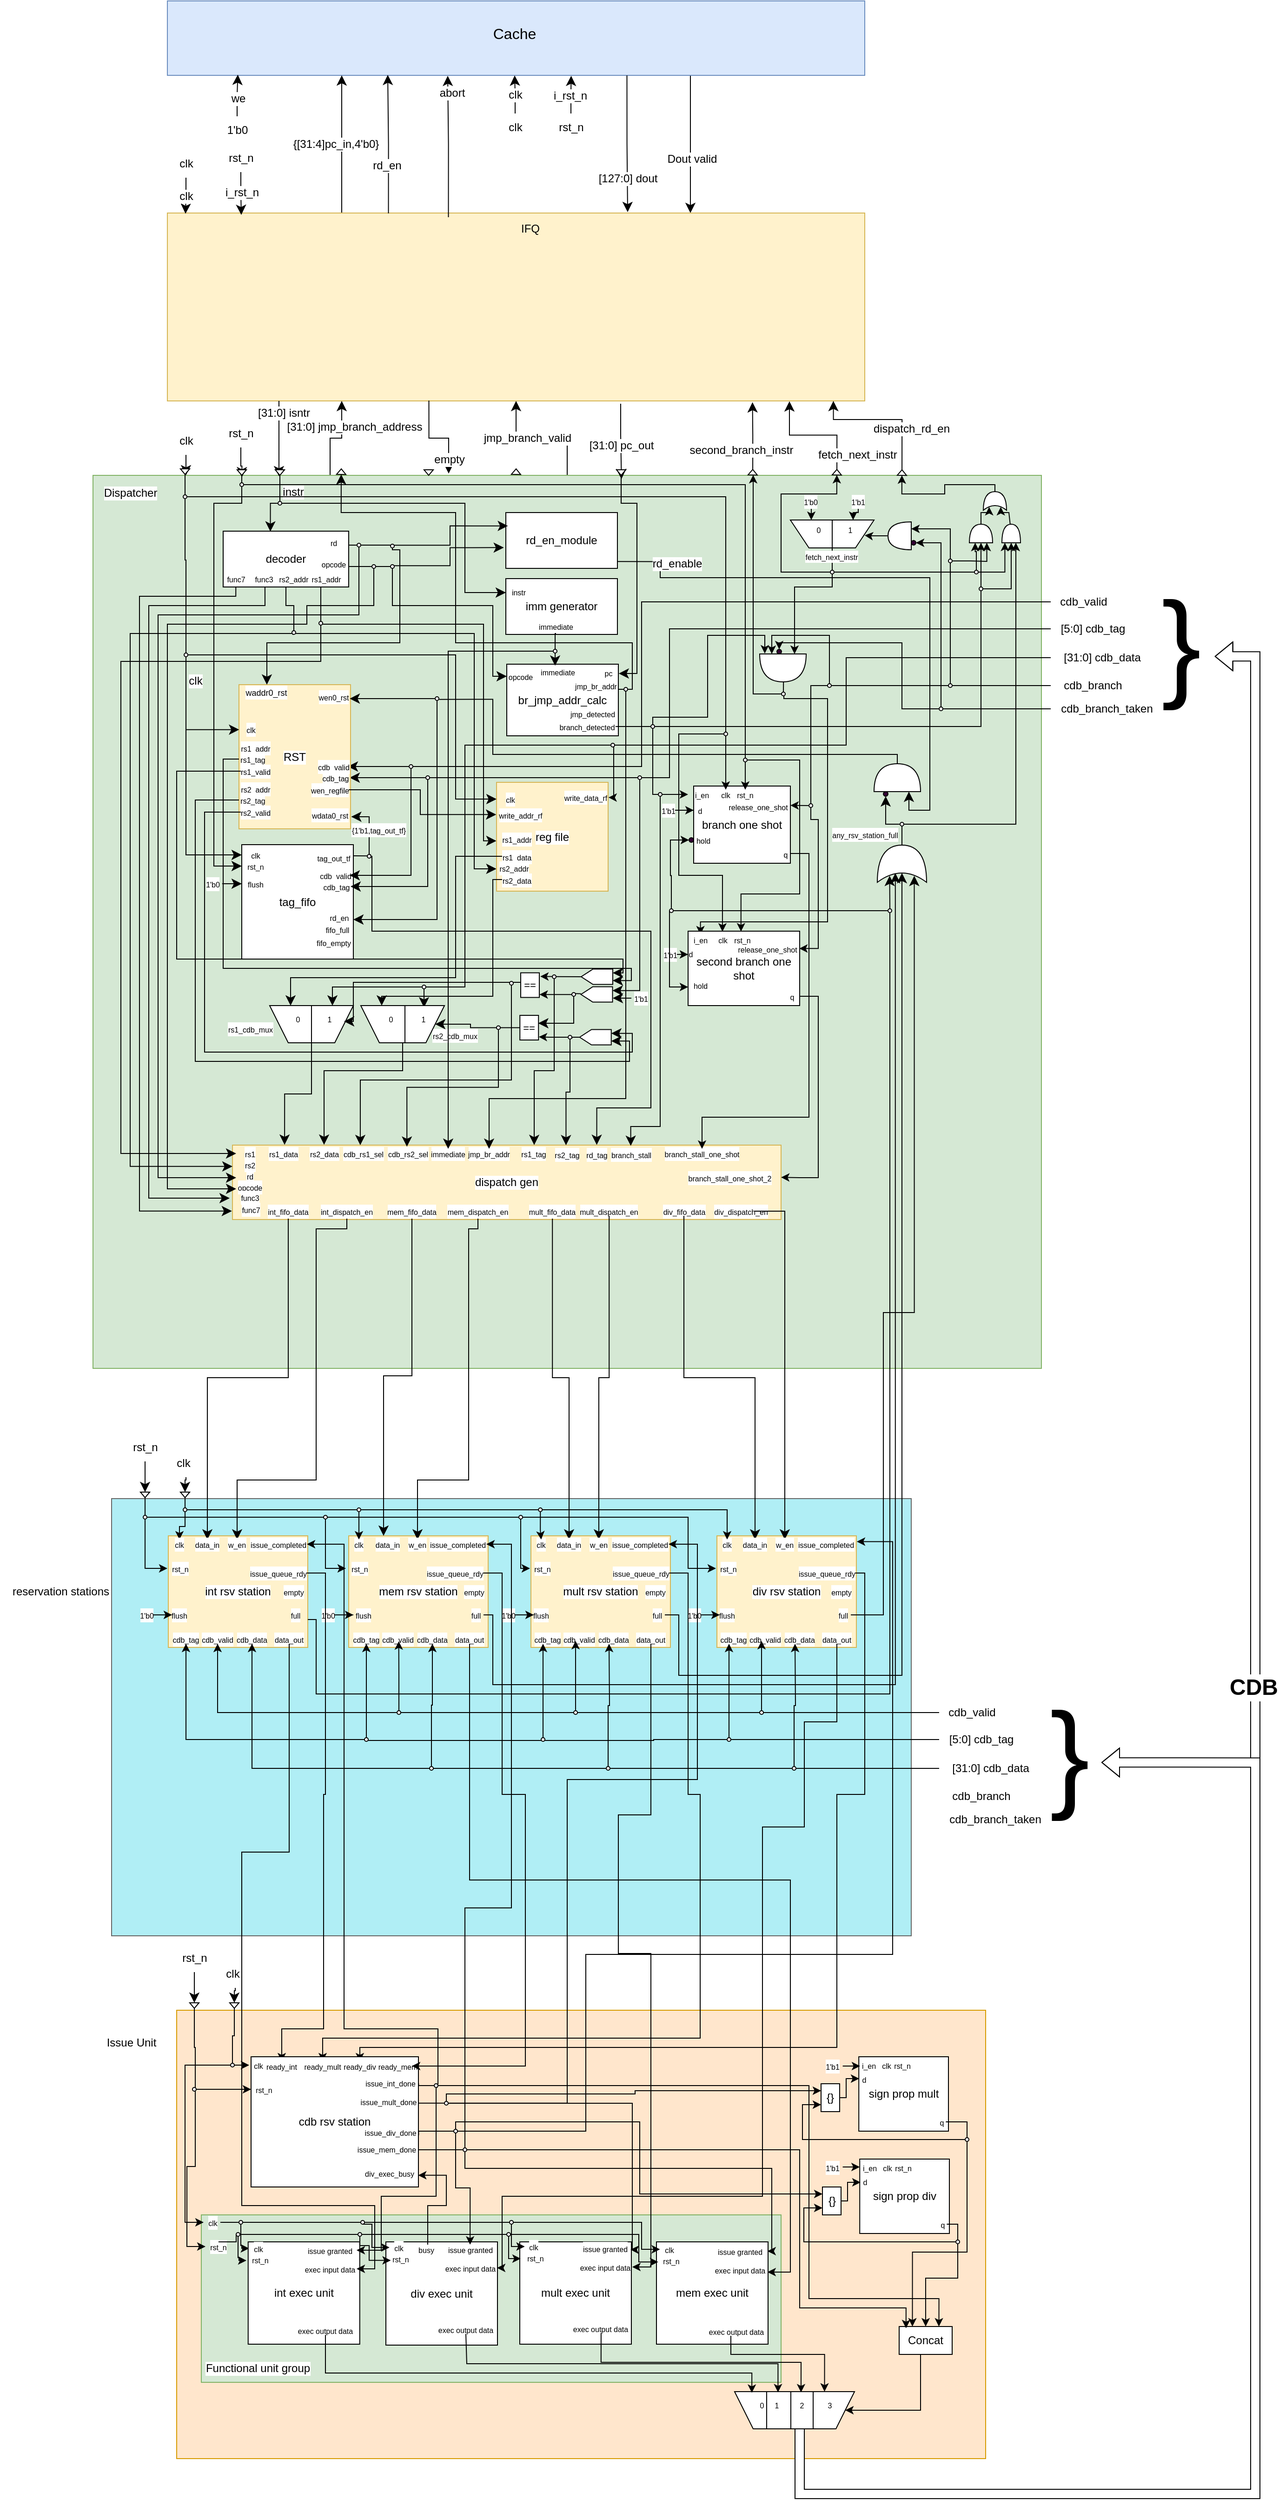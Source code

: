 <mxfile version="25.0.1">
  <diagram name="Page-1" id="PrAhHyFqpY0iZm9ffoHx">
    <mxGraphModel dx="508" dy="746" grid="1" gridSize="10" guides="1" tooltips="1" connect="1" arrows="1" fold="1" page="1" pageScale="1" pageWidth="850" pageHeight="1100" math="0" shadow="0">
      <root>
        <mxCell id="0" />
        <mxCell id="1" parent="0" />
        <mxCell id="sfvwWMNCOpsZ8LelUhja-127" value="" style="whiteSpace=wrap;html=1;shadow=0;fillColor=#B0EEF5;strokeColor=#666666;fontColor=#333333;movable=0;resizable=0;rotatable=0;deletable=0;editable=0;locked=1;connectable=0;" parent="1" vertex="1">
          <mxGeometry x="1140" y="2140" width="860" height="470" as="geometry" />
        </mxCell>
        <mxCell id="_QN9Bqcpa8QOcH6YJn4k-24" style="edgeStyle=orthogonalEdgeStyle;shape=connector;rounded=0;orthogonalLoop=1;jettySize=auto;html=1;exitX=0.75;exitY=1;exitDx=0;exitDy=0;entryX=0.75;entryY=0;entryDx=0;entryDy=0;strokeColor=default;align=center;verticalAlign=middle;fontFamily=Helvetica;fontSize=12;fontColor=default;labelBackgroundColor=default;startSize=8;endArrow=classic;endSize=8;" parent="1" source="_QN9Bqcpa8QOcH6YJn4k-1" target="_QN9Bqcpa8QOcH6YJn4k-3" edge="1">
          <mxGeometry relative="1" as="geometry" />
        </mxCell>
        <mxCell id="_QN9Bqcpa8QOcH6YJn4k-25" value="Dout valid" style="edgeLabel;html=1;align=center;verticalAlign=middle;resizable=0;points=[];fontSize=12;fontFamily=Helvetica;fontColor=default;labelBackgroundColor=default;" parent="_QN9Bqcpa8QOcH6YJn4k-24" vertex="1" connectable="0">
          <mxGeometry x="0.219" y="1" relative="1" as="geometry">
            <mxPoint as="offset" />
          </mxGeometry>
        </mxCell>
        <mxCell id="_QN9Bqcpa8QOcH6YJn4k-1" value="" style="rounded=0;whiteSpace=wrap;html=1;fillColor=#dae8fc;strokeColor=#6c8ebf;" parent="1" vertex="1">
          <mxGeometry x="1200" y="530" width="750" height="80" as="geometry" />
        </mxCell>
        <mxCell id="_QN9Bqcpa8QOcH6YJn4k-2" value="Cache" style="text;html=1;align=center;verticalAlign=middle;resizable=0;points=[];autosize=1;strokeColor=none;fillColor=none;fontSize=16;" parent="1" vertex="1">
          <mxGeometry x="1537.5" y="550" width="70" height="30" as="geometry" />
        </mxCell>
        <mxCell id="_QN9Bqcpa8QOcH6YJn4k-5" style="edgeStyle=orthogonalEdgeStyle;rounded=0;orthogonalLoop=1;jettySize=auto;html=1;exitX=0.25;exitY=0;exitDx=0;exitDy=0;entryX=0.25;entryY=1;entryDx=0;entryDy=0;fontSize=12;startSize=8;endSize=8;" parent="1" source="_QN9Bqcpa8QOcH6YJn4k-3" target="_QN9Bqcpa8QOcH6YJn4k-1" edge="1">
          <mxGeometry relative="1" as="geometry" />
        </mxCell>
        <mxCell id="_QN9Bqcpa8QOcH6YJn4k-6" value="{[31:4]pc_in,4&#39;b0}" style="edgeLabel;html=1;align=center;verticalAlign=middle;resizable=0;points=[];fontSize=12;fontFamily=Helvetica;fontColor=default;labelBackgroundColor=default;" parent="_QN9Bqcpa8QOcH6YJn4k-5" vertex="1" connectable="0">
          <mxGeometry x="0.206" y="-4" relative="1" as="geometry">
            <mxPoint x="-11" y="15" as="offset" />
          </mxGeometry>
        </mxCell>
        <mxCell id="_QN9Bqcpa8QOcH6YJn4k-3" value="" style="whiteSpace=wrap;html=1;shadow=0;fillColor=#fff2cc;strokeColor=#d6b656;" parent="1" vertex="1">
          <mxGeometry x="1200" y="758" width="750" height="202" as="geometry" />
        </mxCell>
        <mxCell id="_QN9Bqcpa8QOcH6YJn4k-4" value="&lt;span style=&quot;font-size: 12px; text-wrap-mode: wrap;&quot;&gt;IFQ&lt;/span&gt;" style="text;html=1;align=center;verticalAlign=middle;resizable=0;points=[];autosize=1;strokeColor=none;fillColor=none;fontSize=16;" parent="1" vertex="1">
          <mxGeometry x="1570" y="758" width="40" height="30" as="geometry" />
        </mxCell>
        <mxCell id="_QN9Bqcpa8QOcH6YJn4k-7" style="edgeStyle=orthogonalEdgeStyle;shape=connector;rounded=0;orthogonalLoop=1;jettySize=auto;html=1;entryX=0.316;entryY=0.993;entryDx=0;entryDy=0;entryPerimeter=0;strokeColor=default;align=center;verticalAlign=middle;fontFamily=Helvetica;fontSize=12;fontColor=default;labelBackgroundColor=default;startSize=8;endArrow=classic;endSize=8;exitX=0.317;exitY=0.002;exitDx=0;exitDy=0;exitPerimeter=0;" parent="1" source="_QN9Bqcpa8QOcH6YJn4k-3" target="_QN9Bqcpa8QOcH6YJn4k-1" edge="1">
          <mxGeometry relative="1" as="geometry" />
        </mxCell>
        <mxCell id="_QN9Bqcpa8QOcH6YJn4k-8" value="rd_en" style="edgeLabel;html=1;align=center;verticalAlign=middle;resizable=0;points=[];fontSize=12;fontFamily=Helvetica;fontColor=default;labelBackgroundColor=default;" parent="_QN9Bqcpa8QOcH6YJn4k-7" vertex="1" connectable="0">
          <mxGeometry x="0.233" y="1" relative="1" as="geometry">
            <mxPoint y="40" as="offset" />
          </mxGeometry>
        </mxCell>
        <mxCell id="_QN9Bqcpa8QOcH6YJn4k-9" style="edgeStyle=orthogonalEdgeStyle;shape=connector;rounded=0;orthogonalLoop=1;jettySize=auto;html=1;entryX=0.402;entryY=1.006;entryDx=0;entryDy=0;entryPerimeter=0;strokeColor=default;align=center;verticalAlign=middle;fontFamily=Helvetica;fontSize=12;fontColor=default;labelBackgroundColor=default;startSize=8;endArrow=classic;endSize=8;exitX=0.403;exitY=0.022;exitDx=0;exitDy=0;exitPerimeter=0;" parent="1" source="_QN9Bqcpa8QOcH6YJn4k-3" target="_QN9Bqcpa8QOcH6YJn4k-1" edge="1">
          <mxGeometry relative="1" as="geometry" />
        </mxCell>
        <mxCell id="_QN9Bqcpa8QOcH6YJn4k-10" value="abort" style="edgeLabel;html=1;align=center;verticalAlign=middle;resizable=0;points=[];fontSize=12;fontFamily=Helvetica;fontColor=default;labelBackgroundColor=default;" parent="_QN9Bqcpa8QOcH6YJn4k-9" vertex="1" connectable="0">
          <mxGeometry x="0.755" y="-4" relative="1" as="geometry">
            <mxPoint as="offset" />
          </mxGeometry>
        </mxCell>
        <mxCell id="_QN9Bqcpa8QOcH6YJn4k-12" value="1&#39;b0" style="text;html=1;align=center;verticalAlign=middle;resizable=0;points=[];autosize=1;strokeColor=none;fillColor=none;fontSize=12;fontFamily=Helvetica;fontColor=default;labelBackgroundColor=default;" parent="1" vertex="1">
          <mxGeometry x="1250" y="654" width="50" height="30" as="geometry" />
        </mxCell>
        <mxCell id="_QN9Bqcpa8QOcH6YJn4k-13" style="edgeStyle=orthogonalEdgeStyle;shape=connector;rounded=0;orthogonalLoop=1;jettySize=auto;html=1;entryX=0.101;entryY=0.991;entryDx=0;entryDy=0;entryPerimeter=0;strokeColor=default;align=center;verticalAlign=middle;fontFamily=Helvetica;fontSize=12;fontColor=default;labelBackgroundColor=default;startSize=8;endArrow=classic;endSize=8;" parent="1" source="_QN9Bqcpa8QOcH6YJn4k-12" target="_QN9Bqcpa8QOcH6YJn4k-1" edge="1">
          <mxGeometry relative="1" as="geometry" />
        </mxCell>
        <mxCell id="_QN9Bqcpa8QOcH6YJn4k-14" value="we" style="edgeLabel;html=1;align=center;verticalAlign=middle;resizable=0;points=[];fontSize=12;fontFamily=Helvetica;fontColor=default;labelBackgroundColor=default;" parent="_QN9Bqcpa8QOcH6YJn4k-13" vertex="1" connectable="0">
          <mxGeometry x="-0.137" y="-1" relative="1" as="geometry">
            <mxPoint as="offset" />
          </mxGeometry>
        </mxCell>
        <mxCell id="_QN9Bqcpa8QOcH6YJn4k-15" value="clk" style="text;html=1;align=center;verticalAlign=middle;resizable=0;points=[];autosize=1;strokeColor=none;fillColor=none;fontSize=12;fontFamily=Helvetica;fontColor=default;labelBackgroundColor=default;" parent="1" vertex="1">
          <mxGeometry x="1554" y="651" width="40" height="30" as="geometry" />
        </mxCell>
        <mxCell id="_QN9Bqcpa8QOcH6YJn4k-17" style="edgeStyle=orthogonalEdgeStyle;shape=connector;rounded=0;orthogonalLoop=1;jettySize=auto;html=1;entryX=0.498;entryY=1.002;entryDx=0;entryDy=0;entryPerimeter=0;strokeColor=default;align=center;verticalAlign=middle;fontFamily=Helvetica;fontSize=12;fontColor=default;labelBackgroundColor=default;startSize=8;endArrow=classic;endSize=8;" parent="1" source="_QN9Bqcpa8QOcH6YJn4k-15" target="_QN9Bqcpa8QOcH6YJn4k-1" edge="1">
          <mxGeometry relative="1" as="geometry" />
        </mxCell>
        <mxCell id="_QN9Bqcpa8QOcH6YJn4k-18" value="clk" style="edgeLabel;html=1;align=center;verticalAlign=middle;resizable=0;points=[];fontSize=12;fontFamily=Helvetica;fontColor=default;labelBackgroundColor=default;" parent="_QN9Bqcpa8QOcH6YJn4k-17" vertex="1" connectable="0">
          <mxGeometry x="0.006" relative="1" as="geometry">
            <mxPoint as="offset" />
          </mxGeometry>
        </mxCell>
        <mxCell id="_QN9Bqcpa8QOcH6YJn4k-19" value="rst_n" style="text;html=1;align=center;verticalAlign=middle;resizable=0;points=[];autosize=1;strokeColor=none;fillColor=none;fontSize=12;fontFamily=Helvetica;fontColor=default;labelBackgroundColor=default;" parent="1" vertex="1">
          <mxGeometry x="1609" y="651" width="50" height="30" as="geometry" />
        </mxCell>
        <mxCell id="_QN9Bqcpa8QOcH6YJn4k-20" style="edgeStyle=orthogonalEdgeStyle;shape=connector;rounded=0;orthogonalLoop=1;jettySize=auto;html=1;entryX=0.579;entryY=1.006;entryDx=0;entryDy=0;entryPerimeter=0;strokeColor=default;align=center;verticalAlign=middle;fontFamily=Helvetica;fontSize=12;fontColor=default;labelBackgroundColor=default;startSize=8;endArrow=classic;endSize=8;" parent="1" source="_QN9Bqcpa8QOcH6YJn4k-19" target="_QN9Bqcpa8QOcH6YJn4k-1" edge="1">
          <mxGeometry relative="1" as="geometry" />
        </mxCell>
        <mxCell id="_QN9Bqcpa8QOcH6YJn4k-21" value="i_rst_n" style="edgeLabel;html=1;align=center;verticalAlign=middle;resizable=0;points=[];fontSize=12;fontFamily=Helvetica;fontColor=default;labelBackgroundColor=default;" parent="_QN9Bqcpa8QOcH6YJn4k-20" vertex="1" connectable="0">
          <mxGeometry x="-0.076" y="1" relative="1" as="geometry">
            <mxPoint as="offset" />
          </mxGeometry>
        </mxCell>
        <mxCell id="_QN9Bqcpa8QOcH6YJn4k-22" style="edgeStyle=orthogonalEdgeStyle;shape=connector;rounded=0;orthogonalLoop=1;jettySize=auto;html=1;exitX=0.659;exitY=1.001;exitDx=0;exitDy=0;entryX=0.66;entryY=-0.005;entryDx=0;entryDy=0;entryPerimeter=0;strokeColor=default;align=center;verticalAlign=middle;fontFamily=Helvetica;fontSize=12;fontColor=default;labelBackgroundColor=default;startSize=8;endArrow=classic;endSize=8;exitPerimeter=0;" parent="1" source="_QN9Bqcpa8QOcH6YJn4k-1" target="_QN9Bqcpa8QOcH6YJn4k-3" edge="1">
          <mxGeometry relative="1" as="geometry" />
        </mxCell>
        <mxCell id="_QN9Bqcpa8QOcH6YJn4k-23" value="[127:0] dout" style="edgeLabel;html=1;align=center;verticalAlign=middle;resizable=0;points=[];fontSize=12;fontFamily=Helvetica;fontColor=default;labelBackgroundColor=default;" parent="_QN9Bqcpa8QOcH6YJn4k-22" vertex="1" connectable="0">
          <mxGeometry x="0.509" relative="1" as="geometry">
            <mxPoint as="offset" />
          </mxGeometry>
        </mxCell>
        <mxCell id="_QN9Bqcpa8QOcH6YJn4k-26" value="clk" style="text;html=1;align=center;verticalAlign=middle;resizable=0;points=[];autosize=1;strokeColor=none;fillColor=none;fontSize=12;fontFamily=Helvetica;fontColor=default;labelBackgroundColor=default;" parent="1" vertex="1">
          <mxGeometry x="1200" y="690" width="40" height="30" as="geometry" />
        </mxCell>
        <mxCell id="_QN9Bqcpa8QOcH6YJn4k-27" style="edgeStyle=orthogonalEdgeStyle;shape=connector;rounded=0;orthogonalLoop=1;jettySize=auto;html=1;entryX=0.026;entryY=0.004;entryDx=0;entryDy=0;entryPerimeter=0;strokeColor=default;align=center;verticalAlign=middle;fontFamily=Helvetica;fontSize=12;fontColor=default;labelBackgroundColor=default;startSize=8;endArrow=classic;endSize=8;" parent="1" source="_QN9Bqcpa8QOcH6YJn4k-26" target="_QN9Bqcpa8QOcH6YJn4k-3" edge="1">
          <mxGeometry relative="1" as="geometry">
            <mxPoint x="1220" y="670" as="targetPoint" />
          </mxGeometry>
        </mxCell>
        <mxCell id="_QN9Bqcpa8QOcH6YJn4k-28" value="clk" style="edgeLabel;html=1;align=center;verticalAlign=middle;resizable=0;points=[];fontSize=12;fontFamily=Helvetica;fontColor=default;labelBackgroundColor=default;" parent="_QN9Bqcpa8QOcH6YJn4k-27" vertex="1" connectable="0">
          <mxGeometry x="0.006" relative="1" as="geometry">
            <mxPoint as="offset" />
          </mxGeometry>
        </mxCell>
        <mxCell id="_QN9Bqcpa8QOcH6YJn4k-29" value="rst_n" style="text;html=1;align=center;verticalAlign=middle;resizable=0;points=[];autosize=1;strokeColor=none;fillColor=none;fontSize=12;fontFamily=Helvetica;fontColor=default;labelBackgroundColor=default;" parent="1" vertex="1">
          <mxGeometry x="1254" y="684" width="50" height="30" as="geometry" />
        </mxCell>
        <mxCell id="_QN9Bqcpa8QOcH6YJn4k-30" style="edgeStyle=orthogonalEdgeStyle;shape=connector;rounded=0;orthogonalLoop=1;jettySize=auto;html=1;entryX=0.106;entryY=0.01;entryDx=0;entryDy=0;entryPerimeter=0;strokeColor=default;align=center;verticalAlign=middle;fontFamily=Helvetica;fontSize=12;fontColor=default;labelBackgroundColor=default;startSize=8;endArrow=classic;endSize=8;" parent="1" source="_QN9Bqcpa8QOcH6YJn4k-29" target="_QN9Bqcpa8QOcH6YJn4k-3" edge="1">
          <mxGeometry relative="1" as="geometry">
            <mxPoint x="1280" y="671" as="targetPoint" />
          </mxGeometry>
        </mxCell>
        <mxCell id="_QN9Bqcpa8QOcH6YJn4k-31" value="i_rst_n" style="edgeLabel;html=1;align=center;verticalAlign=middle;resizable=0;points=[];fontSize=12;fontFamily=Helvetica;fontColor=default;labelBackgroundColor=default;" parent="_QN9Bqcpa8QOcH6YJn4k-30" vertex="1" connectable="0">
          <mxGeometry x="-0.076" y="1" relative="1" as="geometry">
            <mxPoint as="offset" />
          </mxGeometry>
        </mxCell>
        <mxCell id="_QN9Bqcpa8QOcH6YJn4k-36" style="edgeStyle=orthogonalEdgeStyle;shape=connector;rounded=0;orthogonalLoop=1;jettySize=auto;html=1;exitX=0.25;exitY=0;exitDx=0;exitDy=0;entryX=0.25;entryY=1;entryDx=0;entryDy=0;strokeColor=default;align=center;verticalAlign=middle;fontFamily=Helvetica;fontSize=12;fontColor=default;labelBackgroundColor=default;startSize=8;endArrow=classic;endSize=8;" parent="1" source="_QN9Bqcpa8QOcH6YJn4k-32" target="_QN9Bqcpa8QOcH6YJn4k-3" edge="1">
          <mxGeometry relative="1" as="geometry" />
        </mxCell>
        <mxCell id="_QN9Bqcpa8QOcH6YJn4k-37" value="[31:0] jmp_branch_address" style="edgeLabel;html=1;align=center;verticalAlign=middle;resizable=0;points=[];fontSize=12;fontFamily=Helvetica;fontColor=default;labelBackgroundColor=default;" parent="_QN9Bqcpa8QOcH6YJn4k-36" vertex="1" connectable="0">
          <mxGeometry x="0.197" y="1" relative="1" as="geometry">
            <mxPoint x="14" y="-9" as="offset" />
          </mxGeometry>
        </mxCell>
        <mxCell id="_QN9Bqcpa8QOcH6YJn4k-38" style="edgeStyle=orthogonalEdgeStyle;shape=connector;rounded=0;orthogonalLoop=1;jettySize=auto;html=1;entryX=0.5;entryY=1;entryDx=0;entryDy=0;strokeColor=default;align=center;verticalAlign=middle;fontFamily=Helvetica;fontSize=12;fontColor=default;labelBackgroundColor=default;startSize=8;endArrow=classic;endSize=8;" parent="1" source="_QN9Bqcpa8QOcH6YJn4k-32" target="_QN9Bqcpa8QOcH6YJn4k-3" edge="1">
          <mxGeometry relative="1" as="geometry" />
        </mxCell>
        <mxCell id="_QN9Bqcpa8QOcH6YJn4k-39" value="jmp_branch_valid" style="edgeLabel;html=1;align=center;verticalAlign=middle;resizable=0;points=[];fontSize=12;fontFamily=Helvetica;fontColor=default;labelBackgroundColor=default;" parent="_QN9Bqcpa8QOcH6YJn4k-38" vertex="1" connectable="0">
          <mxGeometry x="0.231" relative="1" as="geometry">
            <mxPoint as="offset" />
          </mxGeometry>
        </mxCell>
        <mxCell id="_QN9Bqcpa8QOcH6YJn4k-40" style="edgeStyle=orthogonalEdgeStyle;shape=connector;rounded=0;orthogonalLoop=1;jettySize=auto;html=1;exitX=1;exitY=0.5;exitDx=0;exitDy=0;entryX=0.892;entryY=1.002;entryDx=0;entryDy=0;strokeColor=default;align=center;verticalAlign=middle;fontFamily=Helvetica;fontSize=12;fontColor=default;labelBackgroundColor=default;startSize=8;endArrow=classic;endSize=8;entryPerimeter=0;" parent="1" source="sfvwWMNCOpsZ8LelUhja-80" target="_QN9Bqcpa8QOcH6YJn4k-3" edge="1">
          <mxGeometry relative="1" as="geometry" />
        </mxCell>
        <mxCell id="_QN9Bqcpa8QOcH6YJn4k-41" value="fetch_next_instr" style="edgeLabel;html=1;align=center;verticalAlign=middle;resizable=0;points=[];fontSize=12;fontFamily=Helvetica;fontColor=default;labelBackgroundColor=default;" parent="_QN9Bqcpa8QOcH6YJn4k-40" vertex="1" connectable="0">
          <mxGeometry x="0.265" y="-2" relative="1" as="geometry">
            <mxPoint x="63" y="23" as="offset" />
          </mxGeometry>
        </mxCell>
        <mxCell id="_QN9Bqcpa8QOcH6YJn4k-32" value="" style="whiteSpace=wrap;html=1;shadow=0;movable=0;resizable=0;rotatable=0;deletable=0;editable=0;locked=1;connectable=0;fillColor=#d5e8d4;strokeColor=#82b366;" parent="1" vertex="1">
          <mxGeometry x="1120" y="1040" width="1020" height="960" as="geometry" />
        </mxCell>
        <mxCell id="_QN9Bqcpa8QOcH6YJn4k-33" value="Dispatcher" style="text;html=1;align=center;verticalAlign=middle;resizable=0;points=[];autosize=1;strokeColor=none;fillColor=none;fontSize=12;fontFamily=Helvetica;fontColor=default;labelBackgroundColor=default;" parent="1" vertex="1">
          <mxGeometry x="1120" y="1044" width="80" height="30" as="geometry" />
        </mxCell>
        <mxCell id="_QN9Bqcpa8QOcH6YJn4k-58" style="edgeStyle=orthogonalEdgeStyle;shape=flexArrow;rounded=0;orthogonalLoop=1;jettySize=auto;html=1;align=center;verticalAlign=middle;fontFamily=Helvetica;fontSize=12;fontColor=default;labelBackgroundColor=default;endArrow=classic;exitX=0.5;exitY=0;exitDx=0;exitDy=0;strokeWidth=1;entryX=1.019;entryY=0.58;entryDx=0;entryDy=0;entryPerimeter=0;endSize=6;targetPerimeterSpacing=0;fillColor=default;" parent="1" source="uv0zTxjoP26drkuEgA2P-86" target="_QN9Bqcpa8QOcH6YJn4k-65" edge="1">
          <mxGeometry relative="1" as="geometry">
            <mxPoint x="2000" y="1299" as="targetPoint" />
            <Array as="points">
              <mxPoint x="1880" y="3140" />
              <mxPoint x="1880" y="3210" />
              <mxPoint x="2370" y="3210" />
              <mxPoint x="2370" y="1235" />
            </Array>
          </mxGeometry>
        </mxCell>
        <mxCell id="_QN9Bqcpa8QOcH6YJn4k-59" value="CDB" style="edgeLabel;html=1;align=center;verticalAlign=middle;resizable=0;points=[];fontSize=24;fontFamily=Helvetica;fontColor=default;labelBackgroundColor=default;fontStyle=1" parent="_QN9Bqcpa8QOcH6YJn4k-58" vertex="1" connectable="0">
          <mxGeometry x="0.109" y="2" relative="1" as="geometry">
            <mxPoint as="offset" />
          </mxGeometry>
        </mxCell>
        <mxCell id="_QN9Bqcpa8QOcH6YJn4k-34" value="" style="whiteSpace=wrap;html=1;shadow=0;fillColor=#ffe6cc;strokeColor=#d79b00;movable=0;resizable=0;rotatable=0;deletable=0;editable=0;locked=1;connectable=0;" parent="1" vertex="1">
          <mxGeometry x="1210" y="2690" width="870" height="482" as="geometry" />
        </mxCell>
        <mxCell id="_QN9Bqcpa8QOcH6YJn4k-35" value="Issue Unit" style="text;html=1;align=center;verticalAlign=middle;resizable=0;points=[];autosize=1;strokeColor=none;fillColor=none;fontSize=12;fontFamily=Helvetica;fontColor=default;labelBackgroundColor=default;" parent="1" vertex="1">
          <mxGeometry x="1121" y="2710" width="80" height="30" as="geometry" />
        </mxCell>
        <mxCell id="_QN9Bqcpa8QOcH6YJn4k-42" style="edgeStyle=orthogonalEdgeStyle;shape=connector;rounded=0;orthogonalLoop=1;jettySize=auto;html=1;exitX=1;exitY=0.5;exitDx=0;exitDy=0;entryX=0.839;entryY=1.007;entryDx=0;entryDy=0;entryPerimeter=0;strokeColor=default;align=center;verticalAlign=middle;fontFamily=Helvetica;fontSize=12;fontColor=default;labelBackgroundColor=default;startSize=8;endArrow=classic;endSize=8;" parent="1" source="_QN9Bqcpa8QOcH6YJn4k-249" target="_QN9Bqcpa8QOcH6YJn4k-3" edge="1">
          <mxGeometry relative="1" as="geometry">
            <mxPoint x="1965.25" y="958.004" as="targetPoint" />
          </mxGeometry>
        </mxCell>
        <mxCell id="_QN9Bqcpa8QOcH6YJn4k-43" value="second_branch_instr" style="edgeLabel;html=1;align=center;verticalAlign=middle;resizable=0;points=[];fontSize=12;fontFamily=Helvetica;fontColor=default;labelBackgroundColor=default;" parent="_QN9Bqcpa8QOcH6YJn4k-42" vertex="1" connectable="0">
          <mxGeometry x="0.573" y="1" relative="1" as="geometry">
            <mxPoint x="-12" y="36" as="offset" />
          </mxGeometry>
        </mxCell>
        <mxCell id="_QN9Bqcpa8QOcH6YJn4k-44" style="edgeStyle=orthogonalEdgeStyle;shape=connector;rounded=0;orthogonalLoop=1;jettySize=auto;html=1;entryX=1.667;entryY=0.467;entryDx=0;entryDy=0;entryPerimeter=0;strokeColor=default;align=center;verticalAlign=middle;fontFamily=Helvetica;fontSize=12;fontColor=default;labelBackgroundColor=default;startSize=8;endArrow=classic;endSize=8;exitX=0.65;exitY=1.015;exitDx=0;exitDy=0;exitPerimeter=0;" parent="1" source="_QN9Bqcpa8QOcH6YJn4k-3" target="_QN9Bqcpa8QOcH6YJn4k-111" edge="1">
          <mxGeometry relative="1" as="geometry" />
        </mxCell>
        <mxCell id="_QN9Bqcpa8QOcH6YJn4k-45" value="[31:0] pc_out" style="edgeLabel;html=1;align=center;verticalAlign=middle;resizable=0;points=[];fontSize=12;fontFamily=Helvetica;fontColor=default;labelBackgroundColor=default;" parent="_QN9Bqcpa8QOcH6YJn4k-44" vertex="1" connectable="0">
          <mxGeometry x="0.664" y="-1" relative="1" as="geometry">
            <mxPoint y="-22" as="offset" />
          </mxGeometry>
        </mxCell>
        <mxCell id="_QN9Bqcpa8QOcH6YJn4k-46" style="edgeStyle=orthogonalEdgeStyle;shape=connector;rounded=0;orthogonalLoop=1;jettySize=auto;html=1;strokeColor=default;align=center;verticalAlign=middle;fontFamily=Helvetica;fontSize=12;fontColor=default;labelBackgroundColor=default;startSize=8;endArrow=classic;endSize=8;" parent="1" edge="1">
          <mxGeometry relative="1" as="geometry">
            <mxPoint x="1320" y="960" as="sourcePoint" />
            <mxPoint x="1320" y="1041" as="targetPoint" />
          </mxGeometry>
        </mxCell>
        <mxCell id="_QN9Bqcpa8QOcH6YJn4k-47" value="[31:0] isntr" style="edgeLabel;html=1;align=center;verticalAlign=middle;resizable=0;points=[];fontSize=12;fontFamily=Helvetica;fontColor=default;labelBackgroundColor=default;" parent="_QN9Bqcpa8QOcH6YJn4k-46" vertex="1" connectable="0">
          <mxGeometry x="0.432" y="-2" relative="1" as="geometry">
            <mxPoint x="7" y="-45" as="offset" />
          </mxGeometry>
        </mxCell>
        <mxCell id="_QN9Bqcpa8QOcH6YJn4k-48" style="edgeStyle=orthogonalEdgeStyle;shape=connector;rounded=0;orthogonalLoop=1;jettySize=auto;html=1;exitX=0.375;exitY=0.998;exitDx=0;exitDy=0;entryX=0.375;entryY=-0.002;entryDx=0;entryDy=0;entryPerimeter=0;strokeColor=default;align=center;verticalAlign=middle;fontFamily=Helvetica;fontSize=12;fontColor=default;labelBackgroundColor=default;startSize=8;endArrow=classic;endSize=8;exitPerimeter=0;" parent="1" source="_QN9Bqcpa8QOcH6YJn4k-3" target="_QN9Bqcpa8QOcH6YJn4k-32" edge="1">
          <mxGeometry relative="1" as="geometry" />
        </mxCell>
        <mxCell id="_QN9Bqcpa8QOcH6YJn4k-49" value="empty" style="edgeLabel;html=1;align=center;verticalAlign=middle;resizable=0;points=[];fontSize=12;fontFamily=Helvetica;fontColor=default;labelBackgroundColor=default;" parent="_QN9Bqcpa8QOcH6YJn4k-48" vertex="1" connectable="0">
          <mxGeometry x="0.682" relative="1" as="geometry">
            <mxPoint as="offset" />
          </mxGeometry>
        </mxCell>
        <mxCell id="_QN9Bqcpa8QOcH6YJn4k-50" value="clk" style="text;html=1;align=center;verticalAlign=middle;resizable=0;points=[];autosize=1;strokeColor=none;fillColor=none;fontSize=12;fontFamily=Helvetica;fontColor=default;labelBackgroundColor=default;" parent="1" vertex="1">
          <mxGeometry x="1200" y="988" width="40" height="30" as="geometry" />
        </mxCell>
        <mxCell id="_QN9Bqcpa8QOcH6YJn4k-51" style="edgeStyle=orthogonalEdgeStyle;shape=connector;rounded=0;orthogonalLoop=1;jettySize=auto;html=1;strokeColor=default;align=center;verticalAlign=middle;fontFamily=Helvetica;fontSize=12;fontColor=default;labelBackgroundColor=default;startSize=8;endArrow=classic;endSize=8;" parent="1" source="_QN9Bqcpa8QOcH6YJn4k-50" edge="1">
          <mxGeometry relative="1" as="geometry">
            <mxPoint x="1220" y="1040" as="targetPoint" />
          </mxGeometry>
        </mxCell>
        <mxCell id="_QN9Bqcpa8QOcH6YJn4k-53" value="rst_n" style="text;html=1;align=center;verticalAlign=middle;resizable=0;points=[];autosize=1;strokeColor=none;fillColor=none;fontSize=12;fontFamily=Helvetica;fontColor=default;labelBackgroundColor=default;" parent="1" vertex="1">
          <mxGeometry x="1254" y="980" width="50" height="30" as="geometry" />
        </mxCell>
        <mxCell id="_QN9Bqcpa8QOcH6YJn4k-54" style="edgeStyle=orthogonalEdgeStyle;shape=connector;rounded=0;orthogonalLoop=1;jettySize=auto;html=1;entryX=1.34;entryY=0.485;entryDx=0;entryDy=0;entryPerimeter=0;strokeColor=default;align=center;verticalAlign=middle;fontFamily=Helvetica;fontSize=12;fontColor=default;labelBackgroundColor=default;startSize=8;endArrow=classic;endSize=8;" parent="1" source="_QN9Bqcpa8QOcH6YJn4k-53" target="_QN9Bqcpa8QOcH6YJn4k-108" edge="1">
          <mxGeometry relative="1" as="geometry">
            <mxPoint x="1280" y="1058" as="targetPoint" />
          </mxGeometry>
        </mxCell>
        <mxCell id="_QN9Bqcpa8QOcH6YJn4k-56" style="edgeStyle=orthogonalEdgeStyle;shape=connector;rounded=0;orthogonalLoop=1;jettySize=auto;html=1;entryX=0.955;entryY=1;entryDx=0;entryDy=0;entryPerimeter=0;strokeColor=default;align=center;verticalAlign=middle;fontFamily=Helvetica;fontSize=12;fontColor=default;labelBackgroundColor=default;startSize=8;endArrow=classic;endSize=8;exitX=1;exitY=0.5;exitDx=0;exitDy=0;" parent="1" source="_QN9Bqcpa8QOcH6YJn4k-250" target="_QN9Bqcpa8QOcH6YJn4k-3" edge="1">
          <mxGeometry relative="1" as="geometry">
            <mxPoint x="1850" y="1030" as="sourcePoint" />
            <Array as="points">
              <mxPoint x="1990" y="980" />
              <mxPoint x="1916" y="980" />
            </Array>
          </mxGeometry>
        </mxCell>
        <mxCell id="_QN9Bqcpa8QOcH6YJn4k-57" value="dispatch_rd_en" style="edgeLabel;html=1;align=center;verticalAlign=middle;resizable=0;points=[];fontSize=12;fontFamily=Helvetica;fontColor=default;labelBackgroundColor=default;" parent="_QN9Bqcpa8QOcH6YJn4k-56" vertex="1" connectable="0">
          <mxGeometry x="-0.291" y="-1" relative="1" as="geometry">
            <mxPoint x="9" y="8" as="offset" />
          </mxGeometry>
        </mxCell>
        <mxCell id="_QN9Bqcpa8QOcH6YJn4k-187" style="edgeStyle=orthogonalEdgeStyle;shape=connector;rounded=0;orthogonalLoop=1;jettySize=auto;html=1;entryX=1;entryY=0.5;entryDx=0;entryDy=0;strokeColor=default;align=center;verticalAlign=middle;fontFamily=Helvetica;fontSize=12;fontColor=default;labelBackgroundColor=default;startSize=8;endArrow=classic;endSize=8;" parent="1" source="_QN9Bqcpa8QOcH6YJn4k-190" target="_QN9Bqcpa8QOcH6YJn4k-169" edge="1">
          <mxGeometry relative="1" as="geometry" />
        </mxCell>
        <mxCell id="_QN9Bqcpa8QOcH6YJn4k-60" value="[5:0] cdb_tag" style="text;html=1;align=center;verticalAlign=middle;resizable=0;points=[];autosize=1;strokeColor=none;fillColor=none;fontSize=12;fontFamily=Helvetica;fontColor=default;labelBackgroundColor=default;" parent="1" vertex="1">
          <mxGeometry x="2150" y="1190" width="90" height="30" as="geometry" />
        </mxCell>
        <mxCell id="_QN9Bqcpa8QOcH6YJn4k-186" style="edgeStyle=orthogonalEdgeStyle;shape=connector;rounded=0;orthogonalLoop=1;jettySize=auto;html=1;entryX=1;entryY=0.5;entryDx=0;entryDy=0;strokeColor=default;align=center;verticalAlign=middle;fontFamily=Helvetica;fontSize=12;fontColor=default;labelBackgroundColor=default;startSize=8;endArrow=classic;endSize=8;" parent="1" source="_QN9Bqcpa8QOcH6YJn4k-188" target="_QN9Bqcpa8QOcH6YJn4k-168" edge="1">
          <mxGeometry relative="1" as="geometry">
            <Array as="points" />
          </mxGeometry>
        </mxCell>
        <mxCell id="_QN9Bqcpa8QOcH6YJn4k-61" value="cdb_valid" style="text;html=1;align=center;verticalAlign=middle;resizable=0;points=[];autosize=1;strokeColor=none;fillColor=none;fontSize=12;fontFamily=Helvetica;fontColor=default;labelBackgroundColor=default;" parent="1" vertex="1">
          <mxGeometry x="2150" y="1161" width="70" height="30" as="geometry" />
        </mxCell>
        <mxCell id="_QN9Bqcpa8QOcH6YJn4k-205" style="edgeStyle=orthogonalEdgeStyle;shape=connector;rounded=0;orthogonalLoop=1;jettySize=auto;html=1;entryX=0.25;entryY=1;entryDx=0;entryDy=0;strokeColor=default;align=center;verticalAlign=middle;fontFamily=Helvetica;fontSize=12;fontColor=default;labelBackgroundColor=default;startSize=8;endArrow=classic;endSize=8;" parent="1" source="_QN9Bqcpa8QOcH6YJn4k-206" target="_QN9Bqcpa8QOcH6YJn4k-90" edge="1">
          <mxGeometry relative="1" as="geometry">
            <Array as="points">
              <mxPoint x="1378" y="1590" />
            </Array>
          </mxGeometry>
        </mxCell>
        <mxCell id="_QN9Bqcpa8QOcH6YJn4k-62" value="[31:0] cdb_data" style="text;html=1;align=center;verticalAlign=middle;resizable=0;points=[];autosize=1;strokeColor=none;fillColor=none;fontSize=12;fontFamily=Helvetica;fontColor=default;labelBackgroundColor=default;" parent="1" vertex="1">
          <mxGeometry x="2150" y="1221" width="110" height="30" as="geometry" />
        </mxCell>
        <mxCell id="sfvwWMNCOpsZ8LelUhja-19" style="edgeStyle=orthogonalEdgeStyle;rounded=0;orthogonalLoop=1;jettySize=auto;html=1;entryX=1;entryY=0.25;entryDx=0;entryDy=0;exitX=0;exitY=0.5;exitDx=0;exitDy=0;" parent="1" source="sfvwWMNCOpsZ8LelUhja-48" target="_QN9Bqcpa8QOcH6YJn4k-97" edge="1">
          <mxGeometry relative="1" as="geometry">
            <Array as="points">
              <mxPoint x="1890" y="1395" />
            </Array>
          </mxGeometry>
        </mxCell>
        <mxCell id="_QN9Bqcpa8QOcH6YJn4k-63" value="cdb_branch" style="text;html=1;align=center;verticalAlign=middle;resizable=0;points=[];autosize=1;strokeColor=none;fillColor=none;fontSize=12;fontFamily=Helvetica;fontColor=default;labelBackgroundColor=default;" parent="1" vertex="1">
          <mxGeometry x="2150" y="1251" width="90" height="30" as="geometry" />
        </mxCell>
        <mxCell id="sfvwWMNCOpsZ8LelUhja-63" style="edgeStyle=orthogonalEdgeStyle;rounded=0;orthogonalLoop=1;jettySize=auto;html=1;entryX=0.5;entryY=0;entryDx=0;entryDy=0;" parent="1" source="sfvwWMNCOpsZ8LelUhja-95" target="sfvwWMNCOpsZ8LelUhja-56" edge="1">
          <mxGeometry relative="1" as="geometry">
            <Array as="points">
              <mxPoint x="1990" y="1291" />
              <mxPoint x="1990" y="1220" />
              <mxPoint x="1858" y="1220" />
            </Array>
          </mxGeometry>
        </mxCell>
        <mxCell id="_QN9Bqcpa8QOcH6YJn4k-64" value="cdb_branch_taken" style="text;html=1;align=center;verticalAlign=middle;resizable=0;points=[];autosize=1;strokeColor=none;fillColor=none;fontSize=12;fontFamily=Helvetica;fontColor=default;labelBackgroundColor=default;" parent="1" vertex="1">
          <mxGeometry x="2150" y="1276" width="120" height="30" as="geometry" />
        </mxCell>
        <mxCell id="_QN9Bqcpa8QOcH6YJn4k-65" value="&lt;font style=&quot;font-size: 128px;&quot;&gt;}&lt;/font&gt;" style="text;html=1;align=center;verticalAlign=middle;resizable=0;points=[];autosize=1;strokeColor=none;fillColor=none;fontSize=12;fontFamily=Helvetica;fontColor=default;labelBackgroundColor=default;" parent="1" vertex="1">
          <mxGeometry x="2255" y="1136" width="70" height="170" as="geometry" />
        </mxCell>
        <mxCell id="_QN9Bqcpa8QOcH6YJn4k-133" style="edgeStyle=orthogonalEdgeStyle;shape=connector;rounded=0;orthogonalLoop=1;jettySize=auto;html=1;exitX=1;exitY=0.5;exitDx=0;exitDy=0;strokeColor=default;align=center;verticalAlign=middle;fontFamily=Helvetica;fontSize=12;fontColor=default;labelBackgroundColor=default;startSize=8;endArrow=classic;endSize=8;entryX=-0.001;entryY=0.538;entryDx=0;entryDy=0;entryPerimeter=0;" parent="1" source="_QN9Bqcpa8QOcH6YJn4k-314" target="_QN9Bqcpa8QOcH6YJn4k-94" edge="1">
          <mxGeometry relative="1" as="geometry">
            <mxPoint x="1364.943" y="1190" as="targetPoint" />
            <Array as="points">
              <mxPoint x="1365" y="1199" />
              <mxPoint x="1540" y="1200" />
              <mxPoint x="1540" y="1433" />
            </Array>
          </mxGeometry>
        </mxCell>
        <mxCell id="_QN9Bqcpa8QOcH6YJn4k-135" style="edgeStyle=orthogonalEdgeStyle;shape=connector;rounded=0;orthogonalLoop=1;jettySize=auto;html=1;exitX=0.5;exitY=1;exitDx=0;exitDy=0;strokeColor=default;align=center;verticalAlign=middle;fontFamily=Helvetica;fontSize=12;fontColor=default;labelBackgroundColor=default;startSize=8;endArrow=classic;endSize=8;entryX=-0.001;entryY=0.795;entryDx=0;entryDy=0;entryPerimeter=0;" parent="1" source="_QN9Bqcpa8QOcH6YJn4k-312" target="_QN9Bqcpa8QOcH6YJn4k-94" edge="1">
          <mxGeometry relative="1" as="geometry">
            <mxPoint x="1335.057" y="1190" as="targetPoint" />
            <Array as="points">
              <mxPoint x="1335" y="1210" />
              <mxPoint x="1530" y="1210" />
              <mxPoint x="1530" y="1463" />
            </Array>
          </mxGeometry>
        </mxCell>
        <mxCell id="_QN9Bqcpa8QOcH6YJn4k-137" value="" style="edgeStyle=orthogonalEdgeStyle;shape=connector;rounded=0;orthogonalLoop=1;jettySize=auto;html=1;exitX=0.333;exitY=1;exitDx=0;exitDy=0;strokeColor=default;align=center;verticalAlign=middle;fontFamily=Helvetica;fontSize=12;fontColor=default;labelBackgroundColor=default;startSize=8;endArrow=classic;endSize=8;entryX=-0.233;entryY=0.6;entryDx=0;entryDy=0;entryPerimeter=0;exitPerimeter=0;" parent="1" source="_QN9Bqcpa8QOcH6YJn4k-82" target="_QN9Bqcpa8QOcH6YJn4k-297" edge="1">
          <mxGeometry relative="1" as="geometry">
            <mxPoint x="1304.943" y="1190" as="targetPoint" />
            <Array as="points">
              <mxPoint x="1305" y="1180" />
              <mxPoint x="1180" y="1180" />
              <mxPoint x="1180" y="1817" />
            </Array>
          </mxGeometry>
        </mxCell>
        <mxCell id="_QN9Bqcpa8QOcH6YJn4k-138" value="" style="edgeStyle=orthogonalEdgeStyle;shape=connector;rounded=0;orthogonalLoop=1;jettySize=auto;html=1;exitX=0.101;exitY=0.998;exitDx=0;exitDy=0;strokeColor=default;align=center;verticalAlign=middle;fontFamily=Helvetica;fontSize=12;fontColor=default;labelBackgroundColor=default;startSize=8;endArrow=classic;endSize=8;entryX=-0.001;entryY=0.886;entryDx=0;entryDy=0;entryPerimeter=0;exitPerimeter=0;" parent="1" source="_QN9Bqcpa8QOcH6YJn4k-82" target="_QN9Bqcpa8QOcH6YJn4k-99" edge="1">
          <mxGeometry relative="1" as="geometry">
            <mxPoint x="1220" y="1670" as="targetPoint" />
            <Array as="points">
              <mxPoint x="1274" y="1170" />
              <mxPoint x="1170" y="1170" />
              <mxPoint x="1170" y="1831" />
            </Array>
          </mxGeometry>
        </mxCell>
        <mxCell id="_QN9Bqcpa8QOcH6YJn4k-82" value="decoder" style="whiteSpace=wrap;html=1;fontFamily=Helvetica;fontSize=12;fontColor=default;labelBackgroundColor=default;" parent="1" vertex="1">
          <mxGeometry x="1260" y="1100" width="135" height="60" as="geometry" />
        </mxCell>
        <mxCell id="_QN9Bqcpa8QOcH6YJn4k-84" value="RST" style="whiteSpace=wrap;html=1;fontFamily=Helvetica;fontSize=12;labelBackgroundColor=default;fillColor=#fff2cc;strokeColor=#d6b656;" parent="1" vertex="1">
          <mxGeometry x="1277" y="1265" width="120" height="155" as="geometry" />
        </mxCell>
        <mxCell id="_QN9Bqcpa8QOcH6YJn4k-86" value="rd_en_module" style="whiteSpace=wrap;html=1;fontFamily=Helvetica;fontSize=12;fontColor=default;labelBackgroundColor=default;" parent="1" vertex="1">
          <mxGeometry x="1564" y="1080" width="120" height="60" as="geometry" />
        </mxCell>
        <mxCell id="_QN9Bqcpa8QOcH6YJn4k-116" style="edgeStyle=orthogonalEdgeStyle;shape=connector;rounded=0;orthogonalLoop=1;jettySize=auto;html=1;entryX=1.006;entryY=0.916;entryDx=0;entryDy=0;strokeColor=default;align=center;verticalAlign=middle;fontFamily=Helvetica;fontSize=12;fontColor=default;labelBackgroundColor=default;startSize=8;endArrow=classic;endSize=8;exitX=1;exitY=0.098;exitDx=0;exitDy=0;entryPerimeter=0;exitPerimeter=0;" parent="1" source="_QN9Bqcpa8QOcH6YJn4k-337" target="_QN9Bqcpa8QOcH6YJn4k-84" edge="1">
          <mxGeometry relative="1" as="geometry">
            <mxPoint x="1470" y="1280" as="sourcePoint" />
            <Array as="points">
              <mxPoint x="1417" y="1448" />
              <mxPoint x="1417" y="1407" />
            </Array>
          </mxGeometry>
        </mxCell>
        <mxCell id="_QN9Bqcpa8QOcH6YJn4k-117" value="&lt;font style=&quot;font-size: 8px;&quot;&gt;{1&#39;b1,tag_out_tf}&lt;/font&gt;" style="edgeLabel;html=1;align=center;verticalAlign=middle;resizable=0;points=[];fontSize=12;fontFamily=Helvetica;fontColor=default;labelBackgroundColor=default;" parent="_QN9Bqcpa8QOcH6YJn4k-116" vertex="1" connectable="0">
          <mxGeometry x="0.008" y="-1" relative="1" as="geometry">
            <mxPoint x="9" y="2" as="offset" />
          </mxGeometry>
        </mxCell>
        <mxCell id="_QN9Bqcpa8QOcH6YJn4k-88" value="tag_fifo" style="whiteSpace=wrap;html=1;fontFamily=Helvetica;fontSize=12;fontColor=default;labelBackgroundColor=default;" parent="1" vertex="1">
          <mxGeometry x="1280" y="1437" width="120" height="123" as="geometry" />
        </mxCell>
        <mxCell id="_QN9Bqcpa8QOcH6YJn4k-91" value="&lt;font style=&quot;font-size: 8px;&quot;&gt;rs1_cdb_mux&lt;/font&gt;" style="text;html=1;align=center;verticalAlign=middle;resizable=0;points=[];autosize=1;strokeColor=none;fillColor=none;fontSize=12;fontFamily=Helvetica;fontColor=default;labelBackgroundColor=default;" parent="1" vertex="1">
          <mxGeometry x="1254" y="1620" width="70" height="30" as="geometry" />
        </mxCell>
        <mxCell id="_QN9Bqcpa8QOcH6YJn4k-93" value="&lt;font style=&quot;font-size: 8px;&quot;&gt;rs2_cdb_mux&lt;/font&gt;" style="text;html=1;align=center;verticalAlign=middle;resizable=0;points=[];autosize=1;strokeColor=none;fillColor=none;fontSize=12;fontFamily=Helvetica;fontColor=default;labelBackgroundColor=default;" parent="1" vertex="1">
          <mxGeometry x="1474" y="1627" width="70" height="30" as="geometry" />
        </mxCell>
        <mxCell id="_QN9Bqcpa8QOcH6YJn4k-94" value="reg file" style="whiteSpace=wrap;html=1;fontFamily=Helvetica;fontSize=12;labelBackgroundColor=default;fillColor=#fff2cc;strokeColor=#d6b656;" parent="1" vertex="1">
          <mxGeometry x="1554" y="1370" width="120" height="117" as="geometry" />
        </mxCell>
        <mxCell id="_QN9Bqcpa8QOcH6YJn4k-95" value="imm generator" style="whiteSpace=wrap;html=1;fontFamily=Helvetica;fontSize=12;fontColor=default;labelBackgroundColor=default;" parent="1" vertex="1">
          <mxGeometry x="1564" y="1151" width="120" height="60" as="geometry" />
        </mxCell>
        <mxCell id="_QN9Bqcpa8QOcH6YJn4k-96" value="br_jmp_addr_calc" style="whiteSpace=wrap;html=1;fontFamily=Helvetica;fontSize=12;fontColor=default;labelBackgroundColor=default;" parent="1" vertex="1">
          <mxGeometry x="1565" y="1243" width="120" height="77" as="geometry" />
        </mxCell>
        <mxCell id="_QN9Bqcpa8QOcH6YJn4k-97" value="branch one shot" style="whiteSpace=wrap;html=1;fontFamily=Helvetica;fontSize=12;fontColor=default;labelBackgroundColor=default;" parent="1" vertex="1">
          <mxGeometry x="1766" y="1374" width="104" height="83" as="geometry" />
        </mxCell>
        <mxCell id="_QN9Bqcpa8QOcH6YJn4k-99" value="dispatch gen" style="whiteSpace=wrap;html=1;fontFamily=Helvetica;fontSize=12;labelBackgroundColor=default;fillColor=#fff2cc;strokeColor=#d6b656;" parent="1" vertex="1">
          <mxGeometry x="1270" y="1760" width="590" height="80" as="geometry" />
        </mxCell>
        <mxCell id="_QN9Bqcpa8QOcH6YJn4k-100" value="int rsv station" style="whiteSpace=wrap;html=1;fontFamily=Helvetica;fontSize=12;labelBackgroundColor=default;fillColor=#fff2cc;strokeColor=#d6b656;movable=1;resizable=1;rotatable=1;deletable=1;editable=1;locked=0;connectable=1;" parent="1" vertex="1">
          <mxGeometry x="1201" y="2180" width="150" height="120" as="geometry" />
        </mxCell>
        <mxCell id="_QN9Bqcpa8QOcH6YJn4k-101" value="mem rsv station" style="whiteSpace=wrap;html=1;fontFamily=Helvetica;fontSize=12;labelBackgroundColor=default;fillColor=#fff2cc;strokeColor=#d6b656;" parent="1" vertex="1">
          <mxGeometry x="1395" y="2180" width="150" height="120" as="geometry" />
        </mxCell>
        <mxCell id="_QN9Bqcpa8QOcH6YJn4k-102" value="mult rsv station" style="whiteSpace=wrap;html=1;fontFamily=Helvetica;fontSize=12;labelBackgroundColor=default;fillColor=#fff2cc;strokeColor=#d6b656;" parent="1" vertex="1">
          <mxGeometry x="1591" y="2180" width="150" height="120" as="geometry" />
        </mxCell>
        <mxCell id="_QN9Bqcpa8QOcH6YJn4k-103" value="div rsv station" style="whiteSpace=wrap;html=1;fontFamily=Helvetica;fontSize=12;labelBackgroundColor=default;fillColor=#fff2cc;strokeColor=#d6b656;" parent="1" vertex="1">
          <mxGeometry x="1791" y="2180" width="150" height="120" as="geometry" />
        </mxCell>
        <mxCell id="_QN9Bqcpa8QOcH6YJn4k-105" value="" style="triangle;whiteSpace=wrap;html=1;fontFamily=Helvetica;fontSize=12;fontColor=default;labelBackgroundColor=default;rotation=90;" parent="1" vertex="1">
          <mxGeometry x="1216" y="1031" width="6" height="10" as="geometry" />
        </mxCell>
        <mxCell id="_QN9Bqcpa8QOcH6YJn4k-181" style="edgeStyle=orthogonalEdgeStyle;shape=connector;rounded=0;orthogonalLoop=1;jettySize=auto;html=1;entryX=0;entryY=0.5;entryDx=0;entryDy=0;strokeColor=default;align=center;verticalAlign=middle;fontFamily=Helvetica;fontSize=12;fontColor=default;labelBackgroundColor=default;startSize=8;endArrow=classic;endSize=8;exitX=0.5;exitY=1;exitDx=0;exitDy=0;" parent="1" source="sfvwWMNCOpsZ8LelUhja-26" target="_QN9Bqcpa8QOcH6YJn4k-175" edge="1">
          <mxGeometry relative="1" as="geometry">
            <Array as="points">
              <mxPoint x="1280" y="1070" />
              <mxPoint x="1250" y="1070" />
              <mxPoint x="1250" y="1460" />
            </Array>
          </mxGeometry>
        </mxCell>
        <mxCell id="_QN9Bqcpa8QOcH6YJn4k-108" value="" style="triangle;whiteSpace=wrap;html=1;fontFamily=Helvetica;fontSize=12;fontColor=default;labelBackgroundColor=default;rotation=90;" parent="1" vertex="1">
          <mxGeometry x="1277" y="1032" width="6" height="10" as="geometry" />
        </mxCell>
        <mxCell id="_QN9Bqcpa8QOcH6YJn4k-233" style="edgeStyle=orthogonalEdgeStyle;shape=connector;rounded=0;orthogonalLoop=1;jettySize=auto;html=1;entryX=0;entryY=0.25;entryDx=0;entryDy=0;strokeColor=default;align=center;verticalAlign=middle;fontFamily=Helvetica;fontSize=12;fontColor=default;labelBackgroundColor=default;startSize=8;endArrow=classic;endSize=8;" parent="1" source="_QN9Bqcpa8QOcH6YJn4k-109" target="_QN9Bqcpa8QOcH6YJn4k-95" edge="1">
          <mxGeometry relative="1" as="geometry">
            <Array as="points">
              <mxPoint x="1321" y="1070" />
              <mxPoint x="1520" y="1070" />
              <mxPoint x="1520" y="1166" />
            </Array>
          </mxGeometry>
        </mxCell>
        <mxCell id="_QN9Bqcpa8QOcH6YJn4k-109" value="" style="triangle;whiteSpace=wrap;html=1;fontFamily=Helvetica;fontSize=12;fontColor=default;labelBackgroundColor=default;rotation=90;" parent="1" vertex="1">
          <mxGeometry x="1318" y="1032" width="6" height="10" as="geometry" />
        </mxCell>
        <mxCell id="_QN9Bqcpa8QOcH6YJn4k-110" value="" style="triangle;whiteSpace=wrap;html=1;fontFamily=Helvetica;fontSize=12;fontColor=default;labelBackgroundColor=default;rotation=90;" parent="1" vertex="1">
          <mxGeometry x="1478" y="1032" width="6" height="10" as="geometry" />
        </mxCell>
        <mxCell id="_QN9Bqcpa8QOcH6YJn4k-111" value="" style="triangle;whiteSpace=wrap;html=1;fontFamily=Helvetica;fontSize=12;fontColor=default;labelBackgroundColor=default;rotation=90;" parent="1" vertex="1">
          <mxGeometry x="1685" y="1032" width="6" height="10" as="geometry" />
        </mxCell>
        <mxCell id="_QN9Bqcpa8QOcH6YJn4k-112" style="edgeStyle=orthogonalEdgeStyle;shape=connector;rounded=0;orthogonalLoop=1;jettySize=auto;html=1;entryX=0.376;entryY=0.007;entryDx=0;entryDy=0;entryPerimeter=0;strokeColor=default;align=center;verticalAlign=middle;fontFamily=Helvetica;fontSize=12;fontColor=default;labelBackgroundColor=default;startSize=8;endArrow=classic;endSize=8;" parent="1" source="_QN9Bqcpa8QOcH6YJn4k-109" target="_QN9Bqcpa8QOcH6YJn4k-82" edge="1">
          <mxGeometry relative="1" as="geometry" />
        </mxCell>
        <mxCell id="_QN9Bqcpa8QOcH6YJn4k-113" value="instr" style="edgeLabel;html=1;align=center;verticalAlign=middle;resizable=0;points=[];fontSize=12;fontFamily=Helvetica;fontColor=default;labelBackgroundColor=default;" parent="_QN9Bqcpa8QOcH6YJn4k-112" vertex="1" connectable="0">
          <mxGeometry x="-0.048" relative="1" as="geometry">
            <mxPoint x="17" y="-12" as="offset" />
          </mxGeometry>
        </mxCell>
        <mxCell id="_QN9Bqcpa8QOcH6YJn4k-114" style="edgeStyle=orthogonalEdgeStyle;shape=connector;rounded=0;orthogonalLoop=1;jettySize=auto;html=1;entryX=0.002;entryY=0.312;entryDx=0;entryDy=0;entryPerimeter=0;strokeColor=default;align=center;verticalAlign=middle;fontFamily=Helvetica;fontSize=12;fontColor=default;labelBackgroundColor=default;startSize=8;endArrow=classic;endSize=8;exitX=0.5;exitY=1;exitDx=0;exitDy=0;" parent="1" source="_QN9Bqcpa8QOcH6YJn4k-177" target="_QN9Bqcpa8QOcH6YJn4k-84" edge="1">
          <mxGeometry relative="1" as="geometry">
            <Array as="points">
              <mxPoint x="1220" y="1313" />
            </Array>
          </mxGeometry>
        </mxCell>
        <mxCell id="_QN9Bqcpa8QOcH6YJn4k-115" value="clk" style="edgeLabel;html=1;align=center;verticalAlign=middle;resizable=0;points=[];fontSize=12;fontFamily=Helvetica;fontColor=default;labelBackgroundColor=default;" parent="_QN9Bqcpa8QOcH6YJn4k-114" vertex="1" connectable="0">
          <mxGeometry x="0.011" y="-1" relative="1" as="geometry">
            <mxPoint x="11" y="-43" as="offset" />
          </mxGeometry>
        </mxCell>
        <mxCell id="_QN9Bqcpa8QOcH6YJn4k-119" style="edgeStyle=orthogonalEdgeStyle;shape=connector;rounded=0;orthogonalLoop=1;jettySize=auto;html=1;exitX=1;exitY=0.25;exitDx=0;exitDy=0;entryX=0.019;entryY=0.239;entryDx=0;entryDy=0;entryPerimeter=0;strokeColor=default;align=center;verticalAlign=middle;fontFamily=Helvetica;fontSize=12;fontColor=default;labelBackgroundColor=default;startSize=8;endArrow=classic;endSize=8;" parent="1" source="_QN9Bqcpa8QOcH6YJn4k-121" target="_QN9Bqcpa8QOcH6YJn4k-86" edge="1">
          <mxGeometry relative="1" as="geometry" />
        </mxCell>
        <mxCell id="_QN9Bqcpa8QOcH6YJn4k-122" value="" style="edgeStyle=orthogonalEdgeStyle;shape=connector;rounded=0;orthogonalLoop=1;jettySize=auto;html=1;exitX=1;exitY=0.5;exitDx=0;exitDy=0;entryX=0.019;entryY=0.239;entryDx=0;entryDy=0;entryPerimeter=0;strokeColor=default;align=center;verticalAlign=middle;fontFamily=Helvetica;fontSize=12;fontColor=default;labelBackgroundColor=default;startSize=8;endArrow=none;endSize=8;endFill=0;" parent="1" source="_QN9Bqcpa8QOcH6YJn4k-306" target="_QN9Bqcpa8QOcH6YJn4k-121" edge="1">
          <mxGeometry relative="1" as="geometry">
            <mxPoint x="1395" y="1115" as="sourcePoint" />
            <mxPoint x="1496" y="1114" as="targetPoint" />
            <Array as="points">
              <mxPoint x="1418" y="1115" />
            </Array>
          </mxGeometry>
        </mxCell>
        <mxCell id="_QN9Bqcpa8QOcH6YJn4k-148" style="edgeStyle=orthogonalEdgeStyle;shape=connector;rounded=0;orthogonalLoop=1;jettySize=auto;html=1;entryX=0.25;entryY=0;entryDx=0;entryDy=0;strokeColor=default;align=center;verticalAlign=middle;fontFamily=Helvetica;fontSize=12;fontColor=default;labelBackgroundColor=default;startSize=8;endArrow=classic;endSize=8;" parent="1" source="_QN9Bqcpa8QOcH6YJn4k-121" target="_QN9Bqcpa8QOcH6YJn4k-84" edge="1">
          <mxGeometry relative="1" as="geometry">
            <Array as="points">
              <mxPoint x="1442" y="1120" />
              <mxPoint x="1450" y="1120" />
              <mxPoint x="1450" y="1220" />
              <mxPoint x="1307" y="1220" />
            </Array>
          </mxGeometry>
        </mxCell>
        <mxCell id="_QN9Bqcpa8QOcH6YJn4k-121" value="" style="ellipse;whiteSpace=wrap;html=1;aspect=fixed;fontFamily=Helvetica;fontSize=12;fontColor=default;labelBackgroundColor=default;" parent="1" vertex="1">
          <mxGeometry x="1440" y="1114" width="4" height="4" as="geometry" />
        </mxCell>
        <mxCell id="_QN9Bqcpa8QOcH6YJn4k-129" style="edgeStyle=orthogonalEdgeStyle;shape=connector;rounded=0;orthogonalLoop=1;jettySize=auto;html=1;exitX=1;exitY=0.25;exitDx=0;exitDy=0;entryX=-0.018;entryY=0.628;entryDx=0;entryDy=0;entryPerimeter=0;strokeColor=default;align=center;verticalAlign=middle;fontFamily=Helvetica;fontSize=12;fontColor=default;labelBackgroundColor=default;startSize=8;endArrow=classic;endSize=8;" parent="1" source="_QN9Bqcpa8QOcH6YJn4k-132" target="_QN9Bqcpa8QOcH6YJn4k-86" edge="1">
          <mxGeometry relative="1" as="geometry">
            <mxPoint x="1496" y="1137" as="targetPoint" />
          </mxGeometry>
        </mxCell>
        <mxCell id="_QN9Bqcpa8QOcH6YJn4k-130" value="" style="edgeStyle=orthogonalEdgeStyle;shape=connector;rounded=0;orthogonalLoop=1;jettySize=auto;html=1;exitX=1;exitY=0.5;exitDx=0;exitDy=0;entryX=0;entryY=0.5;entryDx=0;entryDy=0;strokeColor=default;align=center;verticalAlign=middle;fontFamily=Helvetica;fontSize=12;fontColor=default;labelBackgroundColor=default;startSize=8;endArrow=none;endSize=8;endFill=0;" parent="1" source="_QN9Bqcpa8QOcH6YJn4k-308" target="_QN9Bqcpa8QOcH6YJn4k-132" edge="1">
          <mxGeometry relative="1" as="geometry">
            <mxPoint x="1395" y="1138" as="sourcePoint" />
            <mxPoint x="1496" y="1137" as="targetPoint" />
            <Array as="points" />
          </mxGeometry>
        </mxCell>
        <mxCell id="_QN9Bqcpa8QOcH6YJn4k-241" style="edgeStyle=orthogonalEdgeStyle;shape=connector;rounded=0;orthogonalLoop=1;jettySize=auto;html=1;entryX=0;entryY=0.5;entryDx=0;entryDy=0;strokeColor=default;align=center;verticalAlign=middle;fontFamily=Helvetica;fontSize=12;fontColor=default;labelBackgroundColor=default;startSize=8;endArrow=classic;endSize=8;" parent="1" source="_QN9Bqcpa8QOcH6YJn4k-132" target="_QN9Bqcpa8QOcH6YJn4k-240" edge="1">
          <mxGeometry relative="1" as="geometry">
            <Array as="points">
              <mxPoint x="1442" y="1180" />
              <mxPoint x="1550" y="1180" />
              <mxPoint x="1550" y="1256" />
            </Array>
          </mxGeometry>
        </mxCell>
        <mxCell id="_QN9Bqcpa8QOcH6YJn4k-132" value="" style="ellipse;whiteSpace=wrap;html=1;aspect=fixed;fontFamily=Helvetica;fontSize=12;fontColor=default;labelBackgroundColor=default;" parent="1" vertex="1">
          <mxGeometry x="1440" y="1136" width="4" height="4" as="geometry" />
        </mxCell>
        <mxCell id="_QN9Bqcpa8QOcH6YJn4k-139" value="" style="shape=xor;whiteSpace=wrap;html=1;fontFamily=Helvetica;fontSize=12;fontColor=default;labelBackgroundColor=default;rotation=-90;" parent="1" vertex="1">
          <mxGeometry x="1970" y="1431" width="40" height="53" as="geometry" />
        </mxCell>
        <mxCell id="_QN9Bqcpa8QOcH6YJn4k-140" style="edgeStyle=orthogonalEdgeStyle;shape=connector;rounded=0;orthogonalLoop=1;jettySize=auto;html=1;exitX=0.5;exitY=0;exitDx=0;exitDy=0;entryX=0.175;entryY=0.25;entryDx=0;entryDy=0;entryPerimeter=0;strokeColor=default;align=center;verticalAlign=middle;fontFamily=Helvetica;fontSize=12;fontColor=default;labelBackgroundColor=default;startSize=8;endArrow=classic;endSize=8;" parent="1" source="sfvwWMNCOpsZ8LelUhja-11" target="_QN9Bqcpa8QOcH6YJn4k-139" edge="1">
          <mxGeometry relative="1" as="geometry">
            <Array as="points">
              <mxPoint x="1977" y="1506" />
            </Array>
          </mxGeometry>
        </mxCell>
        <mxCell id="_QN9Bqcpa8QOcH6YJn4k-141" style="edgeStyle=orthogonalEdgeStyle;shape=connector;rounded=0;orthogonalLoop=1;jettySize=auto;html=1;exitX=1;exitY=0.5;exitDx=0;exitDy=0;entryX=0.247;entryY=0.366;entryDx=0;entryDy=0;entryPerimeter=0;strokeColor=default;align=center;verticalAlign=middle;fontFamily=Helvetica;fontSize=12;fontColor=default;labelBackgroundColor=default;startSize=8;endArrow=classic;endSize=8;" parent="1" source="sfvwWMNCOpsZ8LelUhja-177" target="_QN9Bqcpa8QOcH6YJn4k-139" edge="1">
          <mxGeometry relative="1" as="geometry">
            <Array as="points">
              <mxPoint x="1550" y="2265" />
              <mxPoint x="1550" y="2340" />
              <mxPoint x="1983" y="2340" />
            </Array>
          </mxGeometry>
        </mxCell>
        <mxCell id="_QN9Bqcpa8QOcH6YJn4k-142" style="edgeStyle=orthogonalEdgeStyle;shape=connector;rounded=0;orthogonalLoop=1;jettySize=auto;html=1;exitX=1;exitY=0.5;exitDx=0;exitDy=0;entryX=0.25;entryY=0.5;entryDx=0;entryDy=0;entryPerimeter=0;strokeColor=default;align=center;verticalAlign=middle;fontFamily=Helvetica;fontSize=12;fontColor=default;labelBackgroundColor=default;startSize=8;endArrow=classic;endSize=8;" parent="1" source="sfvwWMNCOpsZ8LelUhja-190" target="_QN9Bqcpa8QOcH6YJn4k-139" edge="1">
          <mxGeometry relative="1" as="geometry">
            <Array as="points">
              <mxPoint x="1750" y="2265" />
              <mxPoint x="1750" y="2330" />
              <mxPoint x="1990" y="2330" />
            </Array>
          </mxGeometry>
        </mxCell>
        <mxCell id="_QN9Bqcpa8QOcH6YJn4k-143" style="edgeStyle=orthogonalEdgeStyle;shape=connector;rounded=0;orthogonalLoop=1;jettySize=auto;html=1;exitX=1;exitY=0.5;exitDx=0;exitDy=0;entryX=0.175;entryY=0.75;entryDx=0;entryDy=0;entryPerimeter=0;strokeColor=default;align=center;verticalAlign=middle;fontFamily=Helvetica;fontSize=12;fontColor=default;labelBackgroundColor=default;startSize=8;endArrow=classic;endSize=8;" parent="1" source="sfvwWMNCOpsZ8LelUhja-203" target="_QN9Bqcpa8QOcH6YJn4k-139" edge="1">
          <mxGeometry relative="1" as="geometry">
            <Array as="points">
              <mxPoint x="1970" y="2265" />
              <mxPoint x="1970" y="1940" />
              <mxPoint x="2003" y="1940" />
            </Array>
          </mxGeometry>
        </mxCell>
        <mxCell id="_QN9Bqcpa8QOcH6YJn4k-149" value="&lt;font style=&quot;font-size: 9px;&quot;&gt;waddr0_rst&lt;/font&gt;" style="text;html=1;align=center;verticalAlign=middle;whiteSpace=wrap;rounded=0;fontSize=12;fontFamily=Helvetica;fontColor=default;labelBackgroundColor=default;" parent="1" vertex="1">
          <mxGeometry x="1300" y="1268" width="13" height="10" as="geometry" />
        </mxCell>
        <mxCell id="_QN9Bqcpa8QOcH6YJn4k-152" style="edgeStyle=orthogonalEdgeStyle;shape=connector;rounded=0;orthogonalLoop=1;jettySize=auto;html=1;entryX=1.068;entryY=0.704;entryDx=0;entryDy=0;strokeColor=default;align=center;verticalAlign=middle;fontFamily=Helvetica;fontSize=12;fontColor=default;labelBackgroundColor=default;startSize=8;endArrow=classic;endSize=8;entryPerimeter=0;" parent="1" source="_QN9Bqcpa8QOcH6YJn4k-201" target="_QN9Bqcpa8QOcH6YJn4k-158" edge="1">
          <mxGeometry relative="1" as="geometry">
            <Array as="points" />
          </mxGeometry>
        </mxCell>
        <mxCell id="_QN9Bqcpa8QOcH6YJn4k-150" value="" style="shape=or;whiteSpace=wrap;html=1;fontFamily=Helvetica;fontSize=12;fontColor=default;labelBackgroundColor=default;rotation=-90;" parent="1" vertex="1">
          <mxGeometry x="1970" y="1340" width="30" height="50" as="geometry" />
        </mxCell>
        <mxCell id="_QN9Bqcpa8QOcH6YJn4k-151" style="edgeStyle=orthogonalEdgeStyle;shape=connector;rounded=0;orthogonalLoop=1;jettySize=auto;html=1;entryX=0.5;entryY=1;entryDx=0;entryDy=0;strokeColor=default;align=center;verticalAlign=middle;fontFamily=Helvetica;fontSize=12;fontColor=default;labelBackgroundColor=default;startSize=8;endArrow=classic;endSize=8;" parent="1" source="sfvwWMNCOpsZ8LelUhja-120" target="_QN9Bqcpa8QOcH6YJn4k-153" edge="1">
          <mxGeometry relative="1" as="geometry">
            <Array as="points">
              <mxPoint x="1973" y="1415" />
            </Array>
          </mxGeometry>
        </mxCell>
        <mxCell id="_QN9Bqcpa8QOcH6YJn4k-153" value="" style="ellipse;whiteSpace=wrap;html=1;aspect=fixed;fontFamily=Helvetica;fontSize=12;fontColor=default;labelBackgroundColor=default;fillColor=#330033;" parent="1" vertex="1">
          <mxGeometry x="1970" y="1380" width="5" height="5" as="geometry" />
        </mxCell>
        <mxCell id="_QN9Bqcpa8QOcH6YJn4k-154" style="edgeStyle=orthogonalEdgeStyle;shape=connector;rounded=0;orthogonalLoop=1;jettySize=auto;html=1;entryX=0;entryY=0.75;entryDx=0;entryDy=0;entryPerimeter=0;strokeColor=default;align=center;verticalAlign=middle;fontFamily=Helvetica;fontSize=12;fontColor=default;labelBackgroundColor=default;startSize=8;endArrow=classic;endSize=8;exitX=1.004;exitY=0.878;exitDx=0;exitDy=0;exitPerimeter=0;" parent="1" source="_QN9Bqcpa8QOcH6YJn4k-86" target="_QN9Bqcpa8QOcH6YJn4k-150" edge="1">
          <mxGeometry relative="1" as="geometry">
            <Array as="points">
              <mxPoint x="1730" y="1133" />
              <mxPoint x="1730" y="1150" />
              <mxPoint x="2020" y="1150" />
              <mxPoint x="2020" y="1400" />
              <mxPoint x="1998" y="1400" />
            </Array>
          </mxGeometry>
        </mxCell>
        <mxCell id="_QN9Bqcpa8QOcH6YJn4k-156" value="rd_enable" style="edgeLabel;html=1;align=center;verticalAlign=middle;resizable=0;points=[];fontSize=12;fontFamily=Helvetica;fontColor=default;labelBackgroundColor=default;" parent="_QN9Bqcpa8QOcH6YJn4k-154" vertex="1" connectable="0">
          <mxGeometry x="-0.865" y="-2" relative="1" as="geometry">
            <mxPoint x="20" as="offset" />
          </mxGeometry>
        </mxCell>
        <mxCell id="_QN9Bqcpa8QOcH6YJn4k-158" value="&lt;font style=&quot;font-size: 8px;&quot;&gt;wen0_rst&lt;/font&gt;" style="text;html=1;align=center;verticalAlign=middle;whiteSpace=wrap;rounded=0;fontSize=12;fontFamily=Helvetica;fontColor=default;labelBackgroundColor=default;" parent="1" vertex="1">
          <mxGeometry x="1364" y="1273" width="30" height="10" as="geometry" />
        </mxCell>
        <mxCell id="_QN9Bqcpa8QOcH6YJn4k-160" value="&lt;font style=&quot;font-size: 8px;&quot;&gt;wdata0_rst&lt;/font&gt;" style="text;html=1;align=center;verticalAlign=middle;whiteSpace=wrap;rounded=0;fontSize=12;fontFamily=Helvetica;fontColor=default;labelBackgroundColor=default;" parent="1" vertex="1">
          <mxGeometry x="1360" y="1400" width="30" height="10" as="geometry" />
        </mxCell>
        <mxCell id="_QN9Bqcpa8QOcH6YJn4k-161" value="&lt;font style=&quot;font-size: 8px;&quot;&gt;rs1_addr&lt;/font&gt;" style="text;html=1;align=center;verticalAlign=middle;whiteSpace=wrap;rounded=0;fontSize=12;fontFamily=Helvetica;fontColor=default;labelBackgroundColor=default;" parent="1" vertex="1">
          <mxGeometry x="1280" y="1328" width="30" height="10" as="geometry" />
        </mxCell>
        <mxCell id="_QN9Bqcpa8QOcH6YJn4k-268" style="edgeStyle=orthogonalEdgeStyle;shape=connector;rounded=0;orthogonalLoop=1;jettySize=auto;html=1;entryX=0.75;entryY=0;entryDx=0;entryDy=0;strokeColor=default;align=center;verticalAlign=middle;fontFamily=Helvetica;fontSize=12;fontColor=default;labelBackgroundColor=default;startSize=8;endArrow=classic;endSize=8;" parent="1" source="_QN9Bqcpa8QOcH6YJn4k-162" target="_QN9Bqcpa8QOcH6YJn4k-256" edge="1">
          <mxGeometry relative="1" as="geometry">
            <Array as="points">
              <mxPoint x="1260" y="1345" />
              <mxPoint x="1260" y="1570" />
              <mxPoint x="1699" y="1570" />
              <mxPoint x="1699" y="1583" />
            </Array>
          </mxGeometry>
        </mxCell>
        <mxCell id="_QN9Bqcpa8QOcH6YJn4k-162" value="&lt;font style=&quot;font-size: 8px;&quot;&gt;rs1_tag&lt;/font&gt;" style="text;html=1;align=center;verticalAlign=middle;whiteSpace=wrap;rounded=0;fontSize=12;fontFamily=Helvetica;fontColor=default;labelBackgroundColor=default;" parent="1" vertex="1">
          <mxGeometry x="1277" y="1340" width="30" height="10" as="geometry" />
        </mxCell>
        <mxCell id="_QN9Bqcpa8QOcH6YJn4k-267" style="edgeStyle=orthogonalEdgeStyle;shape=connector;rounded=0;orthogonalLoop=1;jettySize=auto;html=1;entryX=0.25;entryY=0;entryDx=0;entryDy=0;strokeColor=default;align=center;verticalAlign=middle;fontFamily=Helvetica;fontSize=12;fontColor=default;labelBackgroundColor=default;startSize=8;endArrow=classic;endSize=8;" parent="1" source="_QN9Bqcpa8QOcH6YJn4k-163" target="_QN9Bqcpa8QOcH6YJn4k-256" edge="1">
          <mxGeometry relative="1" as="geometry">
            <Array as="points">
              <mxPoint x="1210" y="1358" />
              <mxPoint x="1210" y="1560" />
              <mxPoint x="1690" y="1560" />
              <mxPoint x="1690" y="1575" />
            </Array>
          </mxGeometry>
        </mxCell>
        <mxCell id="_QN9Bqcpa8QOcH6YJn4k-163" value="&lt;font style=&quot;font-size: 8px;&quot;&gt;rs1_valid&lt;/font&gt;" style="text;html=1;align=center;verticalAlign=middle;whiteSpace=wrap;rounded=0;fontSize=12;fontFamily=Helvetica;fontColor=default;labelBackgroundColor=default;" parent="1" vertex="1">
          <mxGeometry x="1280" y="1353" width="30" height="10" as="geometry" />
        </mxCell>
        <mxCell id="_QN9Bqcpa8QOcH6YJn4k-168" value="&lt;font style=&quot;font-size: 8px;&quot;&gt;cdb_valid&lt;/font&gt;" style="text;html=1;align=center;verticalAlign=middle;whiteSpace=wrap;rounded=0;fontSize=12;fontFamily=Helvetica;fontColor=default;labelBackgroundColor=default;" parent="1" vertex="1">
          <mxGeometry x="1364" y="1348" width="30" height="10" as="geometry" />
        </mxCell>
        <mxCell id="_QN9Bqcpa8QOcH6YJn4k-169" value="&lt;font style=&quot;font-size: 8px;&quot;&gt;cdb_tag&lt;/font&gt;" style="text;html=1;align=center;verticalAlign=middle;whiteSpace=wrap;rounded=0;fontSize=12;fontFamily=Helvetica;fontColor=default;labelBackgroundColor=default;" parent="1" vertex="1">
          <mxGeometry x="1366" y="1360" width="30" height="10" as="geometry" />
        </mxCell>
        <mxCell id="_QN9Bqcpa8QOcH6YJn4k-230" style="edgeStyle=orthogonalEdgeStyle;shape=connector;rounded=0;orthogonalLoop=1;jettySize=auto;html=1;entryX=-0.003;entryY=0.296;entryDx=0;entryDy=0;strokeColor=default;align=center;verticalAlign=middle;fontFamily=Helvetica;fontSize=12;fontColor=default;labelBackgroundColor=default;startSize=8;endArrow=classic;endSize=8;entryPerimeter=0;" parent="1" source="_QN9Bqcpa8QOcH6YJn4k-170" target="_QN9Bqcpa8QOcH6YJn4k-94" edge="1">
          <mxGeometry relative="1" as="geometry" />
        </mxCell>
        <mxCell id="_QN9Bqcpa8QOcH6YJn4k-170" value="&lt;font style=&quot;font-size: 8px;&quot;&gt;wen_regfile&lt;/font&gt;" style="text;html=1;align=center;verticalAlign=middle;whiteSpace=wrap;rounded=0;fontSize=12;fontFamily=Helvetica;fontColor=default;labelBackgroundColor=default;" parent="1" vertex="1">
          <mxGeometry x="1360" y="1373" width="30" height="10" as="geometry" />
        </mxCell>
        <mxCell id="_QN9Bqcpa8QOcH6YJn4k-171" value="&lt;font style=&quot;font-size: 8px;&quot;&gt;rs2_addr&lt;/font&gt;" style="text;html=1;align=center;verticalAlign=middle;whiteSpace=wrap;rounded=0;fontSize=12;fontFamily=Helvetica;fontColor=default;labelBackgroundColor=default;" parent="1" vertex="1">
          <mxGeometry x="1280" y="1372" width="30" height="10" as="geometry" />
        </mxCell>
        <mxCell id="_QN9Bqcpa8QOcH6YJn4k-277" style="edgeStyle=orthogonalEdgeStyle;shape=connector;rounded=0;orthogonalLoop=1;jettySize=auto;html=1;entryX=0.75;entryY=0;entryDx=0;entryDy=0;strokeColor=default;align=center;verticalAlign=middle;fontFamily=Helvetica;fontSize=12;fontColor=default;labelBackgroundColor=default;startSize=8;endArrow=classic;endSize=8;" parent="1" source="_QN9Bqcpa8QOcH6YJn4k-172" target="_QN9Bqcpa8QOcH6YJn4k-266" edge="1">
          <mxGeometry relative="1" as="geometry">
            <Array as="points">
              <mxPoint x="1230" y="1389" />
              <mxPoint x="1230" y="1670" />
              <mxPoint x="1697" y="1670" />
              <mxPoint x="1697" y="1648" />
            </Array>
          </mxGeometry>
        </mxCell>
        <mxCell id="_QN9Bqcpa8QOcH6YJn4k-172" value="&lt;font style=&quot;font-size: 8px;&quot;&gt;rs2_tag&lt;/font&gt;" style="text;html=1;align=center;verticalAlign=middle;whiteSpace=wrap;rounded=0;fontSize=12;fontFamily=Helvetica;fontColor=default;labelBackgroundColor=default;" parent="1" vertex="1">
          <mxGeometry x="1277" y="1384" width="30" height="10" as="geometry" />
        </mxCell>
        <mxCell id="_QN9Bqcpa8QOcH6YJn4k-278" style="edgeStyle=orthogonalEdgeStyle;shape=connector;rounded=0;orthogonalLoop=1;jettySize=auto;html=1;entryX=0.25;entryY=0;entryDx=0;entryDy=0;strokeColor=default;align=center;verticalAlign=middle;fontFamily=Helvetica;fontSize=12;fontColor=default;labelBackgroundColor=default;startSize=8;endArrow=classic;endSize=8;" parent="1" source="_QN9Bqcpa8QOcH6YJn4k-173" target="_QN9Bqcpa8QOcH6YJn4k-266" edge="1">
          <mxGeometry relative="1" as="geometry">
            <Array as="points">
              <mxPoint x="1240" y="1402" />
              <mxPoint x="1240" y="1660" />
              <mxPoint x="1700" y="1660" />
              <mxPoint x="1700" y="1640" />
            </Array>
          </mxGeometry>
        </mxCell>
        <mxCell id="_QN9Bqcpa8QOcH6YJn4k-173" value="&lt;font style=&quot;font-size: 8px;&quot;&gt;rs2_valid&lt;/font&gt;" style="text;html=1;align=center;verticalAlign=middle;whiteSpace=wrap;rounded=0;fontSize=12;fontFamily=Helvetica;fontColor=default;labelBackgroundColor=default;" parent="1" vertex="1">
          <mxGeometry x="1280" y="1397" width="30" height="10" as="geometry" />
        </mxCell>
        <mxCell id="_QN9Bqcpa8QOcH6YJn4k-174" value="&lt;font style=&quot;font-size: 8px;&quot;&gt;clk&lt;/font&gt;" style="text;html=1;align=center;verticalAlign=middle;whiteSpace=wrap;rounded=0;fontSize=12;fontFamily=Helvetica;fontColor=default;labelBackgroundColor=default;" parent="1" vertex="1">
          <mxGeometry x="1280" y="1443" width="30" height="10" as="geometry" />
        </mxCell>
        <mxCell id="_QN9Bqcpa8QOcH6YJn4k-175" value="&lt;font style=&quot;font-size: 8px;&quot;&gt;rst_n&lt;/font&gt;" style="text;html=1;align=center;verticalAlign=middle;whiteSpace=wrap;rounded=0;fontSize=12;fontFamily=Helvetica;fontColor=default;labelBackgroundColor=default;" parent="1" vertex="1">
          <mxGeometry x="1280" y="1455" width="30" height="10" as="geometry" />
        </mxCell>
        <mxCell id="_QN9Bqcpa8QOcH6YJn4k-176" value="&lt;font style=&quot;font-size: 8px;&quot;&gt;clk&lt;/font&gt;" style="text;html=1;align=center;verticalAlign=middle;whiteSpace=wrap;rounded=0;fontSize=12;fontFamily=Helvetica;fontColor=default;labelBackgroundColor=default;" parent="1" vertex="1">
          <mxGeometry x="1280" y="1308" width="20" height="10" as="geometry" />
        </mxCell>
        <mxCell id="_QN9Bqcpa8QOcH6YJn4k-178" value="" style="edgeStyle=orthogonalEdgeStyle;shape=connector;rounded=0;orthogonalLoop=1;jettySize=auto;html=1;entryX=0.5;entryY=0;entryDx=0;entryDy=0;strokeColor=default;align=center;verticalAlign=middle;fontFamily=Helvetica;fontSize=12;fontColor=default;labelBackgroundColor=default;startSize=8;endArrow=none;endSize=8;endFill=0;exitX=0.5;exitY=1;exitDx=0;exitDy=0;" parent="1" source="sfvwWMNCOpsZ8LelUhja-24" target="_QN9Bqcpa8QOcH6YJn4k-177" edge="1">
          <mxGeometry relative="1" as="geometry">
            <mxPoint x="1219" y="1058" as="sourcePoint" />
            <mxPoint x="1277" y="1313" as="targetPoint" />
            <Array as="points">
              <mxPoint x="1219" y="1131" />
              <mxPoint x="1220" y="1131" />
            </Array>
          </mxGeometry>
        </mxCell>
        <mxCell id="_QN9Bqcpa8QOcH6YJn4k-180" style="edgeStyle=orthogonalEdgeStyle;shape=connector;rounded=0;orthogonalLoop=1;jettySize=auto;html=1;entryX=0;entryY=0.5;entryDx=0;entryDy=0;strokeColor=default;align=center;verticalAlign=middle;fontFamily=Helvetica;fontSize=12;fontColor=default;labelBackgroundColor=default;startSize=8;endArrow=classic;endSize=8;" parent="1" source="_QN9Bqcpa8QOcH6YJn4k-177" target="_QN9Bqcpa8QOcH6YJn4k-174" edge="1">
          <mxGeometry relative="1" as="geometry">
            <Array as="points">
              <mxPoint x="1220" y="1448" />
            </Array>
          </mxGeometry>
        </mxCell>
        <mxCell id="_QN9Bqcpa8QOcH6YJn4k-221" style="edgeStyle=orthogonalEdgeStyle;shape=connector;rounded=0;orthogonalLoop=1;jettySize=auto;html=1;entryX=0;entryY=0.5;entryDx=0;entryDy=0;strokeColor=default;align=center;verticalAlign=middle;fontFamily=Helvetica;fontSize=12;fontColor=default;labelBackgroundColor=default;startSize=8;endArrow=classic;endSize=8;" parent="1" source="_QN9Bqcpa8QOcH6YJn4k-177" target="_QN9Bqcpa8QOcH6YJn4k-222" edge="1">
          <mxGeometry relative="1" as="geometry">
            <Array as="points">
              <mxPoint x="1510" y="1233" />
              <mxPoint x="1510" y="1388" />
            </Array>
          </mxGeometry>
        </mxCell>
        <mxCell id="_QN9Bqcpa8QOcH6YJn4k-177" value="" style="ellipse;whiteSpace=wrap;html=1;aspect=fixed;fontFamily=Helvetica;fontSize=12;fontColor=default;labelBackgroundColor=default;" parent="1" vertex="1">
          <mxGeometry x="1218" y="1231" width="4" height="4" as="geometry" />
        </mxCell>
        <mxCell id="_QN9Bqcpa8QOcH6YJn4k-182" value="&lt;font style=&quot;font-size: 8px;&quot;&gt;cdb_valid&lt;/font&gt;" style="text;html=1;align=center;verticalAlign=middle;whiteSpace=wrap;rounded=0;fontSize=12;fontFamily=Helvetica;fontColor=default;labelBackgroundColor=default;" parent="1" vertex="1">
          <mxGeometry x="1366" y="1465" width="30" height="10" as="geometry" />
        </mxCell>
        <mxCell id="_QN9Bqcpa8QOcH6YJn4k-183" value="&lt;font style=&quot;font-size: 8px;&quot;&gt;cdb_tag&lt;/font&gt;" style="text;html=1;align=center;verticalAlign=middle;whiteSpace=wrap;rounded=0;fontSize=12;fontFamily=Helvetica;fontColor=default;labelBackgroundColor=default;" parent="1" vertex="1">
          <mxGeometry x="1367" y="1477" width="30" height="10" as="geometry" />
        </mxCell>
        <mxCell id="_QN9Bqcpa8QOcH6YJn4k-184" value="&lt;font style=&quot;font-size: 8px;&quot;&gt;tag_out_tf&lt;/font&gt;" style="text;html=1;align=center;verticalAlign=middle;whiteSpace=wrap;rounded=0;fontSize=12;fontFamily=Helvetica;fontColor=default;labelBackgroundColor=default;" parent="1" vertex="1">
          <mxGeometry x="1364" y="1446" width="30" height="10" as="geometry" />
        </mxCell>
        <mxCell id="_QN9Bqcpa8QOcH6YJn4k-189" value="" style="edgeStyle=orthogonalEdgeStyle;shape=connector;rounded=0;orthogonalLoop=1;jettySize=auto;html=1;entryX=1;entryY=0.5;entryDx=0;entryDy=0;strokeColor=default;align=center;verticalAlign=middle;fontFamily=Helvetica;fontSize=12;fontColor=default;labelBackgroundColor=default;startSize=8;endArrow=none;endSize=8;endFill=0;" parent="1" source="_QN9Bqcpa8QOcH6YJn4k-61" target="_QN9Bqcpa8QOcH6YJn4k-188" edge="1">
          <mxGeometry relative="1" as="geometry">
            <mxPoint x="1950" y="1176" as="sourcePoint" />
            <mxPoint x="1394" y="1353" as="targetPoint" />
            <Array as="points">
              <mxPoint x="1710" y="1176" />
              <mxPoint x="1710" y="1353" />
            </Array>
          </mxGeometry>
        </mxCell>
        <mxCell id="_QN9Bqcpa8QOcH6YJn4k-192" style="edgeStyle=orthogonalEdgeStyle;shape=connector;rounded=0;orthogonalLoop=1;jettySize=auto;html=1;entryX=1;entryY=0.5;entryDx=0;entryDy=0;strokeColor=default;align=center;verticalAlign=middle;fontFamily=Helvetica;fontSize=12;fontColor=default;labelBackgroundColor=default;startSize=8;endArrow=classic;endSize=8;" parent="1" source="_QN9Bqcpa8QOcH6YJn4k-188" target="_QN9Bqcpa8QOcH6YJn4k-182" edge="1">
          <mxGeometry relative="1" as="geometry">
            <Array as="points">
              <mxPoint x="1462" y="1470" />
            </Array>
          </mxGeometry>
        </mxCell>
        <mxCell id="_QN9Bqcpa8QOcH6YJn4k-188" value="" style="ellipse;whiteSpace=wrap;html=1;aspect=fixed;fontFamily=Helvetica;fontSize=12;fontColor=default;labelBackgroundColor=default;" parent="1" vertex="1">
          <mxGeometry x="1460" y="1351" width="4" height="4" as="geometry" />
        </mxCell>
        <mxCell id="_QN9Bqcpa8QOcH6YJn4k-191" value="" style="edgeStyle=orthogonalEdgeStyle;shape=connector;rounded=0;orthogonalLoop=1;jettySize=auto;html=1;entryX=1;entryY=0.5;entryDx=0;entryDy=0;strokeColor=default;align=center;verticalAlign=middle;fontFamily=Helvetica;fontSize=12;fontColor=default;labelBackgroundColor=default;startSize=8;endArrow=none;endSize=8;endFill=0;" parent="1" source="_QN9Bqcpa8QOcH6YJn4k-269" target="_QN9Bqcpa8QOcH6YJn4k-190" edge="1">
          <mxGeometry relative="1" as="geometry">
            <mxPoint x="1950" y="1205" as="sourcePoint" />
            <mxPoint x="1396" y="1365" as="targetPoint" />
          </mxGeometry>
        </mxCell>
        <mxCell id="_QN9Bqcpa8QOcH6YJn4k-193" style="edgeStyle=orthogonalEdgeStyle;shape=connector;rounded=0;orthogonalLoop=1;jettySize=auto;html=1;entryX=1;entryY=0.5;entryDx=0;entryDy=0;strokeColor=default;align=center;verticalAlign=middle;fontFamily=Helvetica;fontSize=12;fontColor=default;labelBackgroundColor=default;startSize=8;endArrow=classic;endSize=8;" parent="1" source="_QN9Bqcpa8QOcH6YJn4k-190" target="_QN9Bqcpa8QOcH6YJn4k-183" edge="1">
          <mxGeometry relative="1" as="geometry">
            <Array as="points">
              <mxPoint x="1480" y="1482" />
            </Array>
          </mxGeometry>
        </mxCell>
        <mxCell id="_QN9Bqcpa8QOcH6YJn4k-190" value="" style="ellipse;whiteSpace=wrap;html=1;aspect=fixed;fontFamily=Helvetica;fontSize=12;fontColor=default;labelBackgroundColor=default;" parent="1" vertex="1">
          <mxGeometry x="1478" y="1363" width="4" height="4" as="geometry" />
        </mxCell>
        <mxCell id="_QN9Bqcpa8QOcH6YJn4k-194" value="&lt;font style=&quot;font-size: 8px;&quot;&gt;rd_en&lt;/font&gt;" style="text;html=1;align=center;verticalAlign=middle;whiteSpace=wrap;rounded=0;fontSize=12;fontFamily=Helvetica;fontColor=default;labelBackgroundColor=default;" parent="1" vertex="1">
          <mxGeometry x="1370" y="1510" width="30" height="10" as="geometry" />
        </mxCell>
        <mxCell id="_QN9Bqcpa8QOcH6YJn4k-195" value="&lt;font style=&quot;font-size: 8px;&quot;&gt;flush&lt;/font&gt;" style="text;html=1;align=center;verticalAlign=middle;whiteSpace=wrap;rounded=0;fontSize=12;fontFamily=Helvetica;fontColor=default;labelBackgroundColor=default;" parent="1" vertex="1">
          <mxGeometry x="1280" y="1474" width="30" height="10" as="geometry" />
        </mxCell>
        <mxCell id="_QN9Bqcpa8QOcH6YJn4k-198" style="edgeStyle=orthogonalEdgeStyle;shape=connector;rounded=0;orthogonalLoop=1;jettySize=auto;html=1;entryX=0;entryY=0.5;entryDx=0;entryDy=0;strokeColor=default;align=center;verticalAlign=middle;fontFamily=Helvetica;fontSize=12;fontColor=default;labelBackgroundColor=default;startSize=8;endArrow=classic;endSize=8;" parent="1" source="_QN9Bqcpa8QOcH6YJn4k-197" target="_QN9Bqcpa8QOcH6YJn4k-195" edge="1">
          <mxGeometry relative="1" as="geometry" />
        </mxCell>
        <mxCell id="_QN9Bqcpa8QOcH6YJn4k-197" value="&lt;font style=&quot;font-size: 8px;&quot;&gt;1&#39;b0&lt;/font&gt;" style="text;html=1;align=center;verticalAlign=middle;whiteSpace=wrap;rounded=0;fontSize=12;fontFamily=Helvetica;fontColor=default;labelBackgroundColor=default;" parent="1" vertex="1">
          <mxGeometry x="1239" y="1474" width="20" height="10" as="geometry" />
        </mxCell>
        <mxCell id="_QN9Bqcpa8QOcH6YJn4k-199" value="&lt;font style=&quot;font-size: 8px;&quot;&gt;fifo_full&lt;/font&gt;" style="text;html=1;align=center;verticalAlign=middle;whiteSpace=wrap;rounded=0;fontSize=12;fontFamily=Helvetica;fontColor=default;labelBackgroundColor=default;" parent="1" vertex="1">
          <mxGeometry x="1368" y="1523" width="30" height="10" as="geometry" />
        </mxCell>
        <mxCell id="_QN9Bqcpa8QOcH6YJn4k-200" value="&lt;font style=&quot;font-size: 8px;&quot;&gt;fifo_empty&lt;/font&gt;" style="text;html=1;align=center;verticalAlign=middle;whiteSpace=wrap;rounded=0;fontSize=12;fontFamily=Helvetica;fontColor=default;labelBackgroundColor=default;" parent="1" vertex="1">
          <mxGeometry x="1364" y="1537" width="30" height="10" as="geometry" />
        </mxCell>
        <mxCell id="_QN9Bqcpa8QOcH6YJn4k-202" value="" style="edgeStyle=orthogonalEdgeStyle;shape=connector;rounded=0;orthogonalLoop=1;jettySize=auto;html=1;entryX=1.068;entryY=0.704;entryDx=0;entryDy=0;strokeColor=default;align=center;verticalAlign=middle;fontFamily=Helvetica;fontSize=12;fontColor=default;labelBackgroundColor=default;startSize=8;endArrow=none;endSize=8;entryPerimeter=0;endFill=0;exitX=1;exitY=0.5;exitDx=0;exitDy=0;exitPerimeter=0;" parent="1" source="_QN9Bqcpa8QOcH6YJn4k-150" target="_QN9Bqcpa8QOcH6YJn4k-201" edge="1">
          <mxGeometry relative="1" as="geometry">
            <mxPoint x="1885" y="1370" as="sourcePoint" />
            <mxPoint x="1396" y="1280" as="targetPoint" />
            <Array as="points">
              <mxPoint x="1985" y="1340" />
              <mxPoint x="1550" y="1340" />
              <mxPoint x="1550" y="1281" />
            </Array>
          </mxGeometry>
        </mxCell>
        <mxCell id="_QN9Bqcpa8QOcH6YJn4k-203" style="edgeStyle=orthogonalEdgeStyle;shape=connector;rounded=0;orthogonalLoop=1;jettySize=auto;html=1;entryX=1;entryY=0.75;entryDx=0;entryDy=0;strokeColor=default;align=center;verticalAlign=middle;fontFamily=Helvetica;fontSize=12;fontColor=default;labelBackgroundColor=default;startSize=8;endArrow=classic;endSize=8;" parent="1" source="_QN9Bqcpa8QOcH6YJn4k-201" target="_QN9Bqcpa8QOcH6YJn4k-194" edge="1">
          <mxGeometry relative="1" as="geometry">
            <Array as="points">
              <mxPoint x="1490" y="1280" />
              <mxPoint x="1490" y="1517" />
            </Array>
          </mxGeometry>
        </mxCell>
        <mxCell id="_QN9Bqcpa8QOcH6YJn4k-201" value="" style="ellipse;whiteSpace=wrap;html=1;aspect=fixed;fontFamily=Helvetica;fontSize=12;fontColor=default;labelBackgroundColor=default;" parent="1" vertex="1">
          <mxGeometry x="1488" y="1278" width="4" height="4" as="geometry" />
        </mxCell>
        <mxCell id="_QN9Bqcpa8QOcH6YJn4k-209" value="" style="edgeStyle=orthogonalEdgeStyle;shape=connector;rounded=0;orthogonalLoop=1;jettySize=auto;html=1;entryX=1;entryY=0.5;entryDx=0;entryDy=0;strokeColor=default;align=center;verticalAlign=middle;fontFamily=Helvetica;fontSize=12;fontColor=default;labelBackgroundColor=default;startSize=8;endArrow=none;endSize=8;endFill=0;" parent="1" source="sfvwWMNCOpsZ8LelUhja-124" target="_QN9Bqcpa8QOcH6YJn4k-206" edge="1">
          <mxGeometry relative="1" as="geometry">
            <mxPoint x="1950" y="1236" as="sourcePoint" />
            <mxPoint x="1378" y="1610" as="targetPoint" />
            <Array as="points">
              <mxPoint x="1520" y="1330" />
              <mxPoint x="1520" y="1590" />
            </Array>
          </mxGeometry>
        </mxCell>
        <mxCell id="_QN9Bqcpa8QOcH6YJn4k-210" style="edgeStyle=orthogonalEdgeStyle;shape=connector;rounded=0;orthogonalLoop=1;jettySize=auto;html=1;entryX=0.238;entryY=0.972;entryDx=0;entryDy=0;strokeColor=default;align=center;verticalAlign=middle;fontFamily=Helvetica;fontSize=12;fontColor=default;labelBackgroundColor=default;startSize=8;endArrow=classic;endSize=8;entryPerimeter=0;" parent="1" source="_QN9Bqcpa8QOcH6YJn4k-206" target="_QN9Bqcpa8QOcH6YJn4k-204" edge="1">
          <mxGeometry relative="1" as="geometry" />
        </mxCell>
        <mxCell id="_QN9Bqcpa8QOcH6YJn4k-206" value="" style="ellipse;whiteSpace=wrap;html=1;aspect=fixed;fontFamily=Helvetica;fontSize=12;fontColor=default;labelBackgroundColor=default;" parent="1" vertex="1">
          <mxGeometry x="1474" y="1588" width="4" height="4" as="geometry" />
        </mxCell>
        <mxCell id="_QN9Bqcpa8QOcH6YJn4k-219" value="" style="group" parent="1" vertex="1" connectable="0">
          <mxGeometry x="1310" y="1610" width="90" height="40" as="geometry" />
        </mxCell>
        <mxCell id="_QN9Bqcpa8QOcH6YJn4k-90" value="" style="shape=trapezoid;perimeter=trapezoidPerimeter;whiteSpace=wrap;html=1;fixedSize=1;fontFamily=Helvetica;fontSize=12;fontColor=default;labelBackgroundColor=default;rotation=-180;" parent="_QN9Bqcpa8QOcH6YJn4k-219" vertex="1">
          <mxGeometry width="90" height="40" as="geometry" />
        </mxCell>
        <mxCell id="_QN9Bqcpa8QOcH6YJn4k-211" value="" style="endArrow=none;html=1;rounded=0;strokeColor=default;align=center;verticalAlign=middle;fontFamily=Helvetica;fontSize=12;fontColor=default;labelBackgroundColor=default;edgeStyle=orthogonalEdgeStyle;startSize=8;endSize=8;exitX=0.5;exitY=0;exitDx=0;exitDy=0;entryX=0.5;entryY=1;entryDx=0;entryDy=0;" parent="_QN9Bqcpa8QOcH6YJn4k-219" source="_QN9Bqcpa8QOcH6YJn4k-90" target="_QN9Bqcpa8QOcH6YJn4k-90" edge="1">
          <mxGeometry width="50" height="50" relative="1" as="geometry">
            <mxPoint y="50" as="sourcePoint" />
            <mxPoint x="50" as="targetPoint" />
          </mxGeometry>
        </mxCell>
        <mxCell id="_QN9Bqcpa8QOcH6YJn4k-214" value="0" style="text;html=1;align=center;verticalAlign=middle;whiteSpace=wrap;rounded=0;fontSize=8;fontFamily=Helvetica;fontColor=default;labelBackgroundColor=default;" parent="_QN9Bqcpa8QOcH6YJn4k-219" vertex="1">
          <mxGeometry x="23.5" y="10" width="13" height="10" as="geometry" />
        </mxCell>
        <mxCell id="_QN9Bqcpa8QOcH6YJn4k-215" value="1" style="text;html=1;align=center;verticalAlign=middle;whiteSpace=wrap;rounded=0;fontSize=8;fontFamily=Helvetica;fontColor=default;labelBackgroundColor=default;" parent="_QN9Bqcpa8QOcH6YJn4k-219" vertex="1">
          <mxGeometry x="58" y="10" width="13" height="10" as="geometry" />
        </mxCell>
        <mxCell id="_QN9Bqcpa8QOcH6YJn4k-220" value="" style="group" parent="1" vertex="1" connectable="0">
          <mxGeometry x="1408" y="1610" width="90" height="40" as="geometry" />
        </mxCell>
        <mxCell id="_QN9Bqcpa8QOcH6YJn4k-204" value="" style="shape=trapezoid;perimeter=trapezoidPerimeter;whiteSpace=wrap;html=1;fixedSize=1;fontFamily=Helvetica;fontSize=12;fontColor=default;labelBackgroundColor=default;rotation=-180;" parent="_QN9Bqcpa8QOcH6YJn4k-220" vertex="1">
          <mxGeometry width="90" height="40" as="geometry" />
        </mxCell>
        <mxCell id="_QN9Bqcpa8QOcH6YJn4k-216" value="" style="endArrow=none;html=1;rounded=0;strokeColor=default;align=center;verticalAlign=middle;fontFamily=Helvetica;fontSize=12;fontColor=default;labelBackgroundColor=default;edgeStyle=orthogonalEdgeStyle;startSize=8;endSize=8;exitX=0.5;exitY=0;exitDx=0;exitDy=0;entryX=0.5;entryY=1;entryDx=0;entryDy=0;" parent="_QN9Bqcpa8QOcH6YJn4k-220" edge="1">
          <mxGeometry width="50" height="50" relative="1" as="geometry">
            <mxPoint x="47.5" y="40" as="sourcePoint" />
            <mxPoint x="47.5" as="targetPoint" />
          </mxGeometry>
        </mxCell>
        <mxCell id="_QN9Bqcpa8QOcH6YJn4k-217" value="0" style="text;html=1;align=center;verticalAlign=middle;whiteSpace=wrap;rounded=0;fontSize=8;fontFamily=Helvetica;fontColor=default;labelBackgroundColor=default;" parent="_QN9Bqcpa8QOcH6YJn4k-220" vertex="1">
          <mxGeometry x="26" y="10" width="13" height="10" as="geometry" />
        </mxCell>
        <mxCell id="_QN9Bqcpa8QOcH6YJn4k-218" value="1" style="text;html=1;align=center;verticalAlign=middle;whiteSpace=wrap;rounded=0;fontSize=8;fontFamily=Helvetica;fontColor=default;labelBackgroundColor=default;" parent="_QN9Bqcpa8QOcH6YJn4k-220" vertex="1">
          <mxGeometry x="60.5" y="10" width="13" height="10" as="geometry" />
        </mxCell>
        <mxCell id="_QN9Bqcpa8QOcH6YJn4k-222" value="&lt;font style=&quot;font-size: 8px;&quot;&gt;clk&lt;/font&gt;" style="text;html=1;align=center;verticalAlign=middle;whiteSpace=wrap;rounded=0;fontSize=12;fontFamily=Helvetica;fontColor=default;labelBackgroundColor=default;" parent="1" vertex="1">
          <mxGeometry x="1554" y="1383" width="30" height="10" as="geometry" />
        </mxCell>
        <mxCell id="_QN9Bqcpa8QOcH6YJn4k-224" value="&lt;font style=&quot;font-size: 8px;&quot;&gt;write_data_rf&lt;/font&gt;" style="text;html=1;align=center;verticalAlign=middle;whiteSpace=wrap;rounded=0;fontSize=12;fontFamily=Helvetica;fontColor=default;labelBackgroundColor=default;" parent="1" vertex="1">
          <mxGeometry x="1635" y="1381" width="30" height="10" as="geometry" />
        </mxCell>
        <mxCell id="_QN9Bqcpa8QOcH6YJn4k-225" value="&lt;font style=&quot;font-size: 8px;&quot;&gt;write_addr_rf&lt;/font&gt;" style="text;html=1;align=center;verticalAlign=middle;whiteSpace=wrap;rounded=0;fontSize=12;fontFamily=Helvetica;fontColor=default;labelBackgroundColor=default;" parent="1" vertex="1">
          <mxGeometry x="1564.5" y="1399.5" width="30" height="10" as="geometry" />
        </mxCell>
        <mxCell id="_QN9Bqcpa8QOcH6YJn4k-226" value="&lt;font style=&quot;font-size: 8px;&quot;&gt;rs1_addr&lt;/font&gt;" style="text;html=1;align=center;verticalAlign=middle;whiteSpace=wrap;rounded=0;fontSize=12;fontFamily=Helvetica;fontColor=default;labelBackgroundColor=default;" parent="1" vertex="1">
          <mxGeometry x="1560.5" y="1425.5" width="30" height="10" as="geometry" />
        </mxCell>
        <mxCell id="_QN9Bqcpa8QOcH6YJn4k-231" style="edgeStyle=orthogonalEdgeStyle;shape=connector;rounded=0;orthogonalLoop=1;jettySize=auto;html=1;exitX=0;exitY=0.5;exitDx=0;exitDy=0;entryX=0.75;entryY=1;entryDx=0;entryDy=0;strokeColor=default;align=center;verticalAlign=middle;fontFamily=Helvetica;fontSize=12;fontColor=default;labelBackgroundColor=default;startSize=8;endArrow=classic;endSize=8;" parent="1" source="_QN9Bqcpa8QOcH6YJn4k-227" target="_QN9Bqcpa8QOcH6YJn4k-90" edge="1">
          <mxGeometry relative="1" as="geometry">
            <Array as="points">
              <mxPoint x="1510" y="1449" />
              <mxPoint x="1510" y="1580" />
              <mxPoint x="1333" y="1580" />
            </Array>
          </mxGeometry>
        </mxCell>
        <mxCell id="_QN9Bqcpa8QOcH6YJn4k-227" value="&lt;font style=&quot;font-size: 8px;&quot;&gt;rs1_data&lt;/font&gt;" style="text;html=1;align=center;verticalAlign=middle;whiteSpace=wrap;rounded=0;fontSize=12;fontFamily=Helvetica;fontColor=default;labelBackgroundColor=default;" parent="1" vertex="1">
          <mxGeometry x="1560.5" y="1444.5" width="30" height="10" as="geometry" />
        </mxCell>
        <mxCell id="_QN9Bqcpa8QOcH6YJn4k-228" value="&lt;font style=&quot;font-size: 8px;&quot;&gt;rs2_addr&lt;/font&gt;" style="text;html=1;align=center;verticalAlign=middle;whiteSpace=wrap;rounded=0;fontSize=12;fontFamily=Helvetica;fontColor=default;labelBackgroundColor=default;" parent="1" vertex="1">
          <mxGeometry x="1557.5" y="1456.5" width="30" height="10" as="geometry" />
        </mxCell>
        <mxCell id="_QN9Bqcpa8QOcH6YJn4k-232" style="edgeStyle=orthogonalEdgeStyle;shape=connector;rounded=0;orthogonalLoop=1;jettySize=auto;html=1;entryX=0.75;entryY=1;entryDx=0;entryDy=0;strokeColor=default;align=center;verticalAlign=middle;fontFamily=Helvetica;fontSize=12;fontColor=default;labelBackgroundColor=default;startSize=8;endArrow=classic;endSize=8;" parent="1" source="_QN9Bqcpa8QOcH6YJn4k-229" target="_QN9Bqcpa8QOcH6YJn4k-204" edge="1">
          <mxGeometry relative="1" as="geometry">
            <Array as="points">
              <mxPoint x="1550" y="1474" />
              <mxPoint x="1550" y="1600" />
              <mxPoint x="1431" y="1600" />
            </Array>
          </mxGeometry>
        </mxCell>
        <mxCell id="_QN9Bqcpa8QOcH6YJn4k-229" value="&lt;font style=&quot;font-size: 8px;&quot;&gt;rs2_data&lt;/font&gt;" style="text;html=1;align=center;verticalAlign=middle;whiteSpace=wrap;rounded=0;fontSize=12;fontFamily=Helvetica;fontColor=default;labelBackgroundColor=default;" parent="1" vertex="1">
          <mxGeometry x="1560.5" y="1469.5" width="30" height="10" as="geometry" />
        </mxCell>
        <mxCell id="_QN9Bqcpa8QOcH6YJn4k-234" value="&lt;font style=&quot;font-size: 8px;&quot;&gt;instr&lt;/font&gt;" style="text;html=1;align=center;verticalAlign=middle;whiteSpace=wrap;rounded=0;fontSize=12;fontFamily=Helvetica;fontColor=default;labelBackgroundColor=default;" parent="1" vertex="1">
          <mxGeometry x="1563" y="1160" width="30" height="10" as="geometry" />
        </mxCell>
        <mxCell id="_QN9Bqcpa8QOcH6YJn4k-235" value="&lt;font style=&quot;font-size: 8px;&quot;&gt;immediate&lt;/font&gt;" style="text;html=1;align=center;verticalAlign=middle;whiteSpace=wrap;rounded=0;fontSize=12;fontFamily=Helvetica;fontColor=default;labelBackgroundColor=default;" parent="1" vertex="1">
          <mxGeometry x="1603" y="1197" width="30" height="10" as="geometry" />
        </mxCell>
        <mxCell id="_QN9Bqcpa8QOcH6YJn4k-237" value="&lt;font style=&quot;font-size: 8px;&quot;&gt;immediate&lt;/font&gt;" style="text;html=1;align=center;verticalAlign=middle;whiteSpace=wrap;rounded=0;fontSize=12;fontFamily=Helvetica;fontColor=default;labelBackgroundColor=default;" parent="1" vertex="1">
          <mxGeometry x="1605" y="1246" width="30" height="10" as="geometry" />
        </mxCell>
        <mxCell id="_QN9Bqcpa8QOcH6YJn4k-238" style="edgeStyle=orthogonalEdgeStyle;shape=connector;rounded=0;orthogonalLoop=1;jettySize=auto;html=1;entryX=0.4;entryY=-0.133;entryDx=0;entryDy=0;entryPerimeter=0;strokeColor=default;align=center;verticalAlign=middle;fontFamily=Helvetica;fontSize=12;fontColor=default;labelBackgroundColor=default;startSize=8;endArrow=classic;endSize=8;" parent="1" source="_QN9Bqcpa8QOcH6YJn4k-329" target="_QN9Bqcpa8QOcH6YJn4k-237" edge="1">
          <mxGeometry relative="1" as="geometry">
            <Array as="points">
              <mxPoint x="1617" y="1230" />
              <mxPoint x="1617" y="1230" />
            </Array>
          </mxGeometry>
        </mxCell>
        <mxCell id="_QN9Bqcpa8QOcH6YJn4k-239" value="&lt;font style=&quot;font-size: 8px;&quot;&gt;pc&lt;/font&gt;" style="text;html=1;align=center;verticalAlign=middle;whiteSpace=wrap;rounded=0;fontSize=12;fontFamily=Helvetica;fontColor=default;labelBackgroundColor=default;" parent="1" vertex="1">
          <mxGeometry x="1670" y="1247" width="9" height="10" as="geometry" />
        </mxCell>
        <mxCell id="_QN9Bqcpa8QOcH6YJn4k-240" value="&lt;font style=&quot;font-size: 8px;&quot;&gt;opcode&lt;/font&gt;" style="text;html=1;align=center;verticalAlign=middle;whiteSpace=wrap;rounded=0;fontSize=12;fontFamily=Helvetica;fontColor=default;labelBackgroundColor=default;" parent="1" vertex="1">
          <mxGeometry x="1565" y="1251" width="30" height="10" as="geometry" />
        </mxCell>
        <mxCell id="_QN9Bqcpa8QOcH6YJn4k-242" style="edgeStyle=orthogonalEdgeStyle;shape=connector;rounded=0;orthogonalLoop=1;jettySize=auto;html=1;entryX=1.003;entryY=0.13;entryDx=0;entryDy=0;entryPerimeter=0;strokeColor=default;align=center;verticalAlign=middle;fontFamily=Helvetica;fontSize=12;fontColor=default;labelBackgroundColor=default;startSize=8;endArrow=classic;endSize=8;" parent="1" source="_QN9Bqcpa8QOcH6YJn4k-111" target="_QN9Bqcpa8QOcH6YJn4k-96" edge="1">
          <mxGeometry relative="1" as="geometry">
            <Array as="points">
              <mxPoint x="1688" y="1070" />
              <mxPoint x="1705" y="1070" />
              <mxPoint x="1705" y="1253" />
            </Array>
          </mxGeometry>
        </mxCell>
        <mxCell id="_QN9Bqcpa8QOcH6YJn4k-243" value="&lt;font style=&quot;font-size: 8px;&quot;&gt;jmp_detected&lt;/font&gt;" style="text;html=1;align=center;verticalAlign=middle;whiteSpace=wrap;rounded=0;fontSize=12;fontFamily=Helvetica;fontColor=default;labelBackgroundColor=default;" parent="1" vertex="1">
          <mxGeometry x="1635" y="1291" width="45" height="10" as="geometry" />
        </mxCell>
        <mxCell id="_QN9Bqcpa8QOcH6YJn4k-244" value="&lt;font style=&quot;font-size: 8px;&quot;&gt;branch_detected&lt;/font&gt;" style="text;html=1;align=center;verticalAlign=middle;whiteSpace=wrap;rounded=0;fontSize=12;fontFamily=Helvetica;fontColor=default;labelBackgroundColor=default;" parent="1" vertex="1">
          <mxGeometry x="1621" y="1305" width="61" height="10" as="geometry" />
        </mxCell>
        <mxCell id="_QN9Bqcpa8QOcH6YJn4k-246" style="edgeStyle=orthogonalEdgeStyle;shape=connector;rounded=0;orthogonalLoop=1;jettySize=auto;html=1;strokeColor=default;align=center;verticalAlign=middle;fontFamily=Helvetica;fontSize=12;fontColor=default;labelBackgroundColor=default;startSize=8;endArrow=classic;endSize=8;entryX=0;entryY=0.5;entryDx=0;entryDy=0;exitX=1;exitY=0.5;exitDx=0;exitDy=0;" parent="1" source="_QN9Bqcpa8QOcH6YJn4k-332" target="_QN9Bqcpa8QOcH6YJn4k-247" edge="1">
          <mxGeometry relative="1" as="geometry">
            <mxPoint x="1420" y="1050" as="targetPoint" />
            <Array as="points">
              <mxPoint x="1695" y="1270" />
              <mxPoint x="1700" y="1270" />
              <mxPoint x="1700" y="1220" />
              <mxPoint x="1510" y="1220" />
              <mxPoint x="1510" y="1080" />
              <mxPoint x="1387" y="1080" />
            </Array>
          </mxGeometry>
        </mxCell>
        <mxCell id="_QN9Bqcpa8QOcH6YJn4k-245" value="&lt;font style=&quot;font-size: 8px;&quot;&gt;jmp_br_addr&lt;/font&gt;" style="text;html=1;align=center;verticalAlign=middle;whiteSpace=wrap;rounded=0;fontSize=12;fontFamily=Helvetica;fontColor=default;labelBackgroundColor=default;" parent="1" vertex="1">
          <mxGeometry x="1646" y="1261" width="30" height="10" as="geometry" />
        </mxCell>
        <mxCell id="_QN9Bqcpa8QOcH6YJn4k-247" value="" style="triangle;whiteSpace=wrap;html=1;fontFamily=Helvetica;fontSize=12;fontColor=default;labelBackgroundColor=default;rotation=-89;" parent="1" vertex="1">
          <mxGeometry x="1384" y="1031" width="6" height="10" as="geometry" />
        </mxCell>
        <mxCell id="_QN9Bqcpa8QOcH6YJn4k-248" value="" style="triangle;whiteSpace=wrap;html=1;fontFamily=Helvetica;fontSize=12;fontColor=default;labelBackgroundColor=default;rotation=-89;" parent="1" vertex="1">
          <mxGeometry x="1572" y="1031" width="6" height="10" as="geometry" />
        </mxCell>
        <mxCell id="_QN9Bqcpa8QOcH6YJn4k-249" value="" style="triangle;whiteSpace=wrap;html=1;fontFamily=Helvetica;fontSize=12;fontColor=default;labelBackgroundColor=default;rotation=-89;" parent="1" vertex="1">
          <mxGeometry x="1826.5" y="1031.63" width="6" height="10" as="geometry" />
        </mxCell>
        <mxCell id="_QN9Bqcpa8QOcH6YJn4k-250" value="" style="triangle;whiteSpace=wrap;html=1;fontFamily=Helvetica;fontSize=12;fontColor=default;labelBackgroundColor=default;rotation=-89;" parent="1" vertex="1">
          <mxGeometry x="1987" y="1032" width="6" height="10" as="geometry" />
        </mxCell>
        <mxCell id="_QN9Bqcpa8QOcH6YJn4k-279" style="edgeStyle=orthogonalEdgeStyle;shape=connector;rounded=0;orthogonalLoop=1;jettySize=auto;html=1;entryX=0;entryY=0.5;entryDx=0;entryDy=0;strokeColor=default;align=center;verticalAlign=middle;fontFamily=Helvetica;fontSize=12;fontColor=default;labelBackgroundColor=default;startSize=8;endArrow=classic;endSize=8;" parent="1" source="_QN9Bqcpa8QOcH6YJn4k-290" edge="1">
          <mxGeometry relative="1" as="geometry">
            <mxPoint x="1600" y="1585.056" as="sourcePoint" />
            <mxPoint x="1390" y="1627" as="targetPoint" />
            <Array as="points">
              <mxPoint x="1400" y="1585" />
              <mxPoint x="1400" y="1627" />
            </Array>
          </mxGeometry>
        </mxCell>
        <mxCell id="_QN9Bqcpa8QOcH6YJn4k-251" value="==" style="whiteSpace=wrap;html=1;fontFamily=Helvetica;fontSize=11;fontColor=default;labelBackgroundColor=default;" parent="1" vertex="1">
          <mxGeometry x="1580" y="1574.75" width="20" height="26.5" as="geometry" />
        </mxCell>
        <mxCell id="_QN9Bqcpa8QOcH6YJn4k-255" style="edgeStyle=orthogonalEdgeStyle;shape=connector;rounded=0;orthogonalLoop=1;jettySize=auto;html=1;entryX=1.05;entryY=0.148;entryDx=0;entryDy=0;strokeColor=default;align=center;verticalAlign=middle;fontFamily=Helvetica;fontSize=11;fontColor=default;labelBackgroundColor=default;endArrow=classic;entryPerimeter=0;" parent="1" source="_QN9Bqcpa8QOcH6YJn4k-323" target="_QN9Bqcpa8QOcH6YJn4k-251" edge="1">
          <mxGeometry relative="1" as="geometry">
            <Array as="points">
              <mxPoint x="1610" y="1579" />
            </Array>
          </mxGeometry>
        </mxCell>
        <mxCell id="_QN9Bqcpa8QOcH6YJn4k-256" value="" style="shape=offPageConnector;whiteSpace=wrap;html=1;fontFamily=Helvetica;fontSize=11;fontColor=default;labelBackgroundColor=default;rotation=90;" parent="1" vertex="1">
          <mxGeometry x="1653.75" y="1562" width="16.5" height="34" as="geometry" />
        </mxCell>
        <mxCell id="_QN9Bqcpa8QOcH6YJn4k-260" style="edgeStyle=orthogonalEdgeStyle;shape=connector;rounded=0;orthogonalLoop=1;jettySize=auto;html=1;entryX=1.01;entryY=0.881;entryDx=0;entryDy=0;strokeColor=default;align=center;verticalAlign=middle;fontFamily=Helvetica;fontSize=11;fontColor=default;labelBackgroundColor=default;endArrow=classic;entryPerimeter=0;" parent="1" source="_QN9Bqcpa8QOcH6YJn4k-274" target="_QN9Bqcpa8QOcH6YJn4k-251" edge="1">
          <mxGeometry relative="1" as="geometry">
            <mxPoint x="1619.75" y="1598" as="targetPoint" />
            <Array as="points">
              <mxPoint x="1620" y="1598" />
            </Array>
          </mxGeometry>
        </mxCell>
        <mxCell id="_QN9Bqcpa8QOcH6YJn4k-261" value="" style="shape=offPageConnector;whiteSpace=wrap;html=1;fontFamily=Helvetica;fontSize=11;fontColor=default;labelBackgroundColor=default;rotation=90;" parent="1" vertex="1">
          <mxGeometry x="1653.5" y="1581" width="16.5" height="34" as="geometry" />
        </mxCell>
        <mxCell id="_QN9Bqcpa8QOcH6YJn4k-262" value="==" style="whiteSpace=wrap;html=1;fontFamily=Helvetica;fontSize=11;fontColor=default;labelBackgroundColor=default;" parent="1" vertex="1">
          <mxGeometry x="1579.12" y="1620.5" width="20" height="26.5" as="geometry" />
        </mxCell>
        <mxCell id="_QN9Bqcpa8QOcH6YJn4k-265" style="edgeStyle=orthogonalEdgeStyle;shape=connector;rounded=0;orthogonalLoop=1;jettySize=auto;html=1;entryX=1.014;entryY=0.874;entryDx=0;entryDy=0;strokeColor=default;align=center;verticalAlign=middle;fontFamily=Helvetica;fontSize=11;fontColor=default;labelBackgroundColor=default;endArrow=classic;entryPerimeter=0;" parent="1" source="_QN9Bqcpa8QOcH6YJn4k-325" target="_QN9Bqcpa8QOcH6YJn4k-262" edge="1">
          <mxGeometry relative="1" as="geometry">
            <mxPoint x="1618.37" y="1644" as="targetPoint" />
          </mxGeometry>
        </mxCell>
        <mxCell id="_QN9Bqcpa8QOcH6YJn4k-266" value="" style="shape=offPageConnector;whiteSpace=wrap;html=1;fontFamily=Helvetica;fontSize=11;fontColor=default;labelBackgroundColor=default;rotation=90;" parent="1" vertex="1">
          <mxGeometry x="1652.12" y="1627" width="16.5" height="34" as="geometry" />
        </mxCell>
        <mxCell id="_QN9Bqcpa8QOcH6YJn4k-270" value="" style="edgeStyle=orthogonalEdgeStyle;shape=connector;rounded=0;orthogonalLoop=1;jettySize=auto;html=1;entryX=1;entryY=0.5;entryDx=0;entryDy=0;strokeColor=default;align=center;verticalAlign=middle;fontFamily=Helvetica;fontSize=12;fontColor=default;labelBackgroundColor=default;startSize=8;endArrow=none;endSize=8;endFill=0;" parent="1" source="_QN9Bqcpa8QOcH6YJn4k-60" target="_QN9Bqcpa8QOcH6YJn4k-269" edge="1">
          <mxGeometry relative="1" as="geometry">
            <mxPoint x="1950" y="1205" as="sourcePoint" />
            <mxPoint x="1482" y="1365" as="targetPoint" />
            <Array as="points">
              <mxPoint x="1740" y="1205" />
              <mxPoint x="1740" y="1365" />
            </Array>
          </mxGeometry>
        </mxCell>
        <mxCell id="_QN9Bqcpa8QOcH6YJn4k-271" style="edgeStyle=orthogonalEdgeStyle;shape=connector;rounded=0;orthogonalLoop=1;jettySize=auto;html=1;entryX=0.25;entryY=0;entryDx=0;entryDy=0;strokeColor=default;align=center;verticalAlign=middle;fontFamily=Helvetica;fontSize=12;fontColor=default;labelBackgroundColor=default;startSize=8;endArrow=classic;endSize=8;" parent="1" source="_QN9Bqcpa8QOcH6YJn4k-269" target="_QN9Bqcpa8QOcH6YJn4k-261" edge="1">
          <mxGeometry relative="1" as="geometry">
            <Array as="points">
              <mxPoint x="1708" y="1594" />
            </Array>
          </mxGeometry>
        </mxCell>
        <mxCell id="_QN9Bqcpa8QOcH6YJn4k-269" value="" style="ellipse;whiteSpace=wrap;html=1;aspect=fixed;fontFamily=Helvetica;fontSize=12;fontColor=default;labelBackgroundColor=default;" parent="1" vertex="1">
          <mxGeometry x="1706" y="1363" width="4" height="4" as="geometry" />
        </mxCell>
        <mxCell id="_QN9Bqcpa8QOcH6YJn4k-273" style="edgeStyle=orthogonalEdgeStyle;shape=connector;rounded=0;orthogonalLoop=1;jettySize=auto;html=1;entryX=0.75;entryY=0;entryDx=0;entryDy=0;strokeColor=default;align=center;verticalAlign=middle;fontFamily=Helvetica;fontSize=12;fontColor=default;labelBackgroundColor=default;startSize=8;endArrow=classic;endSize=8;" parent="1" source="_QN9Bqcpa8QOcH6YJn4k-272" target="_QN9Bqcpa8QOcH6YJn4k-261" edge="1">
          <mxGeometry relative="1" as="geometry" />
        </mxCell>
        <mxCell id="_QN9Bqcpa8QOcH6YJn4k-272" value="&lt;font style=&quot;font-size: 8px;&quot;&gt;1&#39;b1&lt;/font&gt;" style="text;html=1;align=center;verticalAlign=middle;whiteSpace=wrap;rounded=0;fontSize=12;fontFamily=Helvetica;fontColor=default;labelBackgroundColor=default;" parent="1" vertex="1">
          <mxGeometry x="1699" y="1597" width="21" height="10" as="geometry" />
        </mxCell>
        <mxCell id="_QN9Bqcpa8QOcH6YJn4k-275" value="" style="edgeStyle=orthogonalEdgeStyle;shape=connector;rounded=0;orthogonalLoop=1;jettySize=auto;html=1;entryX=1;entryY=0.25;entryDx=0;entryDy=0;strokeColor=default;align=center;verticalAlign=middle;fontFamily=Helvetica;fontSize=11;fontColor=default;labelBackgroundColor=default;endArrow=none;endFill=0;" parent="1" source="_QN9Bqcpa8QOcH6YJn4k-261" target="_QN9Bqcpa8QOcH6YJn4k-274" edge="1">
          <mxGeometry relative="1" as="geometry">
            <mxPoint x="1619.75" y="1598" as="targetPoint" />
            <mxPoint x="1645" y="1598" as="sourcePoint" />
            <Array as="points">
              <mxPoint x="1640" y="1598" />
            </Array>
          </mxGeometry>
        </mxCell>
        <mxCell id="_QN9Bqcpa8QOcH6YJn4k-274" value="" style="ellipse;whiteSpace=wrap;html=1;aspect=fixed;fontFamily=Helvetica;fontSize=12;fontColor=default;labelBackgroundColor=default;" parent="1" vertex="1">
          <mxGeometry x="1635" y="1596" width="4" height="4" as="geometry" />
        </mxCell>
        <mxCell id="_QN9Bqcpa8QOcH6YJn4k-276" style="edgeStyle=orthogonalEdgeStyle;shape=connector;rounded=0;orthogonalLoop=1;jettySize=auto;html=1;entryX=0.984;entryY=0.319;entryDx=0;entryDy=0;entryPerimeter=0;strokeColor=default;align=center;verticalAlign=middle;fontFamily=Helvetica;fontSize=12;fontColor=default;labelBackgroundColor=default;startSize=8;endArrow=classic;endSize=8;exitX=0.5;exitY=1;exitDx=0;exitDy=0;" parent="1" source="_QN9Bqcpa8QOcH6YJn4k-274" target="_QN9Bqcpa8QOcH6YJn4k-262" edge="1">
          <mxGeometry relative="1" as="geometry">
            <mxPoint x="1637" y="1610" as="sourcePoint" />
            <Array as="points">
              <mxPoint x="1637" y="1629" />
            </Array>
          </mxGeometry>
        </mxCell>
        <mxCell id="_QN9Bqcpa8QOcH6YJn4k-280" style="edgeStyle=orthogonalEdgeStyle;shape=connector;rounded=0;orthogonalLoop=1;jettySize=auto;html=1;exitX=0;exitY=0.5;exitDx=0;exitDy=0;entryX=0;entryY=0.5;entryDx=0;entryDy=0;strokeColor=default;align=center;verticalAlign=middle;fontFamily=Helvetica;fontSize=12;fontColor=default;labelBackgroundColor=default;startSize=8;endArrow=classic;endSize=8;" parent="1" source="_QN9Bqcpa8QOcH6YJn4k-293" target="_QN9Bqcpa8QOcH6YJn4k-204" edge="1">
          <mxGeometry relative="1" as="geometry" />
        </mxCell>
        <mxCell id="_QN9Bqcpa8QOcH6YJn4k-281" value="&lt;font style=&quot;font-size: 8px;&quot;&gt;rs1&lt;/font&gt;" style="text;html=1;align=center;verticalAlign=middle;whiteSpace=wrap;rounded=0;fontSize=12;fontFamily=Helvetica;fontColor=default;labelBackgroundColor=default;" parent="1" vertex="1">
          <mxGeometry x="1274" y="1764" width="30" height="10" as="geometry" />
        </mxCell>
        <mxCell id="_QN9Bqcpa8QOcH6YJn4k-282" value="&lt;font style=&quot;font-size: 8px;&quot;&gt;rs2&lt;/font&gt;" style="text;html=1;align=center;verticalAlign=middle;whiteSpace=wrap;rounded=0;fontSize=12;fontFamily=Helvetica;fontColor=default;labelBackgroundColor=default;" parent="1" vertex="1">
          <mxGeometry x="1274" y="1776" width="30" height="10" as="geometry" />
        </mxCell>
        <mxCell id="_QN9Bqcpa8QOcH6YJn4k-283" value="&lt;font style=&quot;font-size: 8px;&quot;&gt;rd&lt;/font&gt;" style="text;html=1;align=center;verticalAlign=middle;whiteSpace=wrap;rounded=0;fontSize=12;fontFamily=Helvetica;fontColor=default;labelBackgroundColor=default;" parent="1" vertex="1">
          <mxGeometry x="1274" y="1787.5" width="30" height="10" as="geometry" />
        </mxCell>
        <mxCell id="_QN9Bqcpa8QOcH6YJn4k-284" value="&lt;font style=&quot;font-size: 8px;&quot;&gt;rs1_data&lt;/font&gt;" style="text;html=1;align=center;verticalAlign=middle;whiteSpace=wrap;rounded=0;fontSize=12;fontFamily=Helvetica;fontColor=default;labelBackgroundColor=default;" parent="1" vertex="1">
          <mxGeometry x="1310" y="1764" width="30" height="10" as="geometry" />
        </mxCell>
        <mxCell id="_QN9Bqcpa8QOcH6YJn4k-285" value="&lt;font style=&quot;font-size: 8px;&quot;&gt;rs2_data&lt;/font&gt;" style="text;html=1;align=center;verticalAlign=middle;whiteSpace=wrap;rounded=0;fontSize=12;fontFamily=Helvetica;fontColor=default;labelBackgroundColor=default;" parent="1" vertex="1">
          <mxGeometry x="1354" y="1764" width="30" height="10" as="geometry" />
        </mxCell>
        <mxCell id="_QN9Bqcpa8QOcH6YJn4k-286" value="&lt;font style=&quot;font-size: 8px;&quot;&gt;cdb_rs1_sel&lt;/font&gt;" style="text;html=1;align=center;verticalAlign=middle;whiteSpace=wrap;rounded=0;fontSize=12;fontFamily=Helvetica;fontColor=default;labelBackgroundColor=default;" parent="1" vertex="1">
          <mxGeometry x="1396" y="1764" width="30" height="10" as="geometry" />
        </mxCell>
        <mxCell id="_QN9Bqcpa8QOcH6YJn4k-287" value="&lt;font style=&quot;font-size: 8px;&quot;&gt;cdb_rs2_sel&lt;/font&gt;" style="text;html=1;align=center;verticalAlign=middle;whiteSpace=wrap;rounded=0;fontSize=12;fontFamily=Helvetica;fontColor=default;labelBackgroundColor=default;" parent="1" vertex="1">
          <mxGeometry x="1444" y="1764" width="30" height="10" as="geometry" />
        </mxCell>
        <mxCell id="_QN9Bqcpa8QOcH6YJn4k-288" style="edgeStyle=orthogonalEdgeStyle;shape=connector;rounded=0;orthogonalLoop=1;jettySize=auto;html=1;exitX=0.5;exitY=0;exitDx=0;exitDy=0;entryX=0.095;entryY=-0.005;entryDx=0;entryDy=0;entryPerimeter=0;strokeColor=default;align=center;verticalAlign=middle;fontFamily=Helvetica;fontSize=12;fontColor=default;labelBackgroundColor=default;startSize=8;endArrow=classic;endSize=8;" parent="1" source="_QN9Bqcpa8QOcH6YJn4k-90" target="_QN9Bqcpa8QOcH6YJn4k-99" edge="1">
          <mxGeometry relative="1" as="geometry" />
        </mxCell>
        <mxCell id="_QN9Bqcpa8QOcH6YJn4k-289" style="edgeStyle=orthogonalEdgeStyle;shape=connector;rounded=0;orthogonalLoop=1;jettySize=auto;html=1;exitX=0.5;exitY=0;exitDx=0;exitDy=0;entryX=0.167;entryY=-0.005;entryDx=0;entryDy=0;entryPerimeter=0;strokeColor=default;align=center;verticalAlign=middle;fontFamily=Helvetica;fontSize=12;fontColor=default;labelBackgroundColor=default;startSize=8;endArrow=classic;endSize=8;" parent="1" source="_QN9Bqcpa8QOcH6YJn4k-204" target="_QN9Bqcpa8QOcH6YJn4k-99" edge="1">
          <mxGeometry relative="1" as="geometry">
            <Array as="points">
              <mxPoint x="1453" y="1680" />
              <mxPoint x="1369" y="1680" />
            </Array>
          </mxGeometry>
        </mxCell>
        <mxCell id="_QN9Bqcpa8QOcH6YJn4k-291" value="" style="edgeStyle=orthogonalEdgeStyle;shape=connector;rounded=0;orthogonalLoop=1;jettySize=auto;html=1;entryX=0;entryY=0.5;entryDx=0;entryDy=0;strokeColor=default;align=center;verticalAlign=middle;fontFamily=Helvetica;fontSize=12;fontColor=default;labelBackgroundColor=default;startSize=8;endArrow=none;endSize=8;endFill=0;" parent="1" target="_QN9Bqcpa8QOcH6YJn4k-290" edge="1">
          <mxGeometry relative="1" as="geometry">
            <mxPoint x="1580" y="1585" as="sourcePoint" />
            <mxPoint x="1390" y="1627" as="targetPoint" />
            <Array as="points" />
          </mxGeometry>
        </mxCell>
        <mxCell id="_QN9Bqcpa8QOcH6YJn4k-290" value="" style="ellipse;whiteSpace=wrap;html=1;aspect=fixed;fontFamily=Helvetica;fontSize=12;fontColor=default;labelBackgroundColor=default;" parent="1" vertex="1">
          <mxGeometry x="1568" y="1584" width="4" height="4" as="geometry" />
        </mxCell>
        <mxCell id="_QN9Bqcpa8QOcH6YJn4k-292" style="edgeStyle=orthogonalEdgeStyle;shape=connector;rounded=0;orthogonalLoop=1;jettySize=auto;html=1;entryX=0.233;entryY=0;entryDx=0;entryDy=0;entryPerimeter=0;strokeColor=default;align=center;verticalAlign=middle;fontFamily=Helvetica;fontSize=12;fontColor=default;labelBackgroundColor=default;startSize=8;endArrow=classic;endSize=8;" parent="1" source="_QN9Bqcpa8QOcH6YJn4k-290" target="_QN9Bqcpa8QOcH6YJn4k-99" edge="1">
          <mxGeometry relative="1" as="geometry">
            <Array as="points">
              <mxPoint x="1570" y="1690" />
              <mxPoint x="1408" y="1690" />
            </Array>
          </mxGeometry>
        </mxCell>
        <mxCell id="_QN9Bqcpa8QOcH6YJn4k-294" value="" style="edgeStyle=orthogonalEdgeStyle;shape=connector;rounded=0;orthogonalLoop=1;jettySize=auto;html=1;exitX=0;exitY=0.5;exitDx=0;exitDy=0;entryX=0;entryY=0.5;entryDx=0;entryDy=0;strokeColor=default;align=center;verticalAlign=middle;fontFamily=Helvetica;fontSize=12;fontColor=default;labelBackgroundColor=default;startSize=8;endArrow=none;endSize=8;endFill=0;" parent="1" source="_QN9Bqcpa8QOcH6YJn4k-262" target="_QN9Bqcpa8QOcH6YJn4k-293" edge="1">
          <mxGeometry relative="1" as="geometry">
            <mxPoint x="1599" y="1634" as="sourcePoint" />
            <mxPoint x="1488" y="1630" as="targetPoint" />
            <Array as="points">
              <mxPoint x="1579" y="1634" />
              <mxPoint x="1560" y="1634" />
            </Array>
          </mxGeometry>
        </mxCell>
        <mxCell id="_QN9Bqcpa8QOcH6YJn4k-293" value="" style="ellipse;whiteSpace=wrap;html=1;aspect=fixed;fontFamily=Helvetica;fontSize=12;fontColor=default;labelBackgroundColor=default;" parent="1" vertex="1">
          <mxGeometry x="1554" y="1631.75" width="4" height="4" as="geometry" />
        </mxCell>
        <mxCell id="_QN9Bqcpa8QOcH6YJn4k-295" style="edgeStyle=orthogonalEdgeStyle;shape=connector;rounded=0;orthogonalLoop=1;jettySize=auto;html=1;entryX=0.318;entryY=0.021;entryDx=0;entryDy=0;entryPerimeter=0;strokeColor=default;align=center;verticalAlign=middle;fontFamily=Helvetica;fontSize=12;fontColor=default;labelBackgroundColor=default;startSize=8;endArrow=classic;endSize=8;" parent="1" source="_QN9Bqcpa8QOcH6YJn4k-293" target="_QN9Bqcpa8QOcH6YJn4k-99" edge="1">
          <mxGeometry relative="1" as="geometry" />
        </mxCell>
        <mxCell id="_QN9Bqcpa8QOcH6YJn4k-296" value="&lt;font style=&quot;font-size: 8px;&quot;&gt;opcode&lt;/font&gt;" style="text;html=1;align=center;verticalAlign=middle;whiteSpace=wrap;rounded=0;fontSize=12;fontFamily=Helvetica;fontColor=default;labelBackgroundColor=default;" parent="1" vertex="1">
          <mxGeometry x="1274" y="1799.5" width="30" height="10" as="geometry" />
        </mxCell>
        <mxCell id="_QN9Bqcpa8QOcH6YJn4k-297" value="&lt;font style=&quot;font-size: 8px;&quot;&gt;func3&lt;/font&gt;" style="text;html=1;align=center;verticalAlign=middle;whiteSpace=wrap;rounded=0;fontSize=12;fontFamily=Helvetica;fontColor=default;labelBackgroundColor=default;" parent="1" vertex="1">
          <mxGeometry x="1274" y="1811" width="30" height="10" as="geometry" />
        </mxCell>
        <mxCell id="_QN9Bqcpa8QOcH6YJn4k-298" value="&lt;font style=&quot;font-size: 8px;&quot;&gt;func7&lt;/font&gt;" style="text;html=1;align=center;verticalAlign=middle;whiteSpace=wrap;rounded=0;fontSize=12;fontFamily=Helvetica;fontColor=default;labelBackgroundColor=default;" parent="1" vertex="1">
          <mxGeometry x="1275" y="1824" width="30" height="10" as="geometry" />
        </mxCell>
        <mxCell id="_QN9Bqcpa8QOcH6YJn4k-300" value="&lt;font style=&quot;font-size: 8px;&quot;&gt;rs1_addr&lt;/font&gt;" style="text;html=1;align=center;verticalAlign=middle;whiteSpace=wrap;rounded=0;fontSize=12;fontFamily=Helvetica;fontColor=default;labelBackgroundColor=default;" parent="1" vertex="1">
          <mxGeometry x="1356" y="1146" width="30" height="10" as="geometry" />
        </mxCell>
        <mxCell id="_QN9Bqcpa8QOcH6YJn4k-301" value="&lt;font style=&quot;font-size: 8px;&quot;&gt;rs2_addr&lt;/font&gt;" style="text;html=1;align=center;verticalAlign=middle;whiteSpace=wrap;rounded=0;fontSize=12;fontFamily=Helvetica;fontColor=default;labelBackgroundColor=default;" parent="1" vertex="1">
          <mxGeometry x="1321" y="1146" width="30" height="10" as="geometry" />
        </mxCell>
        <mxCell id="_QN9Bqcpa8QOcH6YJn4k-302" value="&lt;font style=&quot;font-size: 8px;&quot;&gt;func3&lt;/font&gt;" style="text;html=1;align=center;verticalAlign=middle;whiteSpace=wrap;rounded=0;fontSize=12;fontFamily=Helvetica;fontColor=default;labelBackgroundColor=default;" parent="1" vertex="1">
          <mxGeometry x="1292" y="1146" width="24" height="10" as="geometry" />
        </mxCell>
        <mxCell id="_QN9Bqcpa8QOcH6YJn4k-303" value="&lt;font style=&quot;font-size: 8px;&quot;&gt;func7&lt;/font&gt;" style="text;html=1;align=center;verticalAlign=middle;whiteSpace=wrap;rounded=0;fontSize=12;fontFamily=Helvetica;fontColor=default;labelBackgroundColor=default;" parent="1" vertex="1">
          <mxGeometry x="1262" y="1146" width="24" height="10" as="geometry" />
        </mxCell>
        <mxCell id="_QN9Bqcpa8QOcH6YJn4k-304" value="&lt;font style=&quot;font-size: 8px;&quot;&gt;rd&lt;/font&gt;" style="text;html=1;align=center;verticalAlign=middle;whiteSpace=wrap;rounded=0;fontSize=12;fontFamily=Helvetica;fontColor=default;labelBackgroundColor=default;" parent="1" vertex="1">
          <mxGeometry x="1364" y="1107" width="30" height="10" as="geometry" />
        </mxCell>
        <mxCell id="_QN9Bqcpa8QOcH6YJn4k-305" value="&lt;font style=&quot;font-size: 8px;&quot;&gt;opcode&lt;/font&gt;" style="text;html=1;align=center;verticalAlign=middle;whiteSpace=wrap;rounded=0;fontSize=12;fontFamily=Helvetica;fontColor=default;labelBackgroundColor=default;" parent="1" vertex="1">
          <mxGeometry x="1364" y="1130" width="30" height="10" as="geometry" />
        </mxCell>
        <mxCell id="_QN9Bqcpa8QOcH6YJn4k-307" value="" style="edgeStyle=orthogonalEdgeStyle;shape=connector;rounded=0;orthogonalLoop=1;jettySize=auto;html=1;exitX=1;exitY=0.25;exitDx=0;exitDy=0;entryX=0.019;entryY=0.239;entryDx=0;entryDy=0;entryPerimeter=0;strokeColor=default;align=center;verticalAlign=middle;fontFamily=Helvetica;fontSize=12;fontColor=default;labelBackgroundColor=default;startSize=8;endArrow=none;endSize=8;endFill=0;" parent="1" source="_QN9Bqcpa8QOcH6YJn4k-82" target="_QN9Bqcpa8QOcH6YJn4k-306" edge="1">
          <mxGeometry relative="1" as="geometry">
            <mxPoint x="1395" y="1115" as="sourcePoint" />
            <mxPoint x="1440" y="1115" as="targetPoint" />
            <Array as="points" />
          </mxGeometry>
        </mxCell>
        <mxCell id="_QN9Bqcpa8QOcH6YJn4k-310" style="edgeStyle=orthogonalEdgeStyle;shape=connector;rounded=0;orthogonalLoop=1;jettySize=auto;html=1;strokeColor=default;align=center;verticalAlign=middle;fontFamily=Helvetica;fontSize=12;fontColor=default;labelBackgroundColor=default;startSize=8;endArrow=classic;endSize=8;entryX=0;entryY=0.75;entryDx=0;entryDy=0;exitX=0.5;exitY=1;exitDx=0;exitDy=0;" parent="1" source="_QN9Bqcpa8QOcH6YJn4k-308" target="_QN9Bqcpa8QOcH6YJn4k-296" edge="1">
          <mxGeometry relative="1" as="geometry">
            <mxPoint x="1190" y="1960" as="targetPoint" />
            <Array as="points">
              <mxPoint x="1422" y="1180" />
              <mxPoint x="1350" y="1180" />
              <mxPoint x="1350" y="1200" />
              <mxPoint x="1200" y="1200" />
              <mxPoint x="1200" y="1807" />
            </Array>
          </mxGeometry>
        </mxCell>
        <mxCell id="_QN9Bqcpa8QOcH6YJn4k-311" style="edgeStyle=orthogonalEdgeStyle;shape=connector;rounded=0;orthogonalLoop=1;jettySize=auto;html=1;strokeColor=default;align=center;verticalAlign=middle;fontFamily=Helvetica;fontSize=12;fontColor=default;labelBackgroundColor=default;startSize=8;endArrow=classic;endSize=8;entryX=0;entryY=0.75;entryDx=0;entryDy=0;" parent="1" source="_QN9Bqcpa8QOcH6YJn4k-306" target="_QN9Bqcpa8QOcH6YJn4k-283" edge="1">
          <mxGeometry relative="1" as="geometry">
            <mxPoint x="1150" y="1550" as="targetPoint" />
            <Array as="points">
              <mxPoint x="1406" y="1190" />
              <mxPoint x="1190" y="1190" />
              <mxPoint x="1190" y="1795" />
            </Array>
          </mxGeometry>
        </mxCell>
        <mxCell id="_QN9Bqcpa8QOcH6YJn4k-306" value="" style="ellipse;whiteSpace=wrap;html=1;aspect=fixed;fontFamily=Helvetica;fontSize=12;fontColor=default;labelBackgroundColor=default;" parent="1" vertex="1">
          <mxGeometry x="1404" y="1113" width="4" height="4" as="geometry" />
        </mxCell>
        <mxCell id="_QN9Bqcpa8QOcH6YJn4k-309" value="" style="edgeStyle=orthogonalEdgeStyle;shape=connector;rounded=0;orthogonalLoop=1;jettySize=auto;html=1;exitX=1;exitY=0.25;exitDx=0;exitDy=0;entryX=0;entryY=0.5;entryDx=0;entryDy=0;strokeColor=default;align=center;verticalAlign=middle;fontFamily=Helvetica;fontSize=12;fontColor=default;labelBackgroundColor=default;startSize=8;endArrow=none;endSize=8;endFill=0;" parent="1" target="_QN9Bqcpa8QOcH6YJn4k-308" edge="1">
          <mxGeometry relative="1" as="geometry">
            <mxPoint x="1395" y="1138" as="sourcePoint" />
            <mxPoint x="1440" y="1138" as="targetPoint" />
            <Array as="points" />
          </mxGeometry>
        </mxCell>
        <mxCell id="_QN9Bqcpa8QOcH6YJn4k-308" value="" style="ellipse;whiteSpace=wrap;html=1;aspect=fixed;fontFamily=Helvetica;fontSize=12;fontColor=default;labelBackgroundColor=default;" parent="1" vertex="1">
          <mxGeometry x="1420" y="1136" width="4" height="4" as="geometry" />
        </mxCell>
        <mxCell id="_QN9Bqcpa8QOcH6YJn4k-313" value="" style="edgeStyle=orthogonalEdgeStyle;shape=connector;rounded=0;orthogonalLoop=1;jettySize=auto;html=1;exitX=0.5;exitY=1;exitDx=0;exitDy=0;strokeColor=default;align=center;verticalAlign=middle;fontFamily=Helvetica;fontSize=12;fontColor=default;labelBackgroundColor=default;startSize=8;endArrow=none;endSize=8;entryX=0.5;entryY=0;entryDx=0;entryDy=0;endFill=0;" parent="1" source="_QN9Bqcpa8QOcH6YJn4k-82" target="_QN9Bqcpa8QOcH6YJn4k-312" edge="1">
          <mxGeometry relative="1" as="geometry">
            <mxPoint x="1554" y="1463" as="targetPoint" />
            <mxPoint x="1328" y="1160" as="sourcePoint" />
            <Array as="points">
              <mxPoint x="1328" y="1180" />
              <mxPoint x="1336" y="1180" />
            </Array>
          </mxGeometry>
        </mxCell>
        <mxCell id="_QN9Bqcpa8QOcH6YJn4k-316" style="edgeStyle=orthogonalEdgeStyle;shape=connector;rounded=0;orthogonalLoop=1;jettySize=auto;html=1;strokeColor=default;align=center;verticalAlign=middle;fontFamily=Helvetica;fontSize=12;fontColor=default;labelBackgroundColor=default;startSize=8;endArrow=classic;endSize=8;entryX=0;entryY=0.286;entryDx=0;entryDy=0;entryPerimeter=0;" parent="1" source="_QN9Bqcpa8QOcH6YJn4k-312" target="_QN9Bqcpa8QOcH6YJn4k-99" edge="1">
          <mxGeometry relative="1" as="geometry">
            <mxPoint x="1150" y="1510" as="targetPoint" />
            <Array as="points">
              <mxPoint x="1160" y="1210" />
              <mxPoint x="1160" y="1783" />
            </Array>
          </mxGeometry>
        </mxCell>
        <mxCell id="_QN9Bqcpa8QOcH6YJn4k-312" value="" style="ellipse;whiteSpace=wrap;html=1;aspect=fixed;fontFamily=Helvetica;fontSize=12;fontColor=default;labelBackgroundColor=default;" parent="1" vertex="1">
          <mxGeometry x="1334" y="1207" width="4" height="4" as="geometry" />
        </mxCell>
        <mxCell id="_QN9Bqcpa8QOcH6YJn4k-315" value="" style="edgeStyle=orthogonalEdgeStyle;shape=connector;rounded=0;orthogonalLoop=1;jettySize=auto;html=1;exitX=0.75;exitY=1;exitDx=0;exitDy=0;strokeColor=default;align=center;verticalAlign=middle;fontFamily=Helvetica;fontSize=12;fontColor=default;labelBackgroundColor=default;startSize=8;endArrow=none;endSize=8;entryX=0.5;entryY=0;entryDx=0;entryDy=0;endFill=0;" parent="1" source="_QN9Bqcpa8QOcH6YJn4k-82" target="_QN9Bqcpa8QOcH6YJn4k-314" edge="1">
          <mxGeometry relative="1" as="geometry">
            <mxPoint x="1554" y="1433" as="targetPoint" />
            <mxPoint x="1361" y="1160" as="sourcePoint" />
            <Array as="points" />
          </mxGeometry>
        </mxCell>
        <mxCell id="_QN9Bqcpa8QOcH6YJn4k-317" style="edgeStyle=orthogonalEdgeStyle;shape=connector;rounded=0;orthogonalLoop=1;jettySize=auto;html=1;strokeColor=default;align=center;verticalAlign=middle;fontFamily=Helvetica;fontSize=12;fontColor=default;labelBackgroundColor=default;startSize=8;endArrow=classic;endSize=8;entryX=0;entryY=0.5;entryDx=0;entryDy=0;" parent="1" source="_QN9Bqcpa8QOcH6YJn4k-314" target="_QN9Bqcpa8QOcH6YJn4k-281" edge="1">
          <mxGeometry relative="1" as="geometry">
            <mxPoint x="1140" y="1720" as="targetPoint" />
            <Array as="points">
              <mxPoint x="1365" y="1240" />
              <mxPoint x="1150" y="1240" />
              <mxPoint x="1150" y="1769" />
            </Array>
          </mxGeometry>
        </mxCell>
        <mxCell id="_QN9Bqcpa8QOcH6YJn4k-314" value="" style="ellipse;whiteSpace=wrap;html=1;aspect=fixed;fontFamily=Helvetica;fontSize=12;fontColor=default;labelBackgroundColor=default;" parent="1" vertex="1">
          <mxGeometry x="1363" y="1197" width="4" height="4" as="geometry" />
        </mxCell>
        <mxCell id="_QN9Bqcpa8QOcH6YJn4k-318" value="&lt;font style=&quot;font-size: 8px;&quot;&gt;immediate&lt;/font&gt;" style="text;html=1;align=center;verticalAlign=middle;whiteSpace=wrap;rounded=0;fontSize=12;fontFamily=Helvetica;fontColor=default;labelBackgroundColor=default;" parent="1" vertex="1">
          <mxGeometry x="1487" y="1764" width="30" height="10" as="geometry" />
        </mxCell>
        <mxCell id="_QN9Bqcpa8QOcH6YJn4k-319" value="&lt;font style=&quot;font-size: 8px;&quot;&gt;jmp_br_addr&lt;/font&gt;" style="text;html=1;align=center;verticalAlign=middle;whiteSpace=wrap;rounded=0;fontSize=12;fontFamily=Helvetica;fontColor=default;labelBackgroundColor=default;" parent="1" vertex="1">
          <mxGeometry x="1531" y="1764" width="30" height="10" as="geometry" />
        </mxCell>
        <mxCell id="_QN9Bqcpa8QOcH6YJn4k-320" value="&lt;font style=&quot;font-size: 8px;&quot;&gt;rs1_tag&lt;/font&gt;" style="text;html=1;align=center;verticalAlign=middle;whiteSpace=wrap;rounded=0;fontSize=12;fontFamily=Helvetica;fontColor=default;labelBackgroundColor=default;" parent="1" vertex="1">
          <mxGeometry x="1579" y="1764" width="30" height="10" as="geometry" />
        </mxCell>
        <mxCell id="_QN9Bqcpa8QOcH6YJn4k-321" value="&lt;font style=&quot;font-size: 8px;&quot;&gt;rs2_tag&lt;/font&gt;" style="text;html=1;align=center;verticalAlign=middle;whiteSpace=wrap;rounded=0;fontSize=12;fontFamily=Helvetica;fontColor=default;labelBackgroundColor=default;" parent="1" vertex="1">
          <mxGeometry x="1615" y="1765" width="30" height="10" as="geometry" />
        </mxCell>
        <mxCell id="_QN9Bqcpa8QOcH6YJn4k-324" value="" style="edgeStyle=orthogonalEdgeStyle;shape=connector;rounded=0;orthogonalLoop=1;jettySize=auto;html=1;entryX=1.071;entryY=0.465;entryDx=0;entryDy=0;strokeColor=default;align=center;verticalAlign=middle;fontFamily=Helvetica;fontSize=11;fontColor=default;labelBackgroundColor=default;endArrow=none;entryPerimeter=0;endFill=0;" parent="1" source="_QN9Bqcpa8QOcH6YJn4k-256" target="_QN9Bqcpa8QOcH6YJn4k-323" edge="1">
          <mxGeometry relative="1" as="geometry">
            <mxPoint x="1645" y="1579" as="sourcePoint" />
            <mxPoint x="1601" y="1579" as="targetPoint" />
            <Array as="points">
              <mxPoint x="1618" y="1579" />
            </Array>
          </mxGeometry>
        </mxCell>
        <mxCell id="_QN9Bqcpa8QOcH6YJn4k-323" value="" style="ellipse;whiteSpace=wrap;html=1;aspect=fixed;fontFamily=Helvetica;fontSize=12;fontColor=default;labelBackgroundColor=default;" parent="1" vertex="1">
          <mxGeometry x="1614" y="1577" width="4" height="4" as="geometry" />
        </mxCell>
        <mxCell id="_QN9Bqcpa8QOcH6YJn4k-326" value="" style="edgeStyle=orthogonalEdgeStyle;shape=connector;rounded=0;orthogonalLoop=1;jettySize=auto;html=1;entryX=1.014;entryY=0.874;entryDx=0;entryDy=0;strokeColor=default;align=center;verticalAlign=middle;fontFamily=Helvetica;fontSize=11;fontColor=default;labelBackgroundColor=default;endArrow=none;entryPerimeter=0;endFill=0;" parent="1" source="_QN9Bqcpa8QOcH6YJn4k-266" target="_QN9Bqcpa8QOcH6YJn4k-325" edge="1">
          <mxGeometry relative="1" as="geometry">
            <mxPoint x="1599" y="1644" as="targetPoint" />
            <mxPoint x="1643" y="1644" as="sourcePoint" />
            <Array as="points">
              <mxPoint x="1635" y="1644" />
            </Array>
          </mxGeometry>
        </mxCell>
        <mxCell id="_QN9Bqcpa8QOcH6YJn4k-325" value="" style="ellipse;whiteSpace=wrap;html=1;aspect=fixed;fontFamily=Helvetica;fontSize=12;fontColor=default;labelBackgroundColor=default;" parent="1" vertex="1">
          <mxGeometry x="1631" y="1642" width="4" height="4" as="geometry" />
        </mxCell>
        <mxCell id="_QN9Bqcpa8QOcH6YJn4k-327" style="edgeStyle=orthogonalEdgeStyle;shape=connector;rounded=0;orthogonalLoop=1;jettySize=auto;html=1;entryX=0.55;entryY=-0.001;entryDx=0;entryDy=0;entryPerimeter=0;strokeColor=default;align=center;verticalAlign=middle;fontFamily=Helvetica;fontSize=12;fontColor=default;labelBackgroundColor=default;startSize=8;endArrow=classic;endSize=8;" parent="1" source="_QN9Bqcpa8QOcH6YJn4k-323" target="_QN9Bqcpa8QOcH6YJn4k-99" edge="1">
          <mxGeometry relative="1" as="geometry">
            <Array as="points">
              <mxPoint x="1616" y="1680" />
              <mxPoint x="1595" y="1680" />
            </Array>
          </mxGeometry>
        </mxCell>
        <mxCell id="_QN9Bqcpa8QOcH6YJn4k-328" style="edgeStyle=orthogonalEdgeStyle;shape=connector;rounded=0;orthogonalLoop=1;jettySize=auto;html=1;entryX=0.608;entryY=0.002;entryDx=0;entryDy=0;entryPerimeter=0;strokeColor=default;align=center;verticalAlign=middle;fontFamily=Helvetica;fontSize=12;fontColor=default;labelBackgroundColor=default;startSize=8;endArrow=classic;endSize=8;" parent="1" source="_QN9Bqcpa8QOcH6YJn4k-325" target="_QN9Bqcpa8QOcH6YJn4k-99" edge="1">
          <mxGeometry relative="1" as="geometry" />
        </mxCell>
        <mxCell id="_QN9Bqcpa8QOcH6YJn4k-330" value="" style="edgeStyle=orthogonalEdgeStyle;shape=connector;rounded=0;orthogonalLoop=1;jettySize=auto;html=1;entryX=0.5;entryY=0;entryDx=0;entryDy=0;strokeColor=default;align=center;verticalAlign=middle;fontFamily=Helvetica;fontSize=12;fontColor=default;labelBackgroundColor=default;startSize=8;endArrow=none;endSize=8;endFill=0;" parent="1" target="_QN9Bqcpa8QOcH6YJn4k-329" edge="1">
          <mxGeometry relative="1" as="geometry">
            <mxPoint x="1617" y="1210" as="sourcePoint" />
            <mxPoint x="1617" y="1245" as="targetPoint" />
            <Array as="points">
              <mxPoint x="1618" y="1210" />
              <mxPoint x="1617" y="1210" />
            </Array>
          </mxGeometry>
        </mxCell>
        <mxCell id="_QN9Bqcpa8QOcH6YJn4k-331" style="edgeStyle=orthogonalEdgeStyle;shape=connector;rounded=0;orthogonalLoop=1;jettySize=auto;html=1;entryX=0.5;entryY=0;entryDx=0;entryDy=0;strokeColor=default;align=center;verticalAlign=middle;fontFamily=Helvetica;fontSize=12;fontColor=default;labelBackgroundColor=default;startSize=8;endArrow=classic;endSize=8;" parent="1" source="_QN9Bqcpa8QOcH6YJn4k-329" target="_QN9Bqcpa8QOcH6YJn4k-318" edge="1">
          <mxGeometry relative="1" as="geometry" />
        </mxCell>
        <mxCell id="_QN9Bqcpa8QOcH6YJn4k-329" value="" style="ellipse;whiteSpace=wrap;html=1;aspect=fixed;fontFamily=Helvetica;fontSize=12;fontColor=default;labelBackgroundColor=default;" parent="1" vertex="1">
          <mxGeometry x="1615" y="1227" width="4" height="4" as="geometry" />
        </mxCell>
        <mxCell id="_QN9Bqcpa8QOcH6YJn4k-335" style="edgeStyle=orthogonalEdgeStyle;shape=connector;rounded=0;orthogonalLoop=1;jettySize=auto;html=1;entryX=0.5;entryY=0;entryDx=0;entryDy=0;strokeColor=default;align=center;verticalAlign=middle;fontFamily=Helvetica;fontSize=12;fontColor=default;labelBackgroundColor=default;startSize=8;endArrow=classic;endSize=8;" parent="1" source="_QN9Bqcpa8QOcH6YJn4k-332" target="_QN9Bqcpa8QOcH6YJn4k-319" edge="1">
          <mxGeometry relative="1" as="geometry">
            <Array as="points">
              <mxPoint x="1693" y="1710" />
              <mxPoint x="1546" y="1710" />
            </Array>
          </mxGeometry>
        </mxCell>
        <mxCell id="_QN9Bqcpa8QOcH6YJn4k-332" value="" style="ellipse;whiteSpace=wrap;html=1;aspect=fixed;fontFamily=Helvetica;fontSize=12;fontColor=default;labelBackgroundColor=default;" parent="1" vertex="1">
          <mxGeometry x="1691" y="1268" width="4" height="4" as="geometry" />
        </mxCell>
        <mxCell id="_QN9Bqcpa8QOcH6YJn4k-334" style="edgeStyle=orthogonalEdgeStyle;shape=connector;rounded=0;orthogonalLoop=1;jettySize=auto;html=1;entryX=1.004;entryY=0.35;entryDx=0;entryDy=0;entryPerimeter=0;strokeColor=default;align=center;verticalAlign=middle;fontFamily=Helvetica;fontSize=12;fontColor=default;labelBackgroundColor=default;startSize=8;endArrow=none;endSize=8;endFill=0;" parent="1" source="_QN9Bqcpa8QOcH6YJn4k-332" target="_QN9Bqcpa8QOcH6YJn4k-96" edge="1">
          <mxGeometry relative="1" as="geometry">
            <Array as="points">
              <mxPoint x="1690" y="1270" />
            </Array>
          </mxGeometry>
        </mxCell>
        <mxCell id="_QN9Bqcpa8QOcH6YJn4k-336" value="&lt;font style=&quot;font-size: 8px;&quot;&gt;rd_tag&lt;/font&gt;" style="text;html=1;align=center;verticalAlign=middle;whiteSpace=wrap;rounded=0;fontSize=12;fontFamily=Helvetica;fontColor=default;labelBackgroundColor=default;" parent="1" vertex="1">
          <mxGeometry x="1647" y="1765" width="30" height="10" as="geometry" />
        </mxCell>
        <mxCell id="_QN9Bqcpa8QOcH6YJn4k-338" value="" style="edgeStyle=orthogonalEdgeStyle;shape=connector;rounded=0;orthogonalLoop=1;jettySize=auto;html=1;entryX=1.006;entryY=0.916;entryDx=0;entryDy=0;strokeColor=default;align=center;verticalAlign=middle;fontFamily=Helvetica;fontSize=12;fontColor=default;labelBackgroundColor=default;startSize=8;endArrow=none;endSize=8;exitX=1;exitY=0.098;exitDx=0;exitDy=0;entryPerimeter=0;exitPerimeter=0;endFill=0;" parent="1" source="_QN9Bqcpa8QOcH6YJn4k-88" target="_QN9Bqcpa8QOcH6YJn4k-337" edge="1">
          <mxGeometry relative="1" as="geometry">
            <mxPoint x="1400" y="1449" as="sourcePoint" />
            <mxPoint x="1398" y="1407" as="targetPoint" />
          </mxGeometry>
        </mxCell>
        <mxCell id="_QN9Bqcpa8QOcH6YJn4k-337" value="" style="ellipse;whiteSpace=wrap;html=1;aspect=fixed;fontFamily=Helvetica;fontSize=12;fontColor=default;labelBackgroundColor=default;" parent="1" vertex="1">
          <mxGeometry x="1415" y="1447.5" width="4" height="4" as="geometry" />
        </mxCell>
        <mxCell id="_QN9Bqcpa8QOcH6YJn4k-340" style="edgeStyle=orthogonalEdgeStyle;shape=connector;rounded=0;orthogonalLoop=1;jettySize=auto;html=1;entryX=0.664;entryY=-0.003;entryDx=0;entryDy=0;entryPerimeter=0;strokeColor=default;align=center;verticalAlign=middle;fontFamily=Helvetica;fontSize=12;fontColor=default;labelBackgroundColor=default;startSize=8;endArrow=classic;endSize=8;" parent="1" source="_QN9Bqcpa8QOcH6YJn4k-337" target="_QN9Bqcpa8QOcH6YJn4k-99" edge="1">
          <mxGeometry relative="1" as="geometry">
            <Array as="points">
              <mxPoint x="1420" y="1450" />
              <mxPoint x="1420" y="1530" />
              <mxPoint x="1720" y="1530" />
              <mxPoint x="1720" y="1720" />
              <mxPoint x="1662" y="1720" />
            </Array>
          </mxGeometry>
        </mxCell>
        <mxCell id="_QN9Bqcpa8QOcH6YJn4k-341" value="&lt;font style=&quot;font-size: 8px;&quot;&gt;branch_stall&lt;/font&gt;" style="text;html=1;align=center;verticalAlign=middle;whiteSpace=wrap;rounded=0;fontSize=12;fontFamily=Helvetica;fontColor=default;labelBackgroundColor=default;" parent="1" vertex="1">
          <mxGeometry x="1684" y="1765" width="30" height="10" as="geometry" />
        </mxCell>
        <mxCell id="_QN9Bqcpa8QOcH6YJn4k-342" value="&lt;font style=&quot;font-size: 8px;&quot;&gt;branch_stall_one_shot&lt;/font&gt;" style="text;html=1;align=center;verticalAlign=middle;whiteSpace=wrap;rounded=0;fontSize=12;fontFamily=Helvetica;fontColor=default;labelBackgroundColor=default;" parent="1" vertex="1">
          <mxGeometry x="1760" y="1764" width="30" height="10" as="geometry" />
        </mxCell>
        <mxCell id="_QN9Bqcpa8QOcH6YJn4k-344" value="&lt;font style=&quot;font-size: 8px;&quot;&gt;branch_stall_one_shot_2&lt;/font&gt;" style="text;html=1;align=center;verticalAlign=middle;whiteSpace=wrap;rounded=0;fontSize=12;fontFamily=Helvetica;fontColor=default;labelBackgroundColor=default;" parent="1" vertex="1">
          <mxGeometry x="1790" y="1789.5" width="30" height="10" as="geometry" />
        </mxCell>
        <mxCell id="_QN9Bqcpa8QOcH6YJn4k-349" style="edgeStyle=orthogonalEdgeStyle;shape=connector;rounded=0;orthogonalLoop=1;jettySize=auto;html=1;entryX=0.5;entryY=0;entryDx=0;entryDy=0;strokeColor=default;align=center;verticalAlign=middle;fontFamily=Helvetica;fontSize=12;fontColor=default;labelBackgroundColor=default;startSize=8;endArrow=classic;endSize=8;exitX=0.5;exitY=1;exitDx=0;exitDy=0;" parent="1" source="_QN9Bqcpa8QOcH6YJn4k-345" target="sfvwWMNCOpsZ8LelUhja-143" edge="1">
          <mxGeometry relative="1" as="geometry" />
        </mxCell>
        <mxCell id="_QN9Bqcpa8QOcH6YJn4k-345" value="&lt;font style=&quot;font-size: 8px;&quot;&gt;int_fifo_data&lt;/font&gt;" style="text;html=1;align=center;verticalAlign=middle;whiteSpace=wrap;rounded=0;fontSize=12;fontFamily=Helvetica;fontColor=default;labelBackgroundColor=default;" parent="1" vertex="1">
          <mxGeometry x="1315" y="1826" width="30" height="10" as="geometry" />
        </mxCell>
        <mxCell id="_QN9Bqcpa8QOcH6YJn4k-350" style="edgeStyle=orthogonalEdgeStyle;shape=connector;rounded=0;orthogonalLoop=1;jettySize=auto;html=1;entryX=0.5;entryY=0;entryDx=0;entryDy=0;strokeColor=default;align=center;verticalAlign=middle;fontFamily=Helvetica;fontSize=12;fontColor=default;labelBackgroundColor=default;startSize=8;endArrow=classic;endSize=8;" parent="1" source="_QN9Bqcpa8QOcH6YJn4k-346" target="sfvwWMNCOpsZ8LelUhja-144" edge="1">
          <mxGeometry relative="1" as="geometry">
            <Array as="points">
              <mxPoint x="1393" y="1850" />
              <mxPoint x="1360" y="1850" />
              <mxPoint x="1360" y="2120" />
              <mxPoint x="1275" y="2120" />
            </Array>
          </mxGeometry>
        </mxCell>
        <mxCell id="_QN9Bqcpa8QOcH6YJn4k-346" value="&lt;font style=&quot;font-size: 8px;&quot;&gt;int_dispatch_en&lt;/font&gt;" style="text;html=1;align=center;verticalAlign=middle;whiteSpace=wrap;rounded=0;fontSize=12;fontFamily=Helvetica;fontColor=default;labelBackgroundColor=default;" parent="1" vertex="1">
          <mxGeometry x="1378" y="1826" width="30" height="10" as="geometry" />
        </mxCell>
        <mxCell id="_QN9Bqcpa8QOcH6YJn4k-356" style="edgeStyle=orthogonalEdgeStyle;shape=connector;rounded=0;orthogonalLoop=1;jettySize=auto;html=1;entryX=0.25;entryY=0;entryDx=0;entryDy=0;strokeColor=default;align=center;verticalAlign=middle;fontFamily=Helvetica;fontSize=12;fontColor=default;labelBackgroundColor=default;startSize=8;endArrow=classic;endSize=8;" parent="1" source="_QN9Bqcpa8QOcH6YJn4k-347" target="_QN9Bqcpa8QOcH6YJn4k-101" edge="1">
          <mxGeometry relative="1" as="geometry" />
        </mxCell>
        <mxCell id="_QN9Bqcpa8QOcH6YJn4k-347" value="&lt;font style=&quot;font-size: 8px;&quot;&gt;mem_fifo_data&lt;/font&gt;" style="text;html=1;align=center;verticalAlign=middle;whiteSpace=wrap;rounded=0;fontSize=12;fontFamily=Helvetica;fontColor=default;labelBackgroundColor=default;" parent="1" vertex="1">
          <mxGeometry x="1448" y="1826" width="30" height="10" as="geometry" />
        </mxCell>
        <mxCell id="_QN9Bqcpa8QOcH6YJn4k-357" style="edgeStyle=orthogonalEdgeStyle;shape=connector;rounded=0;orthogonalLoop=1;jettySize=auto;html=1;entryX=0.5;entryY=0;entryDx=0;entryDy=0;strokeColor=default;align=center;verticalAlign=middle;fontFamily=Helvetica;fontSize=12;fontColor=default;labelBackgroundColor=default;startSize=8;endArrow=classic;endSize=8;" parent="1" source="_QN9Bqcpa8QOcH6YJn4k-348" target="sfvwWMNCOpsZ8LelUhja-171" edge="1">
          <mxGeometry relative="1" as="geometry">
            <Array as="points">
              <mxPoint x="1534" y="1850" />
              <mxPoint x="1524" y="1850" />
              <mxPoint x="1524" y="2120" />
              <mxPoint x="1469" y="2120" />
            </Array>
          </mxGeometry>
        </mxCell>
        <mxCell id="_QN9Bqcpa8QOcH6YJn4k-348" value="&lt;font style=&quot;font-size: 8px;&quot;&gt;mem_dispatch_en&lt;/font&gt;" style="text;html=1;align=center;verticalAlign=middle;whiteSpace=wrap;rounded=0;fontSize=12;fontFamily=Helvetica;fontColor=default;labelBackgroundColor=default;" parent="1" vertex="1">
          <mxGeometry x="1519" y="1826" width="30" height="10" as="geometry" />
        </mxCell>
        <mxCell id="_QN9Bqcpa8QOcH6YJn4k-358" style="edgeStyle=orthogonalEdgeStyle;shape=connector;rounded=0;orthogonalLoop=1;jettySize=auto;html=1;strokeColor=default;align=center;verticalAlign=middle;fontFamily=Helvetica;fontSize=12;fontColor=default;labelBackgroundColor=default;startSize=8;endArrow=classic;endSize=8;entryX=0.5;entryY=0;entryDx=0;entryDy=0;" parent="1" source="_QN9Bqcpa8QOcH6YJn4k-352" target="sfvwWMNCOpsZ8LelUhja-183" edge="1">
          <mxGeometry relative="1" as="geometry">
            <mxPoint x="1610" y="1960" as="targetPoint" />
          </mxGeometry>
        </mxCell>
        <mxCell id="_QN9Bqcpa8QOcH6YJn4k-352" value="&lt;font style=&quot;font-size: 8px;&quot;&gt;mult_fifo_data&lt;/font&gt;" style="text;html=1;align=center;verticalAlign=middle;whiteSpace=wrap;rounded=0;fontSize=12;fontFamily=Helvetica;fontColor=default;labelBackgroundColor=default;" parent="1" vertex="1">
          <mxGeometry x="1599.12" y="1826" width="30" height="10" as="geometry" />
        </mxCell>
        <mxCell id="_QN9Bqcpa8QOcH6YJn4k-353" value="&lt;font style=&quot;font-size: 8px;&quot;&gt;mult_dispatch_en&lt;/font&gt;" style="text;html=1;align=center;verticalAlign=middle;whiteSpace=wrap;rounded=0;fontSize=12;fontFamily=Helvetica;fontColor=default;labelBackgroundColor=default;" parent="1" vertex="1">
          <mxGeometry x="1660.12" y="1826" width="30" height="10" as="geometry" />
        </mxCell>
        <mxCell id="_QN9Bqcpa8QOcH6YJn4k-354" value="&lt;font style=&quot;font-size: 8px;&quot;&gt;div_fifo_data&lt;/font&gt;" style="text;html=1;align=center;verticalAlign=middle;whiteSpace=wrap;rounded=0;fontSize=12;fontFamily=Helvetica;fontColor=default;labelBackgroundColor=default;" parent="1" vertex="1">
          <mxGeometry x="1740.5" y="1826" width="30" height="10" as="geometry" />
        </mxCell>
        <mxCell id="_QN9Bqcpa8QOcH6YJn4k-355" value="&lt;font style=&quot;font-size: 8px;&quot;&gt;div_dispatch_en&lt;/font&gt;" style="text;html=1;align=center;verticalAlign=middle;whiteSpace=wrap;rounded=0;fontSize=12;fontFamily=Helvetica;fontColor=default;labelBackgroundColor=default;" parent="1" vertex="1">
          <mxGeometry x="1801.5" y="1826" width="30" height="10" as="geometry" />
        </mxCell>
        <mxCell id="_QN9Bqcpa8QOcH6YJn4k-359" style="edgeStyle=orthogonalEdgeStyle;shape=connector;rounded=0;orthogonalLoop=1;jettySize=auto;html=1;entryX=0.5;entryY=0;entryDx=0;entryDy=0;strokeColor=default;align=center;verticalAlign=middle;fontFamily=Helvetica;fontSize=12;fontColor=default;labelBackgroundColor=default;startSize=8;endArrow=classic;endSize=8;" parent="1" source="_QN9Bqcpa8QOcH6YJn4k-353" target="sfvwWMNCOpsZ8LelUhja-184" edge="1">
          <mxGeometry relative="1" as="geometry" />
        </mxCell>
        <mxCell id="_QN9Bqcpa8QOcH6YJn4k-360" style="edgeStyle=orthogonalEdgeStyle;shape=connector;rounded=0;orthogonalLoop=1;jettySize=auto;html=1;entryX=0.5;entryY=0;entryDx=0;entryDy=0;strokeColor=default;align=center;verticalAlign=middle;fontFamily=Helvetica;fontSize=12;fontColor=default;labelBackgroundColor=default;startSize=8;endArrow=classic;endSize=8;exitX=0.5;exitY=1;exitDx=0;exitDy=0;" parent="1" source="_QN9Bqcpa8QOcH6YJn4k-354" target="sfvwWMNCOpsZ8LelUhja-196" edge="1">
          <mxGeometry relative="1" as="geometry" />
        </mxCell>
        <mxCell id="_QN9Bqcpa8QOcH6YJn4k-361" style="edgeStyle=orthogonalEdgeStyle;shape=connector;rounded=0;orthogonalLoop=1;jettySize=auto;html=1;entryX=0.5;entryY=0;entryDx=0;entryDy=0;strokeColor=default;align=center;verticalAlign=middle;fontFamily=Helvetica;fontSize=12;fontColor=default;labelBackgroundColor=default;startSize=8;endArrow=classic;endSize=8;" parent="1" source="_QN9Bqcpa8QOcH6YJn4k-355" target="sfvwWMNCOpsZ8LelUhja-197" edge="1">
          <mxGeometry relative="1" as="geometry" />
        </mxCell>
        <mxCell id="_QN9Bqcpa8QOcH6YJn4k-362" style="shape=connector;rounded=0;orthogonalLoop=1;jettySize=auto;html=1;entryX=0.726;entryY=0.01;entryDx=0;entryDy=0;entryPerimeter=0;strokeColor=default;align=center;verticalAlign=middle;fontFamily=Helvetica;fontSize=12;fontColor=default;labelBackgroundColor=default;startSize=8;endArrow=classic;endSize=8;edgeStyle=orthogonalEdgeStyle;" parent="1" source="sfvwWMNCOpsZ8LelUhja-2" target="_QN9Bqcpa8QOcH6YJn4k-99" edge="1">
          <mxGeometry relative="1" as="geometry">
            <Array as="points">
              <mxPoint x="1730" y="1740" />
              <mxPoint x="1698" y="1740" />
            </Array>
          </mxGeometry>
        </mxCell>
        <mxCell id="sfvwWMNCOpsZ8LelUhja-1" value="&lt;font style=&quot;font-size: 8px;&quot;&gt;i_en&lt;/font&gt;" style="text;html=1;align=center;verticalAlign=middle;whiteSpace=wrap;rounded=0;fontSize=12;fontFamily=Helvetica;fontColor=default;labelBackgroundColor=default;" parent="1" vertex="1">
          <mxGeometry x="1760" y="1378" width="30" height="10" as="geometry" />
        </mxCell>
        <mxCell id="sfvwWMNCOpsZ8LelUhja-3" value="" style="edgeStyle=orthogonalEdgeStyle;shape=connector;rounded=0;orthogonalLoop=1;jettySize=auto;html=1;entryX=0.5;entryY=0;entryDx=0;entryDy=0;strokeColor=default;align=center;verticalAlign=middle;fontFamily=Helvetica;fontSize=12;fontColor=default;labelBackgroundColor=default;startSize=8;endArrow=none;endSize=8;endFill=0;" parent="1" source="sfvwWMNCOpsZ8LelUhja-64" target="sfvwWMNCOpsZ8LelUhja-2" edge="1">
          <mxGeometry relative="1" as="geometry">
            <Array as="points">
              <mxPoint x="1722" y="1383" />
              <mxPoint x="1730" y="1383" />
            </Array>
            <mxPoint x="1682" y="1310" as="sourcePoint" />
            <mxPoint x="1698" y="1761" as="targetPoint" />
          </mxGeometry>
        </mxCell>
        <mxCell id="sfvwWMNCOpsZ8LelUhja-4" style="edgeStyle=orthogonalEdgeStyle;rounded=0;orthogonalLoop=1;jettySize=auto;html=1;entryX=0;entryY=0.5;entryDx=0;entryDy=0;" parent="1" source="sfvwWMNCOpsZ8LelUhja-2" target="sfvwWMNCOpsZ8LelUhja-1" edge="1">
          <mxGeometry relative="1" as="geometry" />
        </mxCell>
        <mxCell id="sfvwWMNCOpsZ8LelUhja-2" value="" style="ellipse;whiteSpace=wrap;html=1;aspect=fixed;fontFamily=Helvetica;fontSize=12;fontColor=default;labelBackgroundColor=default;" parent="1" vertex="1">
          <mxGeometry x="1728" y="1381" width="4" height="4" as="geometry" />
        </mxCell>
        <mxCell id="sfvwWMNCOpsZ8LelUhja-6" value="&lt;span style=&quot;font-size: 8px;&quot;&gt;d&lt;/span&gt;" style="text;html=1;align=center;verticalAlign=middle;whiteSpace=wrap;rounded=0;fontSize=12;fontFamily=Helvetica;fontColor=default;labelBackgroundColor=default;" parent="1" vertex="1">
          <mxGeometry x="1766" y="1395" width="14" height="10" as="geometry" />
        </mxCell>
        <mxCell id="sfvwWMNCOpsZ8LelUhja-9" style="edgeStyle=orthogonalEdgeStyle;rounded=0;orthogonalLoop=1;jettySize=auto;html=1;" parent="1" source="sfvwWMNCOpsZ8LelUhja-8" target="sfvwWMNCOpsZ8LelUhja-6" edge="1">
          <mxGeometry relative="1" as="geometry" />
        </mxCell>
        <mxCell id="sfvwWMNCOpsZ8LelUhja-8" value="&lt;span style=&quot;font-size: 8px;&quot;&gt;1&#39;b1&lt;/span&gt;" style="text;html=1;align=center;verticalAlign=middle;whiteSpace=wrap;rounded=0;fontSize=12;fontFamily=Helvetica;fontColor=default;labelBackgroundColor=default;" parent="1" vertex="1">
          <mxGeometry x="1732" y="1395" width="14" height="10" as="geometry" />
        </mxCell>
        <mxCell id="sfvwWMNCOpsZ8LelUhja-10" value="&lt;font style=&quot;font-size: 8px;&quot;&gt;hold&lt;/font&gt;" style="text;html=1;align=center;verticalAlign=middle;whiteSpace=wrap;rounded=0;fontSize=12;fontFamily=Helvetica;fontColor=default;labelBackgroundColor=default;" parent="1" vertex="1">
          <mxGeometry x="1766" y="1427" width="21" height="10" as="geometry" />
        </mxCell>
        <mxCell id="sfvwWMNCOpsZ8LelUhja-14" value="" style="edgeStyle=orthogonalEdgeStyle;shape=connector;rounded=0;orthogonalLoop=1;jettySize=auto;html=1;exitX=1;exitY=0.75;exitDx=0;exitDy=0;entryX=0.5;entryY=1;entryDx=0;entryDy=0;strokeColor=default;align=center;verticalAlign=middle;fontFamily=Helvetica;fontSize=12;fontColor=default;labelBackgroundColor=default;startSize=8;endArrow=none;endSize=8;endFill=0;" parent="1" source="_QN9Bqcpa8QOcH6YJn4k-100" target="sfvwWMNCOpsZ8LelUhja-11" edge="1">
          <mxGeometry relative="1" as="geometry">
            <Array as="points">
              <mxPoint x="1360" y="2270" />
              <mxPoint x="1360" y="2350" />
              <mxPoint x="1977" y="2350" />
            </Array>
            <mxPoint x="1360" y="1930" as="sourcePoint" />
            <mxPoint x="1920" y="1477" as="targetPoint" />
          </mxGeometry>
        </mxCell>
        <mxCell id="sfvwWMNCOpsZ8LelUhja-17" style="edgeStyle=orthogonalEdgeStyle;rounded=0;orthogonalLoop=1;jettySize=auto;html=1;entryX=0;entryY=0.5;entryDx=0;entryDy=0;exitX=0.5;exitY=0;exitDx=0;exitDy=0;" parent="1" source="sfvwWMNCOpsZ8LelUhja-71" target="sfvwWMNCOpsZ8LelUhja-16" edge="1">
          <mxGeometry relative="1" as="geometry" />
        </mxCell>
        <mxCell id="sfvwWMNCOpsZ8LelUhja-11" value="" style="ellipse;whiteSpace=wrap;html=1;aspect=fixed;fontFamily=Helvetica;fontSize=12;fontColor=default;labelBackgroundColor=default;" parent="1" vertex="1">
          <mxGeometry x="1975" y="1506" width="4" height="4" as="geometry" />
        </mxCell>
        <mxCell id="sfvwWMNCOpsZ8LelUhja-16" value="" style="ellipse;whiteSpace=wrap;html=1;aspect=fixed;fontFamily=Helvetica;fontSize=12;fontColor=default;labelBackgroundColor=default;fillColor=#330033;" parent="1" vertex="1">
          <mxGeometry x="1761" y="1429.5" width="5" height="5" as="geometry" />
        </mxCell>
        <mxCell id="sfvwWMNCOpsZ8LelUhja-18" value="&lt;font style=&quot;font-size: 8px;&quot;&gt;release_one_shot&lt;/font&gt;" style="text;html=1;align=center;verticalAlign=middle;whiteSpace=wrap;rounded=0;fontSize=12;fontFamily=Helvetica;fontColor=default;labelBackgroundColor=default;" parent="1" vertex="1">
          <mxGeometry x="1825" y="1391" width="21" height="10" as="geometry" />
        </mxCell>
        <mxCell id="sfvwWMNCOpsZ8LelUhja-23" style="edgeStyle=orthogonalEdgeStyle;rounded=0;orthogonalLoop=1;jettySize=auto;html=1;entryX=0.5;entryY=0;entryDx=0;entryDy=0;exitX=1;exitY=0.5;exitDx=0;exitDy=0;" parent="1" source="sfvwWMNCOpsZ8LelUhja-20" target="_QN9Bqcpa8QOcH6YJn4k-342" edge="1">
          <mxGeometry relative="1" as="geometry">
            <Array as="points">
              <mxPoint x="1890" y="1447" />
              <mxPoint x="1890" y="1730" />
              <mxPoint x="1775" y="1730" />
            </Array>
          </mxGeometry>
        </mxCell>
        <mxCell id="sfvwWMNCOpsZ8LelUhja-20" value="&lt;font style=&quot;font-size: 8px;&quot;&gt;q&lt;/font&gt;" style="text;html=1;align=center;verticalAlign=middle;whiteSpace=wrap;rounded=0;fontSize=12;fontFamily=Helvetica;fontColor=default;labelBackgroundColor=default;" parent="1" vertex="1">
          <mxGeometry x="1860" y="1441.5" width="10" height="10" as="geometry" />
        </mxCell>
        <mxCell id="sfvwWMNCOpsZ8LelUhja-21" value="&lt;font style=&quot;font-size: 8px;&quot;&gt;clk&lt;/font&gt;" style="text;html=1;align=center;verticalAlign=middle;whiteSpace=wrap;rounded=0;fontSize=12;fontFamily=Helvetica;fontColor=default;labelBackgroundColor=default;" parent="1" vertex="1">
          <mxGeometry x="1790" y="1378" width="21" height="10" as="geometry" />
        </mxCell>
        <mxCell id="sfvwWMNCOpsZ8LelUhja-22" value="&lt;font style=&quot;font-size: 8px;&quot;&gt;rst_n&lt;/font&gt;" style="text;html=1;align=center;verticalAlign=middle;whiteSpace=wrap;rounded=0;fontSize=12;fontFamily=Helvetica;fontColor=default;labelBackgroundColor=default;" parent="1" vertex="1">
          <mxGeometry x="1811" y="1378" width="21" height="10" as="geometry" />
        </mxCell>
        <mxCell id="sfvwWMNCOpsZ8LelUhja-25" value="" style="edgeStyle=orthogonalEdgeStyle;shape=connector;rounded=0;orthogonalLoop=1;jettySize=auto;html=1;entryX=0.5;entryY=0;entryDx=0;entryDy=0;strokeColor=default;align=center;verticalAlign=middle;fontFamily=Helvetica;fontSize=12;fontColor=default;labelBackgroundColor=default;startSize=8;endArrow=none;endSize=8;endFill=0;" parent="1" source="_QN9Bqcpa8QOcH6YJn4k-105" target="sfvwWMNCOpsZ8LelUhja-24" edge="1">
          <mxGeometry relative="1" as="geometry">
            <mxPoint x="1219" y="1058" as="sourcePoint" />
            <mxPoint x="1218" y="1232" as="targetPoint" />
            <Array as="points" />
          </mxGeometry>
        </mxCell>
        <mxCell id="sfvwWMNCOpsZ8LelUhja-31" style="edgeStyle=orthogonalEdgeStyle;rounded=0;orthogonalLoop=1;jettySize=auto;html=1;entryX=0.5;entryY=0;entryDx=0;entryDy=0;" parent="1" source="sfvwWMNCOpsZ8LelUhja-39" target="sfvwWMNCOpsZ8LelUhja-21" edge="1">
          <mxGeometry relative="1" as="geometry" />
        </mxCell>
        <mxCell id="sfvwWMNCOpsZ8LelUhja-24" value="" style="ellipse;whiteSpace=wrap;html=1;aspect=fixed;fontFamily=Helvetica;fontSize=12;fontColor=default;labelBackgroundColor=default;" parent="1" vertex="1">
          <mxGeometry x="1217" y="1061" width="4" height="4" as="geometry" />
        </mxCell>
        <mxCell id="sfvwWMNCOpsZ8LelUhja-27" value="" style="edgeStyle=orthogonalEdgeStyle;shape=connector;rounded=0;orthogonalLoop=1;jettySize=auto;html=1;entryX=0.5;entryY=0;entryDx=0;entryDy=0;strokeColor=default;align=center;verticalAlign=middle;fontFamily=Helvetica;fontSize=12;fontColor=default;labelBackgroundColor=default;startSize=8;endArrow=none;endSize=8;endFill=0;" parent="1" source="_QN9Bqcpa8QOcH6YJn4k-108" target="sfvwWMNCOpsZ8LelUhja-26" edge="1">
          <mxGeometry relative="1" as="geometry">
            <Array as="points">
              <mxPoint x="1280" y="1050" />
              <mxPoint x="1280" y="1050" />
            </Array>
            <mxPoint x="1280" y="1059" as="sourcePoint" />
            <mxPoint x="1280" y="1460" as="targetPoint" />
          </mxGeometry>
        </mxCell>
        <mxCell id="sfvwWMNCOpsZ8LelUhja-30" style="edgeStyle=orthogonalEdgeStyle;rounded=0;orthogonalLoop=1;jettySize=auto;html=1;entryX=0.5;entryY=0;entryDx=0;entryDy=0;" parent="1" source="sfvwWMNCOpsZ8LelUhja-41" target="sfvwWMNCOpsZ8LelUhja-22" edge="1">
          <mxGeometry relative="1" as="geometry" />
        </mxCell>
        <mxCell id="sfvwWMNCOpsZ8LelUhja-26" value="" style="ellipse;whiteSpace=wrap;html=1;aspect=fixed;fontFamily=Helvetica;fontSize=12;fontColor=default;labelBackgroundColor=default;" parent="1" vertex="1">
          <mxGeometry x="1278" y="1048" width="4" height="4" as="geometry" />
        </mxCell>
        <mxCell id="sfvwWMNCOpsZ8LelUhja-29" value="" style="ellipse;whiteSpace=wrap;html=1;aspect=fixed;fontFamily=Helvetica;fontSize=12;fontColor=default;labelBackgroundColor=default;" parent="1" vertex="1">
          <mxGeometry x="1319" y="1068" width="4" height="4" as="geometry" />
        </mxCell>
        <mxCell id="sfvwWMNCOpsZ8LelUhja-40" value="" style="edgeStyle=orthogonalEdgeStyle;rounded=0;orthogonalLoop=1;jettySize=auto;html=1;entryX=0.5;entryY=0;entryDx=0;entryDy=0;endArrow=none;endFill=0;" parent="1" source="sfvwWMNCOpsZ8LelUhja-24" target="sfvwWMNCOpsZ8LelUhja-39" edge="1">
          <mxGeometry relative="1" as="geometry">
            <mxPoint x="1221" y="1063" as="sourcePoint" />
            <mxPoint x="1801" y="1378" as="targetPoint" />
          </mxGeometry>
        </mxCell>
        <mxCell id="sfvwWMNCOpsZ8LelUhja-39" value="" style="ellipse;whiteSpace=wrap;html=1;aspect=fixed;fontFamily=Helvetica;fontSize=12;fontColor=default;labelBackgroundColor=default;" parent="1" vertex="1">
          <mxGeometry x="1798.5" y="1316" width="4" height="4" as="geometry" />
        </mxCell>
        <mxCell id="sfvwWMNCOpsZ8LelUhja-42" value="" style="edgeStyle=orthogonalEdgeStyle;rounded=0;orthogonalLoop=1;jettySize=auto;html=1;entryX=0.5;entryY=0;entryDx=0;entryDy=0;endArrow=none;endFill=0;" parent="1" source="sfvwWMNCOpsZ8LelUhja-26" target="sfvwWMNCOpsZ8LelUhja-41" edge="1">
          <mxGeometry relative="1" as="geometry">
            <mxPoint x="1282" y="1050" as="sourcePoint" />
            <mxPoint x="1822" y="1378" as="targetPoint" />
          </mxGeometry>
        </mxCell>
        <mxCell id="sfvwWMNCOpsZ8LelUhja-41" value="" style="ellipse;whiteSpace=wrap;html=1;aspect=fixed;fontFamily=Helvetica;fontSize=12;fontColor=default;labelBackgroundColor=default;" parent="1" vertex="1">
          <mxGeometry x="1819.5" y="1344" width="4" height="4" as="geometry" />
        </mxCell>
        <mxCell id="sfvwWMNCOpsZ8LelUhja-43" style="edgeStyle=orthogonalEdgeStyle;rounded=0;orthogonalLoop=1;jettySize=auto;html=1;entryX=0.308;entryY=0.006;entryDx=0;entryDy=0;entryPerimeter=0;" parent="1" source="sfvwWMNCOpsZ8LelUhja-39" target="_QN9Bqcpa8QOcH6YJn4k-98" edge="1">
          <mxGeometry relative="1" as="geometry">
            <Array as="points">
              <mxPoint x="1750" y="1318" />
              <mxPoint x="1750" y="1470" />
              <mxPoint x="1797" y="1470" />
            </Array>
          </mxGeometry>
        </mxCell>
        <mxCell id="sfvwWMNCOpsZ8LelUhja-44" style="edgeStyle=orthogonalEdgeStyle;rounded=0;orthogonalLoop=1;jettySize=auto;html=1;entryX=0.474;entryY=0.004;entryDx=0;entryDy=0;entryPerimeter=0;" parent="1" source="sfvwWMNCOpsZ8LelUhja-41" target="_QN9Bqcpa8QOcH6YJn4k-98" edge="1">
          <mxGeometry relative="1" as="geometry">
            <Array as="points">
              <mxPoint x="1880" y="1346" />
              <mxPoint x="1880" y="1490" />
              <mxPoint x="1817" y="1490" />
            </Array>
          </mxGeometry>
        </mxCell>
        <mxCell id="sfvwWMNCOpsZ8LelUhja-45" style="edgeStyle=orthogonalEdgeStyle;rounded=0;orthogonalLoop=1;jettySize=auto;html=1;" parent="1" source="sfvwWMNCOpsZ8LelUhja-46" edge="1">
          <mxGeometry relative="1" as="geometry">
            <mxPoint x="1760" y="1555" as="targetPoint" />
            <Array as="points">
              <mxPoint x="1760" y="1555" />
            </Array>
          </mxGeometry>
        </mxCell>
        <mxCell id="sfvwWMNCOpsZ8LelUhja-46" value="&lt;span style=&quot;font-size: 8px;&quot;&gt;1&#39;b1&lt;/span&gt;" style="text;html=1;align=center;verticalAlign=middle;whiteSpace=wrap;rounded=0;fontSize=12;fontFamily=Helvetica;fontColor=default;labelBackgroundColor=default;" parent="1" vertex="1">
          <mxGeometry x="1734" y="1550" width="14" height="10" as="geometry" />
        </mxCell>
        <mxCell id="sfvwWMNCOpsZ8LelUhja-47" style="edgeStyle=orthogonalEdgeStyle;rounded=0;orthogonalLoop=1;jettySize=auto;html=1;entryX=1;entryY=0.433;entryDx=0;entryDy=0;entryPerimeter=0;" parent="1" source="sfvwWMNCOpsZ8LelUhja-36" target="_QN9Bqcpa8QOcH6YJn4k-99" edge="1">
          <mxGeometry relative="1" as="geometry">
            <Array as="points">
              <mxPoint x="1900" y="1600" />
              <mxPoint x="1900" y="1795" />
              <mxPoint x="1880" y="1795" />
            </Array>
          </mxGeometry>
        </mxCell>
        <mxCell id="sfvwWMNCOpsZ8LelUhja-49" value="" style="edgeStyle=orthogonalEdgeStyle;rounded=0;orthogonalLoop=1;jettySize=auto;html=1;entryX=0.5;entryY=0;entryDx=0;entryDy=0;endArrow=none;endFill=0;" parent="1" source="sfvwWMNCOpsZ8LelUhja-53" target="sfvwWMNCOpsZ8LelUhja-48" edge="1">
          <mxGeometry relative="1" as="geometry">
            <mxPoint x="2060" y="1266" as="sourcePoint" />
            <mxPoint x="1870" y="1395" as="targetPoint" />
            <Array as="points">
              <mxPoint x="1892" y="1266" />
            </Array>
          </mxGeometry>
        </mxCell>
        <mxCell id="sfvwWMNCOpsZ8LelUhja-48" value="" style="ellipse;whiteSpace=wrap;html=1;aspect=fixed;fontFamily=Helvetica;fontSize=12;fontColor=default;labelBackgroundColor=default;" parent="1" vertex="1">
          <mxGeometry x="1890" y="1393" width="4" height="4" as="geometry" />
        </mxCell>
        <mxCell id="sfvwWMNCOpsZ8LelUhja-50" style="edgeStyle=orthogonalEdgeStyle;rounded=0;orthogonalLoop=1;jettySize=auto;html=1;entryX=0.996;entryY=0.233;entryDx=0;entryDy=0;entryPerimeter=0;exitX=0.5;exitY=1;exitDx=0;exitDy=0;" parent="1" source="sfvwWMNCOpsZ8LelUhja-48" target="_QN9Bqcpa8QOcH6YJn4k-98" edge="1">
          <mxGeometry relative="1" as="geometry">
            <Array as="points">
              <mxPoint x="1892" y="1410" />
              <mxPoint x="1900" y="1410" />
              <mxPoint x="1900" y="1549" />
            </Array>
          </mxGeometry>
        </mxCell>
        <mxCell id="sfvwWMNCOpsZ8LelUhja-69" style="edgeStyle=orthogonalEdgeStyle;rounded=0;orthogonalLoop=1;jettySize=auto;html=1;entryX=0.5;entryY=0;entryDx=0;entryDy=0;exitX=0.998;exitY=0.488;exitDx=0;exitDy=0;exitPerimeter=0;" parent="1" source="sfvwWMNCOpsZ8LelUhja-74" target="sfvwWMNCOpsZ8LelUhja-32" edge="1">
          <mxGeometry relative="1" as="geometry">
            <Array as="points">
              <mxPoint x="1863" y="1280" />
              <mxPoint x="1910" y="1280" />
              <mxPoint x="1910" y="1520" />
              <mxPoint x="1773" y="1520" />
            </Array>
          </mxGeometry>
        </mxCell>
        <mxCell id="sfvwWMNCOpsZ8LelUhja-51" value="" style="shape=or;whiteSpace=wrap;html=1;fontFamily=Helvetica;fontSize=12;fontColor=default;labelBackgroundColor=default;rotation=90;" parent="1" vertex="1">
          <mxGeometry x="1847" y="1222" width="30" height="50" as="geometry" />
        </mxCell>
        <mxCell id="sfvwWMNCOpsZ8LelUhja-54" value="" style="edgeStyle=orthogonalEdgeStyle;rounded=0;orthogonalLoop=1;jettySize=auto;html=1;entryX=1;entryY=0.5;entryDx=0;entryDy=0;endArrow=none;endFill=0;" parent="1" source="sfvwWMNCOpsZ8LelUhja-93" target="sfvwWMNCOpsZ8LelUhja-53" edge="1">
          <mxGeometry relative="1" as="geometry">
            <mxPoint x="2060" y="1266" as="sourcePoint" />
            <mxPoint x="1892" y="1393" as="targetPoint" />
            <Array as="points">
              <mxPoint x="2000" y="1266" />
              <mxPoint x="2000" y="1266" />
            </Array>
          </mxGeometry>
        </mxCell>
        <mxCell id="sfvwWMNCOpsZ8LelUhja-53" value="" style="ellipse;whiteSpace=wrap;html=1;aspect=fixed;fontFamily=Helvetica;fontSize=12;fontColor=default;labelBackgroundColor=default;" parent="1" vertex="1">
          <mxGeometry x="1910" y="1264" width="4" height="4" as="geometry" />
        </mxCell>
        <mxCell id="sfvwWMNCOpsZ8LelUhja-55" style="edgeStyle=orthogonalEdgeStyle;rounded=0;orthogonalLoop=1;jettySize=auto;html=1;entryX=0;entryY=0.75;entryDx=0;entryDy=0;entryPerimeter=0;exitX=0.5;exitY=0;exitDx=0;exitDy=0;" parent="1" source="sfvwWMNCOpsZ8LelUhja-53" target="sfvwWMNCOpsZ8LelUhja-51" edge="1">
          <mxGeometry relative="1" as="geometry">
            <Array as="points">
              <mxPoint x="1912" y="1212" />
              <mxPoint x="1850" y="1212" />
              <mxPoint x="1850" y="1232" />
            </Array>
          </mxGeometry>
        </mxCell>
        <mxCell id="sfvwWMNCOpsZ8LelUhja-56" value="" style="ellipse;whiteSpace=wrap;html=1;aspect=fixed;fontFamily=Helvetica;fontSize=12;fontColor=default;labelBackgroundColor=default;fillColor=#330033;" parent="1" vertex="1">
          <mxGeometry x="1855.5" y="1227" width="5" height="5" as="geometry" />
        </mxCell>
        <mxCell id="sfvwWMNCOpsZ8LelUhja-57" value="" style="group" parent="1" vertex="1" connectable="0">
          <mxGeometry x="1870" y="1088" width="90" height="30" as="geometry" />
        </mxCell>
        <mxCell id="sfvwWMNCOpsZ8LelUhja-58" value="" style="shape=trapezoid;perimeter=trapezoidPerimeter;whiteSpace=wrap;html=1;fixedSize=1;fontFamily=Helvetica;fontSize=12;fontColor=default;labelBackgroundColor=default;rotation=-180;" parent="sfvwWMNCOpsZ8LelUhja-57" vertex="1">
          <mxGeometry width="90" height="30" as="geometry" />
        </mxCell>
        <mxCell id="sfvwWMNCOpsZ8LelUhja-59" value="" style="endArrow=none;html=1;rounded=0;strokeColor=default;align=center;verticalAlign=middle;fontFamily=Helvetica;fontSize=12;fontColor=default;labelBackgroundColor=default;edgeStyle=orthogonalEdgeStyle;startSize=8;endSize=8;exitX=0.5;exitY=0;exitDx=0;exitDy=0;entryX=0.5;entryY=1;entryDx=0;entryDy=0;" parent="sfvwWMNCOpsZ8LelUhja-57" source="sfvwWMNCOpsZ8LelUhja-58" target="sfvwWMNCOpsZ8LelUhja-58" edge="1">
          <mxGeometry width="50" height="50" relative="1" as="geometry">
            <mxPoint y="37.5" as="sourcePoint" />
            <mxPoint x="50" as="targetPoint" />
          </mxGeometry>
        </mxCell>
        <mxCell id="sfvwWMNCOpsZ8LelUhja-60" value="0" style="text;html=1;align=center;verticalAlign=middle;whiteSpace=wrap;rounded=0;fontSize=8;fontFamily=Helvetica;fontColor=default;labelBackgroundColor=default;" parent="sfvwWMNCOpsZ8LelUhja-57" vertex="1">
          <mxGeometry x="23.5" y="7.5" width="13" height="7.5" as="geometry" />
        </mxCell>
        <mxCell id="sfvwWMNCOpsZ8LelUhja-61" value="1" style="text;html=1;align=center;verticalAlign=middle;whiteSpace=wrap;rounded=0;fontSize=8;fontFamily=Helvetica;fontColor=default;labelBackgroundColor=default;" parent="sfvwWMNCOpsZ8LelUhja-57" vertex="1">
          <mxGeometry x="58" y="7.5" width="13" height="7.5" as="geometry" />
        </mxCell>
        <mxCell id="sfvwWMNCOpsZ8LelUhja-65" value="" style="edgeStyle=orthogonalEdgeStyle;shape=connector;rounded=0;orthogonalLoop=1;jettySize=auto;html=1;entryX=0.5;entryY=0;entryDx=0;entryDy=0;strokeColor=default;align=center;verticalAlign=middle;fontFamily=Helvetica;fontSize=12;fontColor=default;labelBackgroundColor=default;startSize=8;endArrow=none;endSize=8;endFill=0;" parent="1" source="_QN9Bqcpa8QOcH6YJn4k-244" target="sfvwWMNCOpsZ8LelUhja-64" edge="1">
          <mxGeometry relative="1" as="geometry">
            <Array as="points">
              <mxPoint x="1722" y="1310" />
            </Array>
            <mxPoint x="1682" y="1310" as="sourcePoint" />
            <mxPoint x="1730" y="1381" as="targetPoint" />
          </mxGeometry>
        </mxCell>
        <mxCell id="sfvwWMNCOpsZ8LelUhja-64" value="" style="ellipse;whiteSpace=wrap;html=1;aspect=fixed;fontFamily=Helvetica;fontSize=12;fontColor=default;labelBackgroundColor=default;" parent="1" vertex="1">
          <mxGeometry x="1720" y="1308" width="4" height="4" as="geometry" />
        </mxCell>
        <mxCell id="sfvwWMNCOpsZ8LelUhja-66" style="edgeStyle=orthogonalEdgeStyle;rounded=0;orthogonalLoop=1;jettySize=auto;html=1;entryX=-0.016;entryY=0.89;entryDx=0;entryDy=0;entryPerimeter=0;" parent="1" source="sfvwWMNCOpsZ8LelUhja-64" target="sfvwWMNCOpsZ8LelUhja-51" edge="1">
          <mxGeometry relative="1" as="geometry">
            <Array as="points">
              <mxPoint x="1722" y="1300" />
              <mxPoint x="1781" y="1300" />
              <mxPoint x="1781" y="1212" />
              <mxPoint x="1843" y="1212" />
            </Array>
          </mxGeometry>
        </mxCell>
        <mxCell id="sfvwWMNCOpsZ8LelUhja-67" style="edgeStyle=orthogonalEdgeStyle;rounded=0;orthogonalLoop=1;jettySize=auto;html=1;entryX=0;entryY=0.25;entryDx=0;entryDy=0;entryPerimeter=0;" parent="1" source="sfvwWMNCOpsZ8LelUhja-77" target="sfvwWMNCOpsZ8LelUhja-51" edge="1">
          <mxGeometry relative="1" as="geometry">
            <Array as="points">
              <mxPoint x="1915" y="1160" />
              <mxPoint x="1875" y="1160" />
            </Array>
          </mxGeometry>
        </mxCell>
        <mxCell id="sfvwWMNCOpsZ8LelUhja-72" value="" style="edgeStyle=orthogonalEdgeStyle;rounded=0;orthogonalLoop=1;jettySize=auto;html=1;entryX=1;entryY=0.5;entryDx=0;entryDy=0;endArrow=none;endFill=0;" parent="1" source="sfvwWMNCOpsZ8LelUhja-11" target="sfvwWMNCOpsZ8LelUhja-71" edge="1">
          <mxGeometry relative="1" as="geometry">
            <mxPoint x="1968" y="1508" as="sourcePoint" />
            <mxPoint x="1761" y="1432" as="targetPoint" />
          </mxGeometry>
        </mxCell>
        <mxCell id="sfvwWMNCOpsZ8LelUhja-73" style="edgeStyle=orthogonalEdgeStyle;rounded=0;orthogonalLoop=1;jettySize=auto;html=1;entryX=0;entryY=0.75;entryDx=0;entryDy=0;" parent="1" source="sfvwWMNCOpsZ8LelUhja-71" target="_QN9Bqcpa8QOcH6YJn4k-98" edge="1">
          <mxGeometry relative="1" as="geometry">
            <Array as="points">
              <mxPoint x="1740" y="1590" />
            </Array>
          </mxGeometry>
        </mxCell>
        <mxCell id="sfvwWMNCOpsZ8LelUhja-71" value="" style="ellipse;whiteSpace=wrap;html=1;aspect=fixed;fontFamily=Helvetica;fontSize=12;fontColor=default;labelBackgroundColor=default;" parent="1" vertex="1">
          <mxGeometry x="1740" y="1506" width="4" height="4" as="geometry" />
        </mxCell>
        <mxCell id="sfvwWMNCOpsZ8LelUhja-75" value="" style="edgeStyle=orthogonalEdgeStyle;rounded=0;orthogonalLoop=1;jettySize=auto;html=1;entryX=0.5;entryY=0;entryDx=0;entryDy=0;exitX=0.998;exitY=0.488;exitDx=0;exitDy=0;exitPerimeter=0;endArrow=none;endFill=0;" parent="1" source="sfvwWMNCOpsZ8LelUhja-51" target="sfvwWMNCOpsZ8LelUhja-74" edge="1">
          <mxGeometry relative="1" as="geometry">
            <mxPoint x="1863" y="1262" as="sourcePoint" />
            <mxPoint x="1773" y="1534" as="targetPoint" />
            <Array as="points" />
          </mxGeometry>
        </mxCell>
        <mxCell id="sfvwWMNCOpsZ8LelUhja-76" style="edgeStyle=orthogonalEdgeStyle;rounded=0;orthogonalLoop=1;jettySize=auto;html=1;entryX=0;entryY=0.5;entryDx=0;entryDy=0;" parent="1" source="sfvwWMNCOpsZ8LelUhja-74" target="_QN9Bqcpa8QOcH6YJn4k-249" edge="1">
          <mxGeometry relative="1" as="geometry">
            <mxPoint x="1880" y="1040" as="targetPoint" />
            <Array as="points">
              <mxPoint x="1830" y="1275" />
              <mxPoint x="1830" y="1040" />
            </Array>
          </mxGeometry>
        </mxCell>
        <mxCell id="sfvwWMNCOpsZ8LelUhja-74" value="" style="ellipse;whiteSpace=wrap;html=1;aspect=fixed;fontFamily=Helvetica;fontSize=12;fontColor=default;labelBackgroundColor=default;" parent="1" vertex="1">
          <mxGeometry x="1860.5" y="1273" width="4" height="4" as="geometry" />
        </mxCell>
        <mxCell id="sfvwWMNCOpsZ8LelUhja-78" value="" style="edgeStyle=orthogonalEdgeStyle;rounded=0;orthogonalLoop=1;jettySize=auto;html=1;entryX=0.5;entryY=0;entryDx=0;entryDy=0;endArrow=none;endFill=0;" parent="1" source="sfvwWMNCOpsZ8LelUhja-58" target="sfvwWMNCOpsZ8LelUhja-77" edge="1">
          <mxGeometry relative="1" as="geometry">
            <mxPoint x="1915" y="1110" as="sourcePoint" />
            <mxPoint x="1875" y="1232" as="targetPoint" />
          </mxGeometry>
        </mxCell>
        <mxCell id="sfvwWMNCOpsZ8LelUhja-79" value="&lt;span style=&quot;font-size: 8px; text-wrap-mode: wrap;&quot;&gt;fetch_next_instr&lt;/span&gt;" style="edgeLabel;html=1;align=center;verticalAlign=middle;resizable=0;points=[];" parent="sfvwWMNCOpsZ8LelUhja-78" vertex="1" connectable="0">
          <mxGeometry x="-0.867" y="2" relative="1" as="geometry">
            <mxPoint x="-3" y="5" as="offset" />
          </mxGeometry>
        </mxCell>
        <mxCell id="sfvwWMNCOpsZ8LelUhja-81" style="edgeStyle=orthogonalEdgeStyle;rounded=0;orthogonalLoop=1;jettySize=auto;html=1;entryX=0;entryY=0.5;entryDx=0;entryDy=0;" parent="1" source="sfvwWMNCOpsZ8LelUhja-77" target="sfvwWMNCOpsZ8LelUhja-80" edge="1">
          <mxGeometry relative="1" as="geometry">
            <Array as="points">
              <mxPoint x="1860" y="1144" />
              <mxPoint x="1860" y="1060" />
              <mxPoint x="1920" y="1060" />
            </Array>
          </mxGeometry>
        </mxCell>
        <mxCell id="sfvwWMNCOpsZ8LelUhja-77" value="" style="ellipse;whiteSpace=wrap;html=1;aspect=fixed;fontFamily=Helvetica;fontSize=12;fontColor=default;labelBackgroundColor=default;" parent="1" vertex="1">
          <mxGeometry x="1913" y="1142" width="4" height="4" as="geometry" />
        </mxCell>
        <mxCell id="sfvwWMNCOpsZ8LelUhja-80" value="" style="triangle;whiteSpace=wrap;html=1;fontFamily=Helvetica;fontSize=12;fontColor=default;labelBackgroundColor=default;rotation=-89;" parent="1" vertex="1">
          <mxGeometry x="1917" y="1031.63" width="6" height="10" as="geometry" />
        </mxCell>
        <mxCell id="sfvwWMNCOpsZ8LelUhja-90" style="edgeStyle=orthogonalEdgeStyle;rounded=0;orthogonalLoop=1;jettySize=auto;html=1;entryX=0.25;entryY=1;entryDx=0;entryDy=0;" parent="1" source="sfvwWMNCOpsZ8LelUhja-87" target="sfvwWMNCOpsZ8LelUhja-58" edge="1">
          <mxGeometry relative="1" as="geometry">
            <Array as="points">
              <mxPoint x="1943" y="1080" />
              <mxPoint x="1938" y="1080" />
            </Array>
          </mxGeometry>
        </mxCell>
        <mxCell id="sfvwWMNCOpsZ8LelUhja-87" value="&lt;span style=&quot;font-size: 8px;&quot;&gt;1&#39;b1&lt;/span&gt;" style="text;html=1;align=center;verticalAlign=middle;whiteSpace=wrap;rounded=0;fontSize=12;fontFamily=Helvetica;fontColor=default;labelBackgroundColor=default;" parent="1" vertex="1">
          <mxGeometry x="1936" y="1063" width="14" height="10" as="geometry" />
        </mxCell>
        <mxCell id="sfvwWMNCOpsZ8LelUhja-89" style="edgeStyle=orthogonalEdgeStyle;rounded=0;orthogonalLoop=1;jettySize=auto;html=1;entryX=0.75;entryY=1;entryDx=0;entryDy=0;" parent="1" source="sfvwWMNCOpsZ8LelUhja-88" target="sfvwWMNCOpsZ8LelUhja-58" edge="1">
          <mxGeometry relative="1" as="geometry">
            <Array as="points">
              <mxPoint x="1892" y="1088" />
            </Array>
          </mxGeometry>
        </mxCell>
        <mxCell id="sfvwWMNCOpsZ8LelUhja-88" value="&lt;span style=&quot;font-size: 8px;&quot;&gt;1&#39;b0&lt;/span&gt;" style="text;html=1;align=center;verticalAlign=middle;whiteSpace=wrap;rounded=0;fontSize=12;fontFamily=Helvetica;fontColor=default;labelBackgroundColor=default;" parent="1" vertex="1">
          <mxGeometry x="1885" y="1063" width="14" height="10" as="geometry" />
        </mxCell>
        <mxCell id="sfvwWMNCOpsZ8LelUhja-91" value="" style="shape=or;whiteSpace=wrap;html=1;fontFamily=Helvetica;fontSize=12;fontColor=default;labelBackgroundColor=default;rotation=-180;" parent="1" vertex="1">
          <mxGeometry x="1975" y="1090" width="25" height="30" as="geometry" />
        </mxCell>
        <mxCell id="sfvwWMNCOpsZ8LelUhja-92" style="edgeStyle=orthogonalEdgeStyle;rounded=0;orthogonalLoop=1;jettySize=auto;html=1;entryX=0.112;entryY=0.451;entryDx=0;entryDy=0;entryPerimeter=0;" parent="1" source="sfvwWMNCOpsZ8LelUhja-91" target="sfvwWMNCOpsZ8LelUhja-58" edge="1">
          <mxGeometry relative="1" as="geometry" />
        </mxCell>
        <mxCell id="sfvwWMNCOpsZ8LelUhja-94" value="" style="edgeStyle=orthogonalEdgeStyle;rounded=0;orthogonalLoop=1;jettySize=auto;html=1;entryX=1;entryY=0.5;entryDx=0;entryDy=0;endArrow=none;endFill=0;" parent="1" source="_QN9Bqcpa8QOcH6YJn4k-63" target="sfvwWMNCOpsZ8LelUhja-93" edge="1">
          <mxGeometry relative="1" as="geometry">
            <mxPoint x="2060" y="1266" as="sourcePoint" />
            <mxPoint x="1912" y="1264" as="targetPoint" />
            <Array as="points">
              <mxPoint x="2050" y="1266" />
              <mxPoint x="2050" y="1266" />
            </Array>
          </mxGeometry>
        </mxCell>
        <mxCell id="sfvwWMNCOpsZ8LelUhja-93" value="" style="ellipse;whiteSpace=wrap;html=1;aspect=fixed;fontFamily=Helvetica;fontSize=12;fontColor=default;labelBackgroundColor=default;" parent="1" vertex="1">
          <mxGeometry x="2040" y="1264" width="4" height="4" as="geometry" />
        </mxCell>
        <mxCell id="sfvwWMNCOpsZ8LelUhja-96" value="" style="edgeStyle=orthogonalEdgeStyle;rounded=0;orthogonalLoop=1;jettySize=auto;html=1;entryX=1;entryY=0.5;entryDx=0;entryDy=0;endArrow=none;endFill=0;" parent="1" source="_QN9Bqcpa8QOcH6YJn4k-64" target="sfvwWMNCOpsZ8LelUhja-95" edge="1">
          <mxGeometry relative="1" as="geometry">
            <mxPoint x="2060" y="1291" as="sourcePoint" />
            <mxPoint x="1858" y="1227" as="targetPoint" />
            <Array as="points">
              <mxPoint x="2040" y="1291" />
              <mxPoint x="2040" y="1291" />
            </Array>
          </mxGeometry>
        </mxCell>
        <mxCell id="sfvwWMNCOpsZ8LelUhja-101" style="edgeStyle=orthogonalEdgeStyle;rounded=0;orthogonalLoop=1;jettySize=auto;html=1;entryX=1;entryY=0.5;entryDx=0;entryDy=0;" parent="1" source="sfvwWMNCOpsZ8LelUhja-95" target="sfvwWMNCOpsZ8LelUhja-100" edge="1">
          <mxGeometry relative="1" as="geometry">
            <Array as="points">
              <mxPoint x="2032" y="1113" />
            </Array>
          </mxGeometry>
        </mxCell>
        <mxCell id="sfvwWMNCOpsZ8LelUhja-95" value="" style="ellipse;whiteSpace=wrap;html=1;aspect=fixed;fontFamily=Helvetica;fontSize=12;fontColor=default;labelBackgroundColor=default;" parent="1" vertex="1">
          <mxGeometry x="2030" y="1289" width="4" height="4" as="geometry" />
        </mxCell>
        <mxCell id="sfvwWMNCOpsZ8LelUhja-97" style="edgeStyle=orthogonalEdgeStyle;rounded=0;orthogonalLoop=1;jettySize=auto;html=1;entryX=0;entryY=0.75;entryDx=0;entryDy=0;entryPerimeter=0;exitX=0.5;exitY=0;exitDx=0;exitDy=0;" parent="1" source="sfvwWMNCOpsZ8LelUhja-117" target="sfvwWMNCOpsZ8LelUhja-91" edge="1">
          <mxGeometry relative="1" as="geometry">
            <mxPoint x="2040" y="1266" as="sourcePoint" />
            <Array as="points" />
          </mxGeometry>
        </mxCell>
        <mxCell id="sfvwWMNCOpsZ8LelUhja-100" value="" style="ellipse;whiteSpace=wrap;html=1;aspect=fixed;fontFamily=Helvetica;fontSize=12;fontColor=default;labelBackgroundColor=default;fillColor=#330033;" parent="1" vertex="1">
          <mxGeometry x="2000" y="1110" width="5" height="5" as="geometry" />
        </mxCell>
        <mxCell id="sfvwWMNCOpsZ8LelUhja-106" style="edgeStyle=orthogonalEdgeStyle;rounded=0;orthogonalLoop=1;jettySize=auto;html=1;entryX=0;entryY=0.5;entryDx=0;entryDy=0;exitX=1;exitY=0.5;exitDx=0;exitDy=0;exitPerimeter=0;" parent="1" source="sfvwWMNCOpsZ8LelUhja-102" target="_QN9Bqcpa8QOcH6YJn4k-250" edge="1">
          <mxGeometry relative="1" as="geometry">
            <Array as="points">
              <mxPoint x="2090" y="1050" />
              <mxPoint x="2036" y="1050" />
              <mxPoint x="2036" y="1060" />
              <mxPoint x="1990" y="1060" />
            </Array>
          </mxGeometry>
        </mxCell>
        <mxCell id="sfvwWMNCOpsZ8LelUhja-102" value="" style="shape=xor;whiteSpace=wrap;html=1;fontFamily=Helvetica;fontSize=12;fontColor=default;labelBackgroundColor=default;rotation=-90;" parent="1" vertex="1">
          <mxGeometry x="2080" y="1055" width="20" height="25" as="geometry" />
        </mxCell>
        <mxCell id="sfvwWMNCOpsZ8LelUhja-103" value="" style="shape=or;whiteSpace=wrap;html=1;fontFamily=Helvetica;fontSize=12;fontColor=default;labelBackgroundColor=default;rotation=-90;" parent="1" vertex="1">
          <mxGeometry x="2065" y="1090" width="20" height="25" as="geometry" />
        </mxCell>
        <mxCell id="sfvwWMNCOpsZ8LelUhja-105" value="" style="shape=or;whiteSpace=wrap;html=1;fontFamily=Helvetica;fontSize=12;fontColor=default;labelBackgroundColor=default;rotation=-90;" parent="1" vertex="1">
          <mxGeometry x="2097.5" y="1092.5" width="20" height="20" as="geometry" />
        </mxCell>
        <mxCell id="sfvwWMNCOpsZ8LelUhja-107" style="edgeStyle=orthogonalEdgeStyle;rounded=0;orthogonalLoop=1;jettySize=auto;html=1;entryX=0.175;entryY=0.25;entryDx=0;entryDy=0;entryPerimeter=0;" parent="1" source="sfvwWMNCOpsZ8LelUhja-103" target="sfvwWMNCOpsZ8LelUhja-102" edge="1">
          <mxGeometry relative="1" as="geometry">
            <Array as="points">
              <mxPoint x="2075" y="1080" />
              <mxPoint x="2084" y="1080" />
            </Array>
          </mxGeometry>
        </mxCell>
        <mxCell id="sfvwWMNCOpsZ8LelUhja-108" style="edgeStyle=orthogonalEdgeStyle;rounded=0;orthogonalLoop=1;jettySize=auto;html=1;entryX=0.175;entryY=0.75;entryDx=0;entryDy=0;entryPerimeter=0;" parent="1" source="sfvwWMNCOpsZ8LelUhja-105" target="sfvwWMNCOpsZ8LelUhja-102" edge="1">
          <mxGeometry relative="1" as="geometry">
            <Array as="points">
              <mxPoint x="2105" y="1080" />
              <mxPoint x="2096" y="1080" />
            </Array>
          </mxGeometry>
        </mxCell>
        <mxCell id="sfvwWMNCOpsZ8LelUhja-109" style="edgeStyle=orthogonalEdgeStyle;rounded=0;orthogonalLoop=1;jettySize=auto;html=1;entryX=0;entryY=0.25;entryDx=0;entryDy=0;entryPerimeter=0;" parent="1" source="sfvwWMNCOpsZ8LelUhja-110" target="sfvwWMNCOpsZ8LelUhja-103" edge="1">
          <mxGeometry relative="1" as="geometry" />
        </mxCell>
        <mxCell id="sfvwWMNCOpsZ8LelUhja-111" value="" style="edgeStyle=orthogonalEdgeStyle;rounded=0;orthogonalLoop=1;jettySize=auto;html=1;entryX=0.118;entryY=0.151;entryDx=0;entryDy=0;entryPerimeter=0;endArrow=none;endFill=0;" parent="1" source="sfvwWMNCOpsZ8LelUhja-77" target="sfvwWMNCOpsZ8LelUhja-110" edge="1">
          <mxGeometry relative="1" as="geometry">
            <mxPoint x="1917" y="1144" as="sourcePoint" />
            <mxPoint x="2070" y="1101" as="targetPoint" />
            <Array as="points">
              <mxPoint x="2071" y="1144" />
            </Array>
          </mxGeometry>
        </mxCell>
        <mxCell id="sfvwWMNCOpsZ8LelUhja-110" value="" style="ellipse;whiteSpace=wrap;html=1;aspect=fixed;fontFamily=Helvetica;fontSize=12;fontColor=default;labelBackgroundColor=default;" parent="1" vertex="1">
          <mxGeometry x="2068" y="1142" width="4" height="4" as="geometry" />
        </mxCell>
        <mxCell id="sfvwWMNCOpsZ8LelUhja-112" style="edgeStyle=orthogonalEdgeStyle;rounded=0;orthogonalLoop=1;jettySize=auto;html=1;entryX=0.003;entryY=0.16;entryDx=0;entryDy=0;entryPerimeter=0;" parent="1" source="sfvwWMNCOpsZ8LelUhja-110" target="sfvwWMNCOpsZ8LelUhja-105" edge="1">
          <mxGeometry relative="1" as="geometry" />
        </mxCell>
        <mxCell id="sfvwWMNCOpsZ8LelUhja-113" style="edgeStyle=orthogonalEdgeStyle;rounded=0;orthogonalLoop=1;jettySize=auto;html=1;entryX=0;entryY=0.5;entryDx=0;entryDy=0;entryPerimeter=0;" parent="1" source="sfvwWMNCOpsZ8LelUhja-114" target="sfvwWMNCOpsZ8LelUhja-103" edge="1">
          <mxGeometry relative="1" as="geometry" />
        </mxCell>
        <mxCell id="sfvwWMNCOpsZ8LelUhja-115" value="" style="edgeStyle=orthogonalEdgeStyle;rounded=0;orthogonalLoop=1;jettySize=auto;html=1;entryX=0.5;entryY=1;entryDx=0;entryDy=0;endArrow=none;endFill=0;" parent="1" source="sfvwWMNCOpsZ8LelUhja-64" target="sfvwWMNCOpsZ8LelUhja-114" edge="1">
          <mxGeometry relative="1" as="geometry">
            <mxPoint x="1724" y="1310" as="sourcePoint" />
            <mxPoint x="2075" y="1113" as="targetPoint" />
            <Array as="points">
              <mxPoint x="2075" y="1310" />
            </Array>
          </mxGeometry>
        </mxCell>
        <mxCell id="sfvwWMNCOpsZ8LelUhja-114" value="" style="ellipse;whiteSpace=wrap;html=1;aspect=fixed;fontFamily=Helvetica;fontSize=12;fontColor=default;labelBackgroundColor=default;" parent="1" vertex="1">
          <mxGeometry x="2073" y="1160" width="4" height="4" as="geometry" />
        </mxCell>
        <mxCell id="sfvwWMNCOpsZ8LelUhja-116" style="edgeStyle=orthogonalEdgeStyle;rounded=0;orthogonalLoop=1;jettySize=auto;html=1;entryX=0;entryY=0.5;entryDx=0;entryDy=0;entryPerimeter=0;" parent="1" source="sfvwWMNCOpsZ8LelUhja-114" target="sfvwWMNCOpsZ8LelUhja-105" edge="1">
          <mxGeometry relative="1" as="geometry" />
        </mxCell>
        <mxCell id="sfvwWMNCOpsZ8LelUhja-118" value="" style="edgeStyle=orthogonalEdgeStyle;rounded=0;orthogonalLoop=1;jettySize=auto;html=1;entryX=0.5;entryY=1;entryDx=0;entryDy=0;exitX=0.5;exitY=0;exitDx=0;exitDy=0;endArrow=none;endFill=0;" parent="1" source="sfvwWMNCOpsZ8LelUhja-93" target="sfvwWMNCOpsZ8LelUhja-117" edge="1">
          <mxGeometry relative="1" as="geometry">
            <mxPoint x="2042" y="1264" as="sourcePoint" />
            <mxPoint x="2000" y="1098" as="targetPoint" />
            <Array as="points" />
          </mxGeometry>
        </mxCell>
        <mxCell id="sfvwWMNCOpsZ8LelUhja-117" value="" style="ellipse;whiteSpace=wrap;html=1;aspect=fixed;fontFamily=Helvetica;fontSize=12;fontColor=default;labelBackgroundColor=default;" parent="1" vertex="1">
          <mxGeometry x="2040" y="1130" width="4" height="4" as="geometry" />
        </mxCell>
        <mxCell id="sfvwWMNCOpsZ8LelUhja-119" style="edgeStyle=orthogonalEdgeStyle;rounded=0;orthogonalLoop=1;jettySize=auto;html=1;entryX=0;entryY=0.75;entryDx=0;entryDy=0;entryPerimeter=0;" parent="1" source="sfvwWMNCOpsZ8LelUhja-117" target="sfvwWMNCOpsZ8LelUhja-103" edge="1">
          <mxGeometry relative="1" as="geometry" />
        </mxCell>
        <mxCell id="sfvwWMNCOpsZ8LelUhja-121" value="" style="edgeStyle=orthogonalEdgeStyle;shape=connector;rounded=0;orthogonalLoop=1;jettySize=auto;html=1;entryX=0.5;entryY=1;entryDx=0;entryDy=0;strokeColor=default;align=center;verticalAlign=middle;fontFamily=Helvetica;fontSize=12;fontColor=default;labelBackgroundColor=default;startSize=8;endArrow=none;endSize=8;endFill=0;" parent="1" source="_QN9Bqcpa8QOcH6YJn4k-139" target="sfvwWMNCOpsZ8LelUhja-120" edge="1">
          <mxGeometry relative="1" as="geometry">
            <mxPoint x="1990" y="1427" as="sourcePoint" />
            <mxPoint x="1973" y="1385" as="targetPoint" />
          </mxGeometry>
        </mxCell>
        <mxCell id="sfvwWMNCOpsZ8LelUhja-122" value="&lt;font style=&quot;font-size: 8px;&quot;&gt;any_rsv_station_full&lt;/font&gt;" style="edgeLabel;html=1;align=center;verticalAlign=middle;resizable=0;points=[];fontSize=12;fontFamily=Helvetica;fontColor=default;labelBackgroundColor=default;" parent="sfvwWMNCOpsZ8LelUhja-121" vertex="1" connectable="0">
          <mxGeometry x="-0.48" relative="1" as="geometry">
            <mxPoint x="-40" y="4" as="offset" />
          </mxGeometry>
        </mxCell>
        <mxCell id="sfvwWMNCOpsZ8LelUhja-120" value="" style="ellipse;whiteSpace=wrap;html=1;aspect=fixed;fontFamily=Helvetica;fontSize=12;fontColor=default;labelBackgroundColor=default;" parent="1" vertex="1">
          <mxGeometry x="1988" y="1413" width="4" height="4" as="geometry" />
        </mxCell>
        <mxCell id="sfvwWMNCOpsZ8LelUhja-123" style="edgeStyle=orthogonalEdgeStyle;rounded=0;orthogonalLoop=1;jettySize=auto;html=1;entryX=0;entryY=0.75;entryDx=0;entryDy=0;entryPerimeter=0;" parent="1" source="sfvwWMNCOpsZ8LelUhja-120" target="sfvwWMNCOpsZ8LelUhja-105" edge="1">
          <mxGeometry relative="1" as="geometry" />
        </mxCell>
        <mxCell id="sfvwWMNCOpsZ8LelUhja-125" value="" style="edgeStyle=orthogonalEdgeStyle;shape=connector;rounded=0;orthogonalLoop=1;jettySize=auto;html=1;entryX=1;entryY=0.5;entryDx=0;entryDy=0;strokeColor=default;align=center;verticalAlign=middle;fontFamily=Helvetica;fontSize=12;fontColor=default;labelBackgroundColor=default;startSize=8;endArrow=none;endSize=8;endFill=0;" parent="1" source="_QN9Bqcpa8QOcH6YJn4k-62" target="sfvwWMNCOpsZ8LelUhja-124" edge="1">
          <mxGeometry relative="1" as="geometry">
            <mxPoint x="2150" y="1236" as="sourcePoint" />
            <mxPoint x="1478" y="1590" as="targetPoint" />
            <Array as="points">
              <mxPoint x="1930" y="1236" />
              <mxPoint x="1930" y="1330" />
            </Array>
          </mxGeometry>
        </mxCell>
        <mxCell id="sfvwWMNCOpsZ8LelUhja-124" value="" style="ellipse;whiteSpace=wrap;html=1;aspect=fixed;fontFamily=Helvetica;fontSize=12;fontColor=default;labelBackgroundColor=default;" parent="1" vertex="1">
          <mxGeometry x="1677" y="1328" width="4" height="4" as="geometry" />
        </mxCell>
        <mxCell id="sfvwWMNCOpsZ8LelUhja-126" style="edgeStyle=orthogonalEdgeStyle;rounded=0;orthogonalLoop=1;jettySize=auto;html=1;entryX=1.003;entryY=0.139;entryDx=0;entryDy=0;entryPerimeter=0;exitX=0.5;exitY=1;exitDx=0;exitDy=0;" parent="1" source="sfvwWMNCOpsZ8LelUhja-124" target="_QN9Bqcpa8QOcH6YJn4k-94" edge="1">
          <mxGeometry relative="1" as="geometry">
            <Array as="points">
              <mxPoint x="1680" y="1332" />
              <mxPoint x="1680" y="1386" />
            </Array>
          </mxGeometry>
        </mxCell>
        <mxCell id="sfvwWMNCOpsZ8LelUhja-128" value="reservation stations" style="text;html=1;align=center;verticalAlign=middle;resizable=0;points=[];autosize=1;strokeColor=none;fillColor=none;fontSize=12;fontFamily=Helvetica;fontColor=default;labelBackgroundColor=default;" parent="1" vertex="1">
          <mxGeometry x="1020" y="2225" width="130" height="30" as="geometry" />
        </mxCell>
        <mxCell id="sfvwWMNCOpsZ8LelUhja-134" value="clk" style="text;html=1;align=center;verticalAlign=middle;resizable=0;points=[];autosize=1;strokeColor=none;fillColor=none;fontSize=12;fontFamily=Helvetica;fontColor=default;labelBackgroundColor=default;" parent="1" vertex="1">
          <mxGeometry x="1197" y="2086.96" width="40" height="30" as="geometry" />
        </mxCell>
        <mxCell id="sfvwWMNCOpsZ8LelUhja-135" style="edgeStyle=orthogonalEdgeStyle;shape=connector;rounded=0;orthogonalLoop=1;jettySize=auto;html=1;strokeColor=default;align=center;verticalAlign=middle;fontFamily=Helvetica;fontSize=12;fontColor=default;labelBackgroundColor=default;startSize=8;endArrow=classic;endSize=8;entryX=0;entryY=0.5;entryDx=0;entryDy=0;" parent="1" source="sfvwWMNCOpsZ8LelUhja-134" target="sfvwWMNCOpsZ8LelUhja-138" edge="1">
          <mxGeometry relative="1" as="geometry">
            <mxPoint x="1220" y="2138.96" as="targetPoint" />
            <Array as="points">
              <mxPoint x="1220" y="2120" />
              <mxPoint x="1219" y="2120" />
            </Array>
          </mxGeometry>
        </mxCell>
        <mxCell id="sfvwWMNCOpsZ8LelUhja-136" value="rst_n" style="text;html=1;align=center;verticalAlign=middle;resizable=0;points=[];autosize=1;strokeColor=none;fillColor=none;fontSize=12;fontFamily=Helvetica;fontColor=default;labelBackgroundColor=default;" parent="1" vertex="1">
          <mxGeometry x="1151" y="2070" width="50" height="30" as="geometry" />
        </mxCell>
        <mxCell id="sfvwWMNCOpsZ8LelUhja-137" style="edgeStyle=orthogonalEdgeStyle;shape=connector;rounded=0;orthogonalLoop=1;jettySize=auto;html=1;entryX=0;entryY=0.5;entryDx=0;entryDy=0;strokeColor=default;align=center;verticalAlign=middle;fontFamily=Helvetica;fontSize=12;fontColor=default;labelBackgroundColor=default;startSize=8;endArrow=classic;endSize=8;" parent="1" source="sfvwWMNCOpsZ8LelUhja-136" target="sfvwWMNCOpsZ8LelUhja-139" edge="1">
          <mxGeometry relative="1" as="geometry">
            <mxPoint x="1201" y="2155.96" as="targetPoint" />
          </mxGeometry>
        </mxCell>
        <mxCell id="sfvwWMNCOpsZ8LelUhja-217" style="edgeStyle=orthogonalEdgeStyle;rounded=0;orthogonalLoop=1;jettySize=auto;html=1;entryX=0.5;entryY=0;entryDx=0;entryDy=0;" parent="1" source="sfvwWMNCOpsZ8LelUhja-226" target="sfvwWMNCOpsZ8LelUhja-141" edge="1">
          <mxGeometry relative="1" as="geometry">
            <Array as="points">
              <mxPoint x="1219" y="2170" />
              <mxPoint x="1213" y="2170" />
            </Array>
          </mxGeometry>
        </mxCell>
        <mxCell id="sfvwWMNCOpsZ8LelUhja-138" value="" style="triangle;whiteSpace=wrap;html=1;fontFamily=Helvetica;fontSize=12;fontColor=default;labelBackgroundColor=default;rotation=90;" parent="1" vertex="1">
          <mxGeometry x="1216" y="2131" width="6" height="10" as="geometry" />
        </mxCell>
        <mxCell id="sfvwWMNCOpsZ8LelUhja-221" style="edgeStyle=orthogonalEdgeStyle;rounded=0;orthogonalLoop=1;jettySize=auto;html=1;entryX=0;entryY=0.5;entryDx=0;entryDy=0;" parent="1" source="sfvwWMNCOpsZ8LelUhja-224" target="sfvwWMNCOpsZ8LelUhja-142" edge="1">
          <mxGeometry relative="1" as="geometry">
            <Array as="points">
              <mxPoint x="1176" y="2215" />
            </Array>
          </mxGeometry>
        </mxCell>
        <mxCell id="sfvwWMNCOpsZ8LelUhja-222" style="edgeStyle=orthogonalEdgeStyle;rounded=0;orthogonalLoop=1;jettySize=auto;html=1;entryX=0;entryY=0.5;entryDx=0;entryDy=0;exitX=1;exitY=0.5;exitDx=0;exitDy=0;" parent="1" source="sfvwWMNCOpsZ8LelUhja-229" target="sfvwWMNCOpsZ8LelUhja-169" edge="1">
          <mxGeometry relative="1" as="geometry">
            <mxPoint x="1178" y="2162" as="sourcePoint" />
            <Array as="points">
              <mxPoint x="1370" y="2160" />
              <mxPoint x="1370" y="2215" />
            </Array>
          </mxGeometry>
        </mxCell>
        <mxCell id="sfvwWMNCOpsZ8LelUhja-139" value="" style="triangle;whiteSpace=wrap;html=1;fontFamily=Helvetica;fontSize=12;fontColor=default;labelBackgroundColor=default;rotation=90;" parent="1" vertex="1">
          <mxGeometry x="1173" y="2131" width="6" height="10" as="geometry" />
        </mxCell>
        <mxCell id="sfvwWMNCOpsZ8LelUhja-141" value="&lt;span style=&quot;font-size: 8px;&quot;&gt;clk&lt;/span&gt;" style="text;html=1;align=center;verticalAlign=middle;whiteSpace=wrap;rounded=0;fontSize=12;fontFamily=Helvetica;fontColor=default;labelBackgroundColor=default;" parent="1" vertex="1">
          <mxGeometry x="1198" y="2184" width="30" height="10" as="geometry" />
        </mxCell>
        <mxCell id="sfvwWMNCOpsZ8LelUhja-142" value="&lt;span style=&quot;font-size: 8px;&quot;&gt;rst_n&lt;/span&gt;" style="text;html=1;align=center;verticalAlign=middle;whiteSpace=wrap;rounded=0;fontSize=12;fontFamily=Helvetica;fontColor=default;labelBackgroundColor=default;" parent="1" vertex="1">
          <mxGeometry x="1200" y="2210" width="28" height="10" as="geometry" />
        </mxCell>
        <mxCell id="sfvwWMNCOpsZ8LelUhja-143" value="&lt;span style=&quot;font-size: 8px;&quot;&gt;data_in&lt;/span&gt;" style="text;html=1;align=center;verticalAlign=middle;whiteSpace=wrap;rounded=0;fontSize=12;fontFamily=Helvetica;fontColor=default;labelBackgroundColor=default;" parent="1" vertex="1">
          <mxGeometry x="1228" y="2184" width="30" height="10" as="geometry" />
        </mxCell>
        <mxCell id="sfvwWMNCOpsZ8LelUhja-144" value="&lt;span style=&quot;font-size: 8px;&quot;&gt;w_en&lt;/span&gt;" style="text;html=1;align=center;verticalAlign=middle;whiteSpace=wrap;rounded=0;fontSize=12;fontFamily=Helvetica;fontColor=default;labelBackgroundColor=default;" parent="1" vertex="1">
          <mxGeometry x="1260" y="2184" width="30" height="10" as="geometry" />
        </mxCell>
        <mxCell id="sfvwWMNCOpsZ8LelUhja-145" value="&lt;span style=&quot;font-size: 8px;&quot;&gt;flush&lt;/span&gt;" style="text;html=1;align=center;verticalAlign=middle;whiteSpace=wrap;rounded=0;fontSize=12;fontFamily=Helvetica;fontColor=default;labelBackgroundColor=default;" parent="1" vertex="1">
          <mxGeometry x="1198" y="2260" width="30" height="10" as="geometry" />
        </mxCell>
        <mxCell id="sfvwWMNCOpsZ8LelUhja-146" value="&lt;span style=&quot;font-size: 8px;&quot;&gt;cdb_tag&lt;/span&gt;" style="text;html=1;align=center;verticalAlign=middle;whiteSpace=wrap;rounded=0;fontSize=12;fontFamily=Helvetica;fontColor=default;labelBackgroundColor=default;" parent="1" vertex="1">
          <mxGeometry x="1205" y="2286" width="30" height="10" as="geometry" />
        </mxCell>
        <mxCell id="sfvwWMNCOpsZ8LelUhja-147" value="&lt;span style=&quot;font-size: 8px;&quot;&gt;cdb_valid&lt;/span&gt;" style="text;html=1;align=center;verticalAlign=middle;whiteSpace=wrap;rounded=0;fontSize=12;fontFamily=Helvetica;fontColor=default;labelBackgroundColor=default;" parent="1" vertex="1">
          <mxGeometry x="1239" y="2286" width="30" height="10" as="geometry" />
        </mxCell>
        <mxCell id="sfvwWMNCOpsZ8LelUhja-148" value="&lt;span style=&quot;font-size: 8px;&quot;&gt;cdb_data&lt;/span&gt;" style="text;html=1;align=center;verticalAlign=middle;whiteSpace=wrap;rounded=0;fontSize=12;fontFamily=Helvetica;fontColor=default;labelBackgroundColor=default;" parent="1" vertex="1">
          <mxGeometry x="1276" y="2286" width="30" height="10" as="geometry" />
        </mxCell>
        <mxCell id="sfvwWMNCOpsZ8LelUhja-149" value="&lt;span style=&quot;font-size: 8px;&quot;&gt;data_out&lt;/span&gt;" style="text;html=1;align=center;verticalAlign=middle;whiteSpace=wrap;rounded=0;fontSize=12;fontFamily=Helvetica;fontColor=default;labelBackgroundColor=default;" parent="1" vertex="1">
          <mxGeometry x="1316" y="2286" width="30" height="10" as="geometry" />
        </mxCell>
        <mxCell id="sfvwWMNCOpsZ8LelUhja-150" value="&lt;span style=&quot;font-size: 8px;&quot;&gt;full&lt;/span&gt;" style="text;html=1;align=center;verticalAlign=middle;whiteSpace=wrap;rounded=0;fontSize=12;fontFamily=Helvetica;fontColor=default;labelBackgroundColor=default;" parent="1" vertex="1">
          <mxGeometry x="1330" y="2260" width="16" height="10" as="geometry" />
        </mxCell>
        <mxCell id="sfvwWMNCOpsZ8LelUhja-151" value="&lt;span style=&quot;font-size: 8px;&quot;&gt;empty&lt;/span&gt;" style="text;html=1;align=center;verticalAlign=middle;whiteSpace=wrap;rounded=0;fontSize=12;fontFamily=Helvetica;fontColor=default;labelBackgroundColor=default;" parent="1" vertex="1">
          <mxGeometry x="1326" y="2235" width="20" height="10" as="geometry" />
        </mxCell>
        <mxCell id="sfvwWMNCOpsZ8LelUhja-152" value="&lt;span style=&quot;font-size: 8px;&quot;&gt;issue_queue_rdy&lt;/span&gt;" style="text;html=1;align=center;verticalAlign=middle;whiteSpace=wrap;rounded=0;fontSize=12;fontFamily=Helvetica;fontColor=default;labelBackgroundColor=default;" parent="1" vertex="1">
          <mxGeometry x="1289" y="2215" width="61" height="10" as="geometry" />
        </mxCell>
        <mxCell id="sfvwWMNCOpsZ8LelUhja-153" value="&lt;span style=&quot;font-size: 8px;&quot;&gt;issue_completed&lt;/span&gt;" style="text;html=1;align=center;verticalAlign=middle;whiteSpace=wrap;rounded=0;fontSize=12;fontFamily=Helvetica;fontColor=default;labelBackgroundColor=default;" parent="1" vertex="1">
          <mxGeometry x="1289" y="2184" width="61" height="10" as="geometry" />
        </mxCell>
        <mxCell id="sfvwWMNCOpsZ8LelUhja-168" value="&lt;span style=&quot;font-size: 8px;&quot;&gt;clk&lt;/span&gt;" style="text;html=1;align=center;verticalAlign=middle;whiteSpace=wrap;rounded=0;fontSize=12;fontFamily=Helvetica;fontColor=default;labelBackgroundColor=default;" parent="1" vertex="1">
          <mxGeometry x="1391" y="2184" width="30" height="10" as="geometry" />
        </mxCell>
        <mxCell id="sfvwWMNCOpsZ8LelUhja-169" value="&lt;span style=&quot;font-size: 8px;&quot;&gt;rst_n&lt;/span&gt;" style="text;html=1;align=center;verticalAlign=middle;whiteSpace=wrap;rounded=0;fontSize=12;fontFamily=Helvetica;fontColor=default;labelBackgroundColor=default;" parent="1" vertex="1">
          <mxGeometry x="1392" y="2210" width="30" height="10" as="geometry" />
        </mxCell>
        <mxCell id="sfvwWMNCOpsZ8LelUhja-170" value="&lt;span style=&quot;font-size: 8px;&quot;&gt;data_in&lt;/span&gt;" style="text;html=1;align=center;verticalAlign=middle;whiteSpace=wrap;rounded=0;fontSize=12;fontFamily=Helvetica;fontColor=default;labelBackgroundColor=default;" parent="1" vertex="1">
          <mxGeometry x="1422" y="2184" width="30" height="10" as="geometry" />
        </mxCell>
        <mxCell id="sfvwWMNCOpsZ8LelUhja-171" value="&lt;span style=&quot;font-size: 8px;&quot;&gt;w_en&lt;/span&gt;" style="text;html=1;align=center;verticalAlign=middle;whiteSpace=wrap;rounded=0;fontSize=12;fontFamily=Helvetica;fontColor=default;labelBackgroundColor=default;" parent="1" vertex="1">
          <mxGeometry x="1454" y="2184" width="30" height="10" as="geometry" />
        </mxCell>
        <mxCell id="sfvwWMNCOpsZ8LelUhja-172" value="&lt;span style=&quot;font-size: 8px;&quot;&gt;flush&lt;/span&gt;" style="text;html=1;align=center;verticalAlign=middle;whiteSpace=wrap;rounded=0;fontSize=12;fontFamily=Helvetica;fontColor=default;labelBackgroundColor=default;" parent="1" vertex="1">
          <mxGeometry x="1400" y="2260" width="22" height="10" as="geometry" />
        </mxCell>
        <mxCell id="sfvwWMNCOpsZ8LelUhja-173" value="&lt;span style=&quot;font-size: 8px;&quot;&gt;cdb_tag&lt;/span&gt;" style="text;html=1;align=center;verticalAlign=middle;whiteSpace=wrap;rounded=0;fontSize=12;fontFamily=Helvetica;fontColor=default;labelBackgroundColor=default;" parent="1" vertex="1">
          <mxGeometry x="1399" y="2286" width="30" height="10" as="geometry" />
        </mxCell>
        <mxCell id="sfvwWMNCOpsZ8LelUhja-174" value="&lt;span style=&quot;font-size: 8px;&quot;&gt;cdb_valid&lt;/span&gt;" style="text;html=1;align=center;verticalAlign=middle;whiteSpace=wrap;rounded=0;fontSize=12;fontFamily=Helvetica;fontColor=default;labelBackgroundColor=default;" parent="1" vertex="1">
          <mxGeometry x="1433" y="2286" width="30" height="10" as="geometry" />
        </mxCell>
        <mxCell id="sfvwWMNCOpsZ8LelUhja-175" value="&lt;span style=&quot;font-size: 8px;&quot;&gt;cdb_data&lt;/span&gt;" style="text;html=1;align=center;verticalAlign=middle;whiteSpace=wrap;rounded=0;fontSize=12;fontFamily=Helvetica;fontColor=default;labelBackgroundColor=default;" parent="1" vertex="1">
          <mxGeometry x="1470" y="2286" width="30" height="10" as="geometry" />
        </mxCell>
        <mxCell id="sfvwWMNCOpsZ8LelUhja-176" value="&lt;span style=&quot;font-size: 8px;&quot;&gt;data_out&lt;/span&gt;" style="text;html=1;align=center;verticalAlign=middle;whiteSpace=wrap;rounded=0;fontSize=12;fontFamily=Helvetica;fontColor=default;labelBackgroundColor=default;" parent="1" vertex="1">
          <mxGeometry x="1510" y="2286" width="30" height="10" as="geometry" />
        </mxCell>
        <mxCell id="sfvwWMNCOpsZ8LelUhja-177" value="&lt;span style=&quot;font-size: 8px;&quot;&gt;full&lt;/span&gt;" style="text;html=1;align=center;verticalAlign=middle;whiteSpace=wrap;rounded=0;fontSize=12;fontFamily=Helvetica;fontColor=default;labelBackgroundColor=default;" parent="1" vertex="1">
          <mxGeometry x="1524" y="2260" width="16" height="10" as="geometry" />
        </mxCell>
        <mxCell id="sfvwWMNCOpsZ8LelUhja-178" value="&lt;span style=&quot;font-size: 8px;&quot;&gt;empty&lt;/span&gt;" style="text;html=1;align=center;verticalAlign=middle;whiteSpace=wrap;rounded=0;fontSize=12;fontFamily=Helvetica;fontColor=default;labelBackgroundColor=default;" parent="1" vertex="1">
          <mxGeometry x="1520" y="2235" width="20" height="10" as="geometry" />
        </mxCell>
        <mxCell id="sfvwWMNCOpsZ8LelUhja-181" value="&lt;span style=&quot;font-size: 8px;&quot;&gt;clk&lt;/span&gt;" style="text;html=1;align=center;verticalAlign=middle;whiteSpace=wrap;rounded=0;fontSize=12;fontFamily=Helvetica;fontColor=default;labelBackgroundColor=default;" parent="1" vertex="1">
          <mxGeometry x="1587" y="2184" width="30" height="10" as="geometry" />
        </mxCell>
        <mxCell id="sfvwWMNCOpsZ8LelUhja-182" value="&lt;span style=&quot;font-size: 8px;&quot;&gt;rst_n&lt;/span&gt;" style="text;html=1;align=center;verticalAlign=middle;whiteSpace=wrap;rounded=0;fontSize=12;fontFamily=Helvetica;fontColor=default;labelBackgroundColor=default;" parent="1" vertex="1">
          <mxGeometry x="1590" y="2210" width="27" height="10" as="geometry" />
        </mxCell>
        <mxCell id="sfvwWMNCOpsZ8LelUhja-183" value="&lt;span style=&quot;font-size: 8px;&quot;&gt;data_in&lt;/span&gt;" style="text;html=1;align=center;verticalAlign=middle;whiteSpace=wrap;rounded=0;fontSize=12;fontFamily=Helvetica;fontColor=default;labelBackgroundColor=default;" parent="1" vertex="1">
          <mxGeometry x="1617" y="2184" width="30" height="10" as="geometry" />
        </mxCell>
        <mxCell id="sfvwWMNCOpsZ8LelUhja-184" value="&lt;span style=&quot;font-size: 8px;&quot;&gt;w_en&lt;/span&gt;" style="text;html=1;align=center;verticalAlign=middle;whiteSpace=wrap;rounded=0;fontSize=12;fontFamily=Helvetica;fontColor=default;labelBackgroundColor=default;" parent="1" vertex="1">
          <mxGeometry x="1649" y="2184" width="30" height="10" as="geometry" />
        </mxCell>
        <mxCell id="sfvwWMNCOpsZ8LelUhja-185" value="&lt;span style=&quot;font-size: 8px;&quot;&gt;flush&lt;/span&gt;" style="text;html=1;align=center;verticalAlign=middle;whiteSpace=wrap;rounded=0;fontSize=12;fontFamily=Helvetica;fontColor=default;labelBackgroundColor=default;" parent="1" vertex="1">
          <mxGeometry x="1587" y="2260" width="30" height="10" as="geometry" />
        </mxCell>
        <mxCell id="sfvwWMNCOpsZ8LelUhja-186" value="&lt;span style=&quot;font-size: 8px;&quot;&gt;cdb_tag&lt;/span&gt;" style="text;html=1;align=center;verticalAlign=middle;whiteSpace=wrap;rounded=0;fontSize=12;fontFamily=Helvetica;fontColor=default;labelBackgroundColor=default;" parent="1" vertex="1">
          <mxGeometry x="1594" y="2286" width="30" height="10" as="geometry" />
        </mxCell>
        <mxCell id="sfvwWMNCOpsZ8LelUhja-187" value="&lt;span style=&quot;font-size: 8px;&quot;&gt;cdb_valid&lt;/span&gt;" style="text;html=1;align=center;verticalAlign=middle;whiteSpace=wrap;rounded=0;fontSize=12;fontFamily=Helvetica;fontColor=default;labelBackgroundColor=default;" parent="1" vertex="1">
          <mxGeometry x="1628" y="2286" width="30" height="10" as="geometry" />
        </mxCell>
        <mxCell id="sfvwWMNCOpsZ8LelUhja-188" value="&lt;span style=&quot;font-size: 8px;&quot;&gt;cdb_data&lt;/span&gt;" style="text;html=1;align=center;verticalAlign=middle;whiteSpace=wrap;rounded=0;fontSize=12;fontFamily=Helvetica;fontColor=default;labelBackgroundColor=default;" parent="1" vertex="1">
          <mxGeometry x="1665" y="2286" width="30" height="10" as="geometry" />
        </mxCell>
        <mxCell id="sfvwWMNCOpsZ8LelUhja-189" value="&lt;span style=&quot;font-size: 8px;&quot;&gt;data_out&lt;/span&gt;" style="text;html=1;align=center;verticalAlign=middle;whiteSpace=wrap;rounded=0;fontSize=12;fontFamily=Helvetica;fontColor=default;labelBackgroundColor=default;" parent="1" vertex="1">
          <mxGeometry x="1705" y="2286" width="30" height="10" as="geometry" />
        </mxCell>
        <mxCell id="sfvwWMNCOpsZ8LelUhja-190" value="&lt;span style=&quot;font-size: 8px;&quot;&gt;full&lt;/span&gt;" style="text;html=1;align=center;verticalAlign=middle;whiteSpace=wrap;rounded=0;fontSize=12;fontFamily=Helvetica;fontColor=default;labelBackgroundColor=default;" parent="1" vertex="1">
          <mxGeometry x="1719" y="2260" width="16" height="10" as="geometry" />
        </mxCell>
        <mxCell id="sfvwWMNCOpsZ8LelUhja-191" value="&lt;span style=&quot;font-size: 8px;&quot;&gt;empty&lt;/span&gt;" style="text;html=1;align=center;verticalAlign=middle;whiteSpace=wrap;rounded=0;fontSize=12;fontFamily=Helvetica;fontColor=default;labelBackgroundColor=default;" parent="1" vertex="1">
          <mxGeometry x="1715" y="2235" width="20" height="10" as="geometry" />
        </mxCell>
        <mxCell id="sfvwWMNCOpsZ8LelUhja-194" value="&lt;span style=&quot;font-size: 8px;&quot;&gt;clk&lt;/span&gt;" style="text;html=1;align=center;verticalAlign=middle;whiteSpace=wrap;rounded=0;fontSize=12;fontFamily=Helvetica;fontColor=default;labelBackgroundColor=default;" parent="1" vertex="1">
          <mxGeometry x="1787" y="2184" width="30" height="10" as="geometry" />
        </mxCell>
        <mxCell id="sfvwWMNCOpsZ8LelUhja-195" value="&lt;span style=&quot;font-size: 8px;&quot;&gt;rst_n&lt;/span&gt;" style="text;html=1;align=center;verticalAlign=middle;whiteSpace=wrap;rounded=0;fontSize=12;fontFamily=Helvetica;fontColor=default;labelBackgroundColor=default;" parent="1" vertex="1">
          <mxGeometry x="1790" y="2210" width="27" height="10" as="geometry" />
        </mxCell>
        <mxCell id="sfvwWMNCOpsZ8LelUhja-196" value="&lt;span style=&quot;font-size: 8px;&quot;&gt;data_in&lt;/span&gt;" style="text;html=1;align=center;verticalAlign=middle;whiteSpace=wrap;rounded=0;fontSize=12;fontFamily=Helvetica;fontColor=default;labelBackgroundColor=default;" parent="1" vertex="1">
          <mxGeometry x="1817" y="2184" width="30" height="10" as="geometry" />
        </mxCell>
        <mxCell id="sfvwWMNCOpsZ8LelUhja-197" value="&lt;span style=&quot;font-size: 8px;&quot;&gt;w_en&lt;/span&gt;" style="text;html=1;align=center;verticalAlign=middle;whiteSpace=wrap;rounded=0;fontSize=12;fontFamily=Helvetica;fontColor=default;labelBackgroundColor=default;" parent="1" vertex="1">
          <mxGeometry x="1849" y="2184" width="30" height="10" as="geometry" />
        </mxCell>
        <mxCell id="sfvwWMNCOpsZ8LelUhja-198" value="&lt;span style=&quot;font-size: 8px;&quot;&gt;flush&lt;/span&gt;" style="text;html=1;align=center;verticalAlign=middle;whiteSpace=wrap;rounded=0;fontSize=12;fontFamily=Helvetica;fontColor=default;labelBackgroundColor=default;" parent="1" vertex="1">
          <mxGeometry x="1787" y="2260" width="30" height="10" as="geometry" />
        </mxCell>
        <mxCell id="sfvwWMNCOpsZ8LelUhja-199" value="&lt;span style=&quot;font-size: 8px;&quot;&gt;cdb_tag&lt;/span&gt;" style="text;html=1;align=center;verticalAlign=middle;whiteSpace=wrap;rounded=0;fontSize=12;fontFamily=Helvetica;fontColor=default;labelBackgroundColor=default;" parent="1" vertex="1">
          <mxGeometry x="1794" y="2286" width="30" height="10" as="geometry" />
        </mxCell>
        <mxCell id="sfvwWMNCOpsZ8LelUhja-200" value="&lt;span style=&quot;font-size: 8px;&quot;&gt;cdb_valid&lt;/span&gt;" style="text;html=1;align=center;verticalAlign=middle;whiteSpace=wrap;rounded=0;fontSize=12;fontFamily=Helvetica;fontColor=default;labelBackgroundColor=default;" parent="1" vertex="1">
          <mxGeometry x="1828" y="2286" width="30" height="10" as="geometry" />
        </mxCell>
        <mxCell id="sfvwWMNCOpsZ8LelUhja-201" value="&lt;span style=&quot;font-size: 8px;&quot;&gt;cdb_data&lt;/span&gt;" style="text;html=1;align=center;verticalAlign=middle;whiteSpace=wrap;rounded=0;fontSize=12;fontFamily=Helvetica;fontColor=default;labelBackgroundColor=default;" parent="1" vertex="1">
          <mxGeometry x="1865" y="2286" width="30" height="10" as="geometry" />
        </mxCell>
        <mxCell id="sfvwWMNCOpsZ8LelUhja-202" value="&lt;span style=&quot;font-size: 8px;&quot;&gt;data_out&lt;/span&gt;" style="text;html=1;align=center;verticalAlign=middle;whiteSpace=wrap;rounded=0;fontSize=12;fontFamily=Helvetica;fontColor=default;labelBackgroundColor=default;" parent="1" vertex="1">
          <mxGeometry x="1905" y="2286" width="30" height="10" as="geometry" />
        </mxCell>
        <mxCell id="sfvwWMNCOpsZ8LelUhja-203" value="&lt;span style=&quot;font-size: 8px;&quot;&gt;full&lt;/span&gt;" style="text;html=1;align=center;verticalAlign=middle;whiteSpace=wrap;rounded=0;fontSize=12;fontFamily=Helvetica;fontColor=default;labelBackgroundColor=default;" parent="1" vertex="1">
          <mxGeometry x="1919" y="2260" width="16" height="10" as="geometry" />
        </mxCell>
        <mxCell id="sfvwWMNCOpsZ8LelUhja-204" value="&lt;span style=&quot;font-size: 8px;&quot;&gt;empty&lt;/span&gt;" style="text;html=1;align=center;verticalAlign=middle;whiteSpace=wrap;rounded=0;fontSize=12;fontFamily=Helvetica;fontColor=default;labelBackgroundColor=default;" parent="1" vertex="1">
          <mxGeometry x="1915" y="2235" width="20" height="10" as="geometry" />
        </mxCell>
        <mxCell id="sfvwWMNCOpsZ8LelUhja-208" style="edgeStyle=orthogonalEdgeStyle;rounded=0;orthogonalLoop=1;jettySize=auto;html=1;entryX=0;entryY=0.5;entryDx=0;entryDy=0;" parent="1" source="sfvwWMNCOpsZ8LelUhja-207" target="sfvwWMNCOpsZ8LelUhja-172" edge="1">
          <mxGeometry relative="1" as="geometry" />
        </mxCell>
        <mxCell id="sfvwWMNCOpsZ8LelUhja-207" value="&lt;span style=&quot;font-size: 8px;&quot;&gt;1&#39;b0&lt;/span&gt;" style="text;html=1;align=center;verticalAlign=middle;whiteSpace=wrap;rounded=0;fontSize=12;fontFamily=Helvetica;fontColor=default;labelBackgroundColor=default;" parent="1" vertex="1">
          <mxGeometry x="1366" y="2260" width="14" height="10" as="geometry" />
        </mxCell>
        <mxCell id="sfvwWMNCOpsZ8LelUhja-209" style="edgeStyle=orthogonalEdgeStyle;rounded=0;orthogonalLoop=1;jettySize=auto;html=1;entryX=0;entryY=0.5;entryDx=0;entryDy=0;" parent="1" source="sfvwWMNCOpsZ8LelUhja-210" edge="1">
          <mxGeometry relative="1" as="geometry">
            <mxPoint x="1205" y="2265" as="targetPoint" />
          </mxGeometry>
        </mxCell>
        <mxCell id="sfvwWMNCOpsZ8LelUhja-210" value="&lt;span style=&quot;font-size: 8px;&quot;&gt;1&#39;b0&lt;/span&gt;" style="text;html=1;align=center;verticalAlign=middle;whiteSpace=wrap;rounded=0;fontSize=12;fontFamily=Helvetica;fontColor=default;labelBackgroundColor=default;" parent="1" vertex="1">
          <mxGeometry x="1171" y="2260" width="14" height="10" as="geometry" />
        </mxCell>
        <mxCell id="sfvwWMNCOpsZ8LelUhja-211" style="edgeStyle=orthogonalEdgeStyle;rounded=0;orthogonalLoop=1;jettySize=auto;html=1;entryX=0;entryY=0.5;entryDx=0;entryDy=0;" parent="1" source="sfvwWMNCOpsZ8LelUhja-212" edge="1">
          <mxGeometry relative="1" as="geometry">
            <mxPoint x="1594" y="2265" as="targetPoint" />
          </mxGeometry>
        </mxCell>
        <mxCell id="sfvwWMNCOpsZ8LelUhja-212" value="&lt;span style=&quot;font-size: 8px;&quot;&gt;1&#39;b0&lt;/span&gt;" style="text;html=1;align=center;verticalAlign=middle;whiteSpace=wrap;rounded=0;fontSize=12;fontFamily=Helvetica;fontColor=default;labelBackgroundColor=default;" parent="1" vertex="1">
          <mxGeometry x="1560" y="2260" width="14" height="10" as="geometry" />
        </mxCell>
        <mxCell id="sfvwWMNCOpsZ8LelUhja-215" style="edgeStyle=orthogonalEdgeStyle;rounded=0;orthogonalLoop=1;jettySize=auto;html=1;entryX=0;entryY=0.5;entryDx=0;entryDy=0;" parent="1" source="sfvwWMNCOpsZ8LelUhja-216" edge="1">
          <mxGeometry relative="1" as="geometry">
            <mxPoint x="1794" y="2265" as="targetPoint" />
          </mxGeometry>
        </mxCell>
        <mxCell id="sfvwWMNCOpsZ8LelUhja-216" value="&lt;span style=&quot;font-size: 8px;&quot;&gt;1&#39;b0&lt;/span&gt;" style="text;html=1;align=center;verticalAlign=middle;whiteSpace=wrap;rounded=0;fontSize=12;fontFamily=Helvetica;fontColor=default;labelBackgroundColor=default;" parent="1" vertex="1">
          <mxGeometry x="1760" y="2260" width="14" height="10" as="geometry" />
        </mxCell>
        <mxCell id="sfvwWMNCOpsZ8LelUhja-225" value="" style="edgeStyle=orthogonalEdgeStyle;rounded=0;orthogonalLoop=1;jettySize=auto;html=1;entryX=0.5;entryY=0;entryDx=0;entryDy=0;endArrow=none;endFill=0;" parent="1" source="sfvwWMNCOpsZ8LelUhja-139" target="sfvwWMNCOpsZ8LelUhja-224" edge="1">
          <mxGeometry relative="1" as="geometry">
            <mxPoint x="1176" y="2139" as="sourcePoint" />
            <mxPoint x="1200" y="2215" as="targetPoint" />
            <Array as="points" />
          </mxGeometry>
        </mxCell>
        <mxCell id="sfvwWMNCOpsZ8LelUhja-224" value="" style="ellipse;whiteSpace=wrap;html=1;aspect=fixed;fontFamily=Helvetica;fontSize=12;fontColor=default;labelBackgroundColor=default;" parent="1" vertex="1">
          <mxGeometry x="1174" y="2158" width="4" height="4" as="geometry" />
        </mxCell>
        <mxCell id="sfvwWMNCOpsZ8LelUhja-228" value="" style="edgeStyle=orthogonalEdgeStyle;rounded=0;orthogonalLoop=1;jettySize=auto;html=1;endArrow=none;endFill=0;entryX=0.5;entryY=0;entryDx=0;entryDy=0;" parent="1" source="sfvwWMNCOpsZ8LelUhja-138" target="sfvwWMNCOpsZ8LelUhja-226" edge="1">
          <mxGeometry relative="1" as="geometry">
            <mxPoint x="1219" y="2139" as="sourcePoint" />
            <mxPoint x="1230" y="2150" as="targetPoint" />
            <Array as="points">
              <mxPoint x="1219" y="2150" />
              <mxPoint x="1219" y="2150" />
            </Array>
          </mxGeometry>
        </mxCell>
        <mxCell id="sfvwWMNCOpsZ8LelUhja-236" style="edgeStyle=orthogonalEdgeStyle;rounded=0;orthogonalLoop=1;jettySize=auto;html=1;entryX=0.5;entryY=0;entryDx=0;entryDy=0;" parent="1" source="sfvwWMNCOpsZ8LelUhja-237" target="sfvwWMNCOpsZ8LelUhja-168" edge="1">
          <mxGeometry relative="1" as="geometry" />
        </mxCell>
        <mxCell id="sfvwWMNCOpsZ8LelUhja-226" value="" style="ellipse;whiteSpace=wrap;html=1;aspect=fixed;fontFamily=Helvetica;fontSize=12;fontColor=default;labelBackgroundColor=default;" parent="1" vertex="1">
          <mxGeometry x="1217" y="2150" width="4" height="4" as="geometry" />
        </mxCell>
        <mxCell id="sfvwWMNCOpsZ8LelUhja-230" value="" style="edgeStyle=orthogonalEdgeStyle;rounded=0;orthogonalLoop=1;jettySize=auto;html=1;entryX=0;entryY=0.5;entryDx=0;entryDy=0;exitX=1;exitY=0.5;exitDx=0;exitDy=0;endArrow=none;endFill=0;" parent="1" source="sfvwWMNCOpsZ8LelUhja-224" target="sfvwWMNCOpsZ8LelUhja-229" edge="1">
          <mxGeometry relative="1" as="geometry">
            <mxPoint x="1178" y="2160" as="sourcePoint" />
            <mxPoint x="1392" y="2215" as="targetPoint" />
            <Array as="points" />
          </mxGeometry>
        </mxCell>
        <mxCell id="sfvwWMNCOpsZ8LelUhja-231" style="edgeStyle=orthogonalEdgeStyle;rounded=0;orthogonalLoop=1;jettySize=auto;html=1;entryX=0;entryY=0.5;entryDx=0;entryDy=0;" parent="1" source="sfvwWMNCOpsZ8LelUhja-233" target="sfvwWMNCOpsZ8LelUhja-182" edge="1">
          <mxGeometry relative="1" as="geometry">
            <Array as="points">
              <mxPoint x="1580" y="2160" />
              <mxPoint x="1580" y="2215" />
            </Array>
          </mxGeometry>
        </mxCell>
        <mxCell id="sfvwWMNCOpsZ8LelUhja-229" value="" style="ellipse;whiteSpace=wrap;html=1;aspect=fixed;fontFamily=Helvetica;fontSize=12;fontColor=default;labelBackgroundColor=default;" parent="1" vertex="1">
          <mxGeometry x="1368" y="2158" width="4" height="4" as="geometry" />
        </mxCell>
        <mxCell id="sfvwWMNCOpsZ8LelUhja-234" value="" style="edgeStyle=orthogonalEdgeStyle;rounded=0;orthogonalLoop=1;jettySize=auto;html=1;entryX=0;entryY=0.5;entryDx=0;entryDy=0;endArrow=none;endFill=0;" parent="1" source="sfvwWMNCOpsZ8LelUhja-229" target="sfvwWMNCOpsZ8LelUhja-233" edge="1">
          <mxGeometry relative="1" as="geometry">
            <mxPoint x="1372" y="2160" as="sourcePoint" />
            <mxPoint x="1590" y="2215" as="targetPoint" />
            <Array as="points" />
          </mxGeometry>
        </mxCell>
        <mxCell id="sfvwWMNCOpsZ8LelUhja-235" style="edgeStyle=orthogonalEdgeStyle;rounded=0;orthogonalLoop=1;jettySize=auto;html=1;entryX=0;entryY=0.5;entryDx=0;entryDy=0;" parent="1" source="sfvwWMNCOpsZ8LelUhja-233" target="sfvwWMNCOpsZ8LelUhja-195" edge="1">
          <mxGeometry relative="1" as="geometry">
            <Array as="points">
              <mxPoint x="1760" y="2160" />
              <mxPoint x="1760" y="2215" />
            </Array>
          </mxGeometry>
        </mxCell>
        <mxCell id="sfvwWMNCOpsZ8LelUhja-233" value="" style="ellipse;whiteSpace=wrap;html=1;aspect=fixed;fontFamily=Helvetica;fontSize=12;fontColor=default;labelBackgroundColor=default;" parent="1" vertex="1">
          <mxGeometry x="1578" y="2158" width="4" height="4" as="geometry" />
        </mxCell>
        <mxCell id="sfvwWMNCOpsZ8LelUhja-240" value="" style="edgeStyle=orthogonalEdgeStyle;rounded=0;orthogonalLoop=1;jettySize=auto;html=1;entryX=0;entryY=0.5;entryDx=0;entryDy=0;endArrow=none;endFill=0;" parent="1" source="sfvwWMNCOpsZ8LelUhja-226" target="sfvwWMNCOpsZ8LelUhja-237" edge="1">
          <mxGeometry relative="1" as="geometry">
            <mxPoint x="1221" y="2152" as="sourcePoint" />
            <mxPoint x="1407" y="2184" as="targetPoint" />
            <Array as="points">
              <mxPoint x="1400" y="2152" />
              <mxPoint x="1400" y="2152" />
            </Array>
          </mxGeometry>
        </mxCell>
        <mxCell id="sfvwWMNCOpsZ8LelUhja-241" style="edgeStyle=orthogonalEdgeStyle;rounded=0;orthogonalLoop=1;jettySize=auto;html=1;entryX=0.5;entryY=0;entryDx=0;entryDy=0;" parent="1" source="sfvwWMNCOpsZ8LelUhja-242" target="sfvwWMNCOpsZ8LelUhja-181" edge="1">
          <mxGeometry relative="1" as="geometry" />
        </mxCell>
        <mxCell id="sfvwWMNCOpsZ8LelUhja-237" value="" style="ellipse;whiteSpace=wrap;html=1;aspect=fixed;fontFamily=Helvetica;fontSize=12;fontColor=default;labelBackgroundColor=default;" parent="1" vertex="1">
          <mxGeometry x="1404" y="2150" width="4" height="4" as="geometry" />
        </mxCell>
        <mxCell id="sfvwWMNCOpsZ8LelUhja-243" value="" style="edgeStyle=orthogonalEdgeStyle;rounded=0;orthogonalLoop=1;jettySize=auto;html=1;entryX=0;entryY=0.5;entryDx=0;entryDy=0;endArrow=none;endFill=0;" parent="1" source="sfvwWMNCOpsZ8LelUhja-237" target="sfvwWMNCOpsZ8LelUhja-242" edge="1">
          <mxGeometry relative="1" as="geometry">
            <mxPoint x="1408" y="2152" as="sourcePoint" />
            <mxPoint x="1602" y="2184" as="targetPoint" />
            <Array as="points" />
          </mxGeometry>
        </mxCell>
        <mxCell id="sfvwWMNCOpsZ8LelUhja-244" style="edgeStyle=orthogonalEdgeStyle;rounded=0;orthogonalLoop=1;jettySize=auto;html=1;entryX=0.5;entryY=0;entryDx=0;entryDy=0;" parent="1" source="sfvwWMNCOpsZ8LelUhja-242" target="sfvwWMNCOpsZ8LelUhja-194" edge="1">
          <mxGeometry relative="1" as="geometry" />
        </mxCell>
        <mxCell id="sfvwWMNCOpsZ8LelUhja-242" value="" style="ellipse;whiteSpace=wrap;html=1;aspect=fixed;fontFamily=Helvetica;fontSize=12;fontColor=default;labelBackgroundColor=default;" parent="1" vertex="1">
          <mxGeometry x="1599.12" y="2150" width="4" height="4" as="geometry" />
        </mxCell>
        <mxCell id="uv0zTxjoP26drkuEgA2P-9" style="edgeStyle=orthogonalEdgeStyle;rounded=0;orthogonalLoop=1;jettySize=auto;html=1;entryX=0.5;entryY=1;entryDx=0;entryDy=0;" parent="1" source="uv0zTxjoP26drkuEgA2P-12" target="sfvwWMNCOpsZ8LelUhja-146" edge="1">
          <mxGeometry relative="1" as="geometry" />
        </mxCell>
        <mxCell id="uv0zTxjoP26drkuEgA2P-2" value="[5:0] cdb_tag" style="text;html=1;align=center;verticalAlign=middle;resizable=0;points=[];autosize=1;strokeColor=none;fillColor=none;fontSize=12;fontFamily=Helvetica;fontColor=default;labelBackgroundColor=default;" parent="1" vertex="1">
          <mxGeometry x="2030" y="2384" width="90" height="30" as="geometry" />
        </mxCell>
        <mxCell id="uv0zTxjoP26drkuEgA2P-10" style="edgeStyle=orthogonalEdgeStyle;rounded=0;orthogonalLoop=1;jettySize=auto;html=1;entryX=0.5;entryY=1;entryDx=0;entryDy=0;" parent="1" source="uv0zTxjoP26drkuEgA2P-16" target="sfvwWMNCOpsZ8LelUhja-147" edge="1">
          <mxGeometry relative="1" as="geometry" />
        </mxCell>
        <mxCell id="uv0zTxjoP26drkuEgA2P-3" value="cdb_valid" style="text;html=1;align=center;verticalAlign=middle;resizable=0;points=[];autosize=1;strokeColor=none;fillColor=none;fontSize=12;fontFamily=Helvetica;fontColor=default;labelBackgroundColor=default;" parent="1" vertex="1">
          <mxGeometry x="2030" y="2355" width="70" height="30" as="geometry" />
        </mxCell>
        <mxCell id="uv0zTxjoP26drkuEgA2P-11" style="edgeStyle=orthogonalEdgeStyle;rounded=0;orthogonalLoop=1;jettySize=auto;html=1;entryX=0.5;entryY=1;entryDx=0;entryDy=0;" parent="1" source="uv0zTxjoP26drkuEgA2P-19" target="sfvwWMNCOpsZ8LelUhja-148" edge="1">
          <mxGeometry relative="1" as="geometry" />
        </mxCell>
        <mxCell id="uv0zTxjoP26drkuEgA2P-4" value="[31:0] cdb_data" style="text;html=1;align=center;verticalAlign=middle;resizable=0;points=[];autosize=1;strokeColor=none;fillColor=none;fontSize=12;fontFamily=Helvetica;fontColor=default;labelBackgroundColor=default;" parent="1" vertex="1">
          <mxGeometry x="2030" y="2415" width="110" height="30" as="geometry" />
        </mxCell>
        <mxCell id="uv0zTxjoP26drkuEgA2P-5" value="cdb_branch" style="text;html=1;align=center;verticalAlign=middle;resizable=0;points=[];autosize=1;strokeColor=none;fillColor=none;fontSize=12;fontFamily=Helvetica;fontColor=default;labelBackgroundColor=default;" parent="1" vertex="1">
          <mxGeometry x="2030" y="2445" width="90" height="30" as="geometry" />
        </mxCell>
        <mxCell id="uv0zTxjoP26drkuEgA2P-6" value="cdb_branch_taken" style="text;html=1;align=center;verticalAlign=middle;resizable=0;points=[];autosize=1;strokeColor=none;fillColor=none;fontSize=12;fontFamily=Helvetica;fontColor=default;labelBackgroundColor=default;" parent="1" vertex="1">
          <mxGeometry x="2030" y="2470" width="120" height="30" as="geometry" />
        </mxCell>
        <mxCell id="uv0zTxjoP26drkuEgA2P-7" value="&lt;font style=&quot;font-size: 128px;&quot;&gt;}&lt;/font&gt;" style="text;html=1;align=center;verticalAlign=middle;resizable=0;points=[];autosize=1;strokeColor=none;fillColor=none;fontSize=12;fontFamily=Helvetica;fontColor=default;labelBackgroundColor=default;" parent="1" vertex="1">
          <mxGeometry x="2135" y="2330" width="70" height="170" as="geometry" />
        </mxCell>
        <mxCell id="uv0zTxjoP26drkuEgA2P-8" style="edgeStyle=orthogonalEdgeStyle;rounded=0;orthogonalLoop=1;jettySize=auto;html=1;entryX=0.993;entryY=0.551;entryDx=0;entryDy=0;entryPerimeter=0;shape=flexArrow;exitX=0.5;exitY=0;exitDx=0;exitDy=0;fillColor=default;" parent="1" source="uv0zTxjoP26drkuEgA2P-86" target="uv0zTxjoP26drkuEgA2P-7" edge="1">
          <mxGeometry relative="1" as="geometry">
            <Array as="points">
              <mxPoint x="1880" y="3140" />
              <mxPoint x="1880" y="3210" />
              <mxPoint x="2370" y="3210" />
              <mxPoint x="2370" y="2424" />
            </Array>
          </mxGeometry>
        </mxCell>
        <mxCell id="uv0zTxjoP26drkuEgA2P-13" value="" style="edgeStyle=orthogonalEdgeStyle;rounded=0;orthogonalLoop=1;jettySize=auto;html=1;entryX=0.5;entryY=1;entryDx=0;entryDy=0;endArrow=none;endFill=0;" parent="1" source="uv0zTxjoP26drkuEgA2P-2" target="uv0zTxjoP26drkuEgA2P-12" edge="1">
          <mxGeometry relative="1" as="geometry">
            <mxPoint x="2030" y="2399" as="sourcePoint" />
            <mxPoint x="1220" y="2296" as="targetPoint" />
            <Array as="points">
              <mxPoint x="1723" y="2399" />
              <mxPoint x="1723" y="2400" />
              <mxPoint x="1414" y="2400" />
            </Array>
          </mxGeometry>
        </mxCell>
        <mxCell id="uv0zTxjoP26drkuEgA2P-14" style="edgeStyle=orthogonalEdgeStyle;rounded=0;orthogonalLoop=1;jettySize=auto;html=1;entryX=0.5;entryY=1;entryDx=0;entryDy=0;" parent="1" source="uv0zTxjoP26drkuEgA2P-12" target="sfvwWMNCOpsZ8LelUhja-173" edge="1">
          <mxGeometry relative="1" as="geometry" />
        </mxCell>
        <mxCell id="uv0zTxjoP26drkuEgA2P-12" value="" style="ellipse;whiteSpace=wrap;html=1;aspect=fixed;fontFamily=Helvetica;fontSize=12;fontColor=default;labelBackgroundColor=default;" parent="1" vertex="1">
          <mxGeometry x="1412" y="2397" width="4" height="4" as="geometry" />
        </mxCell>
        <mxCell id="uv0zTxjoP26drkuEgA2P-17" value="" style="edgeStyle=orthogonalEdgeStyle;rounded=0;orthogonalLoop=1;jettySize=auto;html=1;entryX=0.5;entryY=1;entryDx=0;entryDy=0;endArrow=none;endFill=0;" parent="1" source="uv0zTxjoP26drkuEgA2P-3" target="uv0zTxjoP26drkuEgA2P-16" edge="1">
          <mxGeometry relative="1" as="geometry">
            <mxPoint x="2030" y="2370" as="sourcePoint" />
            <mxPoint x="1254" y="2296" as="targetPoint" />
            <Array as="points">
              <mxPoint x="1449" y="2370" />
            </Array>
          </mxGeometry>
        </mxCell>
        <mxCell id="uv0zTxjoP26drkuEgA2P-16" value="" style="ellipse;whiteSpace=wrap;html=1;aspect=fixed;fontFamily=Helvetica;fontSize=12;fontColor=default;labelBackgroundColor=default;" parent="1" vertex="1">
          <mxGeometry x="1447" y="2368" width="4" height="4" as="geometry" />
        </mxCell>
        <mxCell id="uv0zTxjoP26drkuEgA2P-18" style="edgeStyle=orthogonalEdgeStyle;rounded=0;orthogonalLoop=1;jettySize=auto;html=1;entryX=0.527;entryY=0.74;entryDx=0;entryDy=0;entryPerimeter=0;" parent="1" source="uv0zTxjoP26drkuEgA2P-16" target="sfvwWMNCOpsZ8LelUhja-174" edge="1">
          <mxGeometry relative="1" as="geometry" />
        </mxCell>
        <mxCell id="uv0zTxjoP26drkuEgA2P-20" value="" style="edgeStyle=orthogonalEdgeStyle;rounded=0;orthogonalLoop=1;jettySize=auto;html=1;entryX=0.5;entryY=1;entryDx=0;entryDy=0;endArrow=none;endFill=0;" parent="1" source="uv0zTxjoP26drkuEgA2P-4" target="uv0zTxjoP26drkuEgA2P-19" edge="1">
          <mxGeometry relative="1" as="geometry">
            <mxPoint x="2030" y="2430" as="sourcePoint" />
            <mxPoint x="1291" y="2296" as="targetPoint" />
            <Array as="points">
              <mxPoint x="1484" y="2430" />
            </Array>
          </mxGeometry>
        </mxCell>
        <mxCell id="uv0zTxjoP26drkuEgA2P-21" style="edgeStyle=orthogonalEdgeStyle;rounded=0;orthogonalLoop=1;jettySize=auto;html=1;entryX=0.5;entryY=1;entryDx=0;entryDy=0;" parent="1" source="uv0zTxjoP26drkuEgA2P-19" target="sfvwWMNCOpsZ8LelUhja-175" edge="1">
          <mxGeometry relative="1" as="geometry" />
        </mxCell>
        <mxCell id="uv0zTxjoP26drkuEgA2P-19" value="" style="ellipse;whiteSpace=wrap;html=1;aspect=fixed;fontFamily=Helvetica;fontSize=12;fontColor=default;labelBackgroundColor=default;" parent="1" vertex="1">
          <mxGeometry x="1482" y="2428" width="4" height="4" as="geometry" />
        </mxCell>
        <mxCell id="uv0zTxjoP26drkuEgA2P-22" style="edgeStyle=orthogonalEdgeStyle;rounded=0;orthogonalLoop=1;jettySize=auto;html=1;entryX=0.5;entryY=1;entryDx=0;entryDy=0;" parent="1" source="uv0zTxjoP26drkuEgA2P-23" edge="1">
          <mxGeometry relative="1" as="geometry">
            <mxPoint x="1604" y="2296" as="targetPoint" />
          </mxGeometry>
        </mxCell>
        <mxCell id="uv0zTxjoP26drkuEgA2P-23" value="" style="ellipse;whiteSpace=wrap;html=1;aspect=fixed;fontFamily=Helvetica;fontSize=12;fontColor=default;labelBackgroundColor=default;" parent="1" vertex="1">
          <mxGeometry x="1602" y="2397" width="4" height="4" as="geometry" />
        </mxCell>
        <mxCell id="uv0zTxjoP26drkuEgA2P-24" value="" style="ellipse;whiteSpace=wrap;html=1;aspect=fixed;fontFamily=Helvetica;fontSize=12;fontColor=default;labelBackgroundColor=default;" parent="1" vertex="1">
          <mxGeometry x="1637" y="2368" width="4" height="4" as="geometry" />
        </mxCell>
        <mxCell id="uv0zTxjoP26drkuEgA2P-25" style="edgeStyle=orthogonalEdgeStyle;rounded=0;orthogonalLoop=1;jettySize=auto;html=1;entryX=0.527;entryY=0.74;entryDx=0;entryDy=0;entryPerimeter=0;" parent="1" source="uv0zTxjoP26drkuEgA2P-24" edge="1">
          <mxGeometry relative="1" as="geometry">
            <mxPoint x="1639" y="2293" as="targetPoint" />
          </mxGeometry>
        </mxCell>
        <mxCell id="uv0zTxjoP26drkuEgA2P-26" style="edgeStyle=orthogonalEdgeStyle;rounded=0;orthogonalLoop=1;jettySize=auto;html=1;entryX=0.5;entryY=1;entryDx=0;entryDy=0;" parent="1" source="uv0zTxjoP26drkuEgA2P-27" edge="1">
          <mxGeometry relative="1" as="geometry">
            <mxPoint x="1675" y="2296" as="targetPoint" />
          </mxGeometry>
        </mxCell>
        <mxCell id="uv0zTxjoP26drkuEgA2P-27" value="" style="ellipse;whiteSpace=wrap;html=1;aspect=fixed;fontFamily=Helvetica;fontSize=12;fontColor=default;labelBackgroundColor=default;" parent="1" vertex="1">
          <mxGeometry x="1672" y="2428" width="4" height="4" as="geometry" />
        </mxCell>
        <mxCell id="uv0zTxjoP26drkuEgA2P-28" style="edgeStyle=orthogonalEdgeStyle;rounded=0;orthogonalLoop=1;jettySize=auto;html=1;entryX=0.5;entryY=1;entryDx=0;entryDy=0;" parent="1" source="uv0zTxjoP26drkuEgA2P-29" edge="1">
          <mxGeometry relative="1" as="geometry">
            <mxPoint x="1804" y="2296" as="targetPoint" />
          </mxGeometry>
        </mxCell>
        <mxCell id="uv0zTxjoP26drkuEgA2P-29" value="" style="ellipse;whiteSpace=wrap;html=1;aspect=fixed;fontFamily=Helvetica;fontSize=12;fontColor=default;labelBackgroundColor=default;" parent="1" vertex="1">
          <mxGeometry x="1802" y="2397" width="4" height="4" as="geometry" />
        </mxCell>
        <mxCell id="uv0zTxjoP26drkuEgA2P-30" value="" style="ellipse;whiteSpace=wrap;html=1;aspect=fixed;fontFamily=Helvetica;fontSize=12;fontColor=default;labelBackgroundColor=default;" parent="1" vertex="1">
          <mxGeometry x="1837" y="2368" width="4" height="4" as="geometry" />
        </mxCell>
        <mxCell id="uv0zTxjoP26drkuEgA2P-31" style="edgeStyle=orthogonalEdgeStyle;rounded=0;orthogonalLoop=1;jettySize=auto;html=1;entryX=0.527;entryY=0.74;entryDx=0;entryDy=0;entryPerimeter=0;" parent="1" source="uv0zTxjoP26drkuEgA2P-30" edge="1">
          <mxGeometry relative="1" as="geometry">
            <mxPoint x="1839" y="2293" as="targetPoint" />
          </mxGeometry>
        </mxCell>
        <mxCell id="uv0zTxjoP26drkuEgA2P-32" style="edgeStyle=orthogonalEdgeStyle;rounded=0;orthogonalLoop=1;jettySize=auto;html=1;entryX=0.5;entryY=1;entryDx=0;entryDy=0;" parent="1" source="uv0zTxjoP26drkuEgA2P-33" edge="1">
          <mxGeometry relative="1" as="geometry">
            <mxPoint x="1875" y="2296" as="targetPoint" />
          </mxGeometry>
        </mxCell>
        <mxCell id="uv0zTxjoP26drkuEgA2P-33" value="" style="ellipse;whiteSpace=wrap;html=1;aspect=fixed;fontFamily=Helvetica;fontSize=12;fontColor=default;labelBackgroundColor=default;" parent="1" vertex="1">
          <mxGeometry x="1872" y="2428" width="4" height="4" as="geometry" />
        </mxCell>
        <mxCell id="uv0zTxjoP26drkuEgA2P-39" value="&lt;span style=&quot;font-size: 8px;&quot;&gt;issue_queue_rdy&lt;/span&gt;" style="text;html=1;align=center;verticalAlign=middle;whiteSpace=wrap;rounded=0;fontSize=12;fontFamily=Helvetica;fontColor=default;labelBackgroundColor=default;" parent="1" vertex="1">
          <mxGeometry x="1479" y="2215" width="61" height="10" as="geometry" />
        </mxCell>
        <mxCell id="uv0zTxjoP26drkuEgA2P-44" style="edgeStyle=orthogonalEdgeStyle;rounded=0;orthogonalLoop=1;jettySize=auto;html=1;entryX=0.5;entryY=0;entryDx=0;entryDy=0;" parent="1" source="uv0zTxjoP26drkuEgA2P-40" target="uv0zTxjoP26drkuEgA2P-63" edge="1">
          <mxGeometry relative="1" as="geometry">
            <Array as="points">
              <mxPoint x="1760" y="2220" />
              <mxPoint x="1760" y="2458" />
              <mxPoint x="1773" y="2458" />
              <mxPoint x="1773" y="2720" />
              <mxPoint x="1367" y="2720" />
            </Array>
          </mxGeometry>
        </mxCell>
        <mxCell id="uv0zTxjoP26drkuEgA2P-40" value="&lt;span style=&quot;font-size: 8px;&quot;&gt;issue_queue_rdy&lt;/span&gt;" style="text;html=1;align=center;verticalAlign=middle;whiteSpace=wrap;rounded=0;fontSize=12;fontFamily=Helvetica;fontColor=default;labelBackgroundColor=default;" parent="1" vertex="1">
          <mxGeometry x="1679" y="2215" width="61" height="10" as="geometry" />
        </mxCell>
        <mxCell id="uv0zTxjoP26drkuEgA2P-41" value="&lt;span style=&quot;font-size: 8px;&quot;&gt;issue_queue_rdy&lt;/span&gt;" style="text;html=1;align=center;verticalAlign=middle;whiteSpace=wrap;rounded=0;fontSize=12;fontFamily=Helvetica;fontColor=default;labelBackgroundColor=default;" parent="1" vertex="1">
          <mxGeometry x="1879" y="2215" width="61" height="10" as="geometry" />
        </mxCell>
        <mxCell id="uv0zTxjoP26drkuEgA2P-45" style="edgeStyle=orthogonalEdgeStyle;rounded=0;orthogonalLoop=1;jettySize=auto;html=1;entryX=0.5;entryY=0;entryDx=0;entryDy=0;" parent="1" source="uv0zTxjoP26drkuEgA2P-41" target="uv0zTxjoP26drkuEgA2P-61" edge="1">
          <mxGeometry relative="1" as="geometry">
            <Array as="points">
              <mxPoint x="1950" y="2220" />
              <mxPoint x="1950" y="2458" />
              <mxPoint x="1920" y="2458" />
              <mxPoint x="1920" y="2730" />
              <mxPoint x="1407" y="2730" />
            </Array>
          </mxGeometry>
        </mxCell>
        <mxCell id="uv0zTxjoP26drkuEgA2P-49" value="&lt;span style=&quot;font-size: 8px;&quot;&gt;issue_completed&lt;/span&gt;" style="text;html=1;align=center;verticalAlign=middle;whiteSpace=wrap;rounded=0;fontSize=12;fontFamily=Helvetica;fontColor=default;labelBackgroundColor=default;" parent="1" vertex="1">
          <mxGeometry x="1482" y="2184" width="61" height="10" as="geometry" />
        </mxCell>
        <mxCell id="uv0zTxjoP26drkuEgA2P-50" value="&lt;span style=&quot;font-size: 8px;&quot;&gt;issue_completed&lt;/span&gt;" style="text;html=1;align=center;verticalAlign=middle;whiteSpace=wrap;rounded=0;fontSize=12;fontFamily=Helvetica;fontColor=default;labelBackgroundColor=default;" parent="1" vertex="1">
          <mxGeometry x="1678" y="2184" width="61" height="10" as="geometry" />
        </mxCell>
        <mxCell id="uv0zTxjoP26drkuEgA2P-51" value="&lt;span style=&quot;font-size: 8px;&quot;&gt;issue_completed&lt;/span&gt;" style="text;html=1;align=center;verticalAlign=middle;whiteSpace=wrap;rounded=0;fontSize=12;fontFamily=Helvetica;fontColor=default;labelBackgroundColor=default;" parent="1" vertex="1">
          <mxGeometry x="1878" y="2184" width="61" height="10" as="geometry" />
        </mxCell>
        <mxCell id="uv0zTxjoP26drkuEgA2P-55" style="edgeStyle=orthogonalEdgeStyle;rounded=0;orthogonalLoop=1;jettySize=auto;html=1;exitX=1.001;exitY=0.603;exitDx=0;exitDy=0;entryX=1.003;entryY=0.052;entryDx=0;entryDy=0;entryPerimeter=0;exitPerimeter=0;" parent="1" source="uv0zTxjoP26drkuEgA2P-56" target="_QN9Bqcpa8QOcH6YJn4k-103" edge="1">
          <mxGeometry relative="1" as="geometry">
            <Array as="points">
              <mxPoint x="1470" y="2820" />
              <mxPoint x="1650" y="2820" />
              <mxPoint x="1650" y="2630" />
              <mxPoint x="1980" y="2630" />
              <mxPoint x="1980" y="2186" />
            </Array>
          </mxGeometry>
        </mxCell>
        <mxCell id="uv0zTxjoP26drkuEgA2P-57" value="" style="whiteSpace=wrap;html=1;movable=1;resizable=1;rotatable=1;deletable=1;editable=1;locked=0;connectable=1;fillColor=#d5e8d4;strokeColor=#82b366;" parent="1" vertex="1">
          <mxGeometry x="1236.5" y="2910" width="623.5" height="180" as="geometry" />
        </mxCell>
        <mxCell id="uv0zTxjoP26drkuEgA2P-64" value="clk" style="text;html=1;align=center;verticalAlign=middle;resizable=0;points=[];autosize=1;strokeColor=none;fillColor=none;fontSize=12;fontFamily=Helvetica;fontColor=default;labelBackgroundColor=default;" parent="1" vertex="1">
          <mxGeometry x="1250" y="2635.96" width="40" height="30" as="geometry" />
        </mxCell>
        <mxCell id="uv0zTxjoP26drkuEgA2P-65" style="edgeStyle=orthogonalEdgeStyle;shape=connector;rounded=0;orthogonalLoop=1;jettySize=auto;html=1;strokeColor=default;align=center;verticalAlign=middle;fontFamily=Helvetica;fontSize=12;fontColor=default;labelBackgroundColor=default;startSize=8;endArrow=classic;endSize=8;entryX=0;entryY=0.5;entryDx=0;entryDy=0;" parent="1" source="uv0zTxjoP26drkuEgA2P-64" target="uv0zTxjoP26drkuEgA2P-68" edge="1">
          <mxGeometry relative="1" as="geometry">
            <mxPoint x="1273" y="2687.96" as="targetPoint" />
            <Array as="points">
              <mxPoint x="1273" y="2669" />
              <mxPoint x="1272" y="2669" />
            </Array>
          </mxGeometry>
        </mxCell>
        <mxCell id="uv0zTxjoP26drkuEgA2P-66" value="rst_n" style="text;html=1;align=center;verticalAlign=middle;resizable=0;points=[];autosize=1;strokeColor=none;fillColor=none;fontSize=12;fontFamily=Helvetica;fontColor=default;labelBackgroundColor=default;" parent="1" vertex="1">
          <mxGeometry x="1204" y="2619" width="50" height="30" as="geometry" />
        </mxCell>
        <mxCell id="uv0zTxjoP26drkuEgA2P-67" style="edgeStyle=orthogonalEdgeStyle;shape=connector;rounded=0;orthogonalLoop=1;jettySize=auto;html=1;entryX=0;entryY=0.5;entryDx=0;entryDy=0;strokeColor=default;align=center;verticalAlign=middle;fontFamily=Helvetica;fontSize=12;fontColor=default;labelBackgroundColor=default;startSize=8;endArrow=classic;endSize=8;" parent="1" source="uv0zTxjoP26drkuEgA2P-66" target="uv0zTxjoP26drkuEgA2P-69" edge="1">
          <mxGeometry relative="1" as="geometry">
            <mxPoint x="1254" y="2704.96" as="targetPoint" />
          </mxGeometry>
        </mxCell>
        <mxCell id="uv0zTxjoP26drkuEgA2P-70" style="edgeStyle=orthogonalEdgeStyle;rounded=0;orthogonalLoop=1;jettySize=auto;html=1;entryX=0;entryY=0.5;entryDx=0;entryDy=0;" parent="1" source="uv0zTxjoP26drkuEgA2P-106" target="uv0zTxjoP26drkuEgA2P-59" edge="1">
          <mxGeometry relative="1" as="geometry">
            <Array as="points">
              <mxPoint x="1270" y="2749" />
            </Array>
          </mxGeometry>
        </mxCell>
        <mxCell id="uv0zTxjoP26drkuEgA2P-68" value="" style="triangle;whiteSpace=wrap;html=1;fontFamily=Helvetica;fontSize=12;fontColor=default;labelBackgroundColor=default;rotation=90;" parent="1" vertex="1">
          <mxGeometry x="1269" y="2680" width="6" height="10" as="geometry" />
        </mxCell>
        <mxCell id="uv0zTxjoP26drkuEgA2P-71" style="edgeStyle=orthogonalEdgeStyle;rounded=0;orthogonalLoop=1;jettySize=auto;html=1;entryX=0;entryY=0.5;entryDx=0;entryDy=0;" parent="1" source="uv0zTxjoP26drkuEgA2P-100" target="uv0zTxjoP26drkuEgA2P-60" edge="1">
          <mxGeometry relative="1" as="geometry">
            <Array as="points">
              <mxPoint x="1229" y="2775" />
            </Array>
          </mxGeometry>
        </mxCell>
        <mxCell id="uv0zTxjoP26drkuEgA2P-69" value="" style="triangle;whiteSpace=wrap;html=1;fontFamily=Helvetica;fontSize=12;fontColor=default;labelBackgroundColor=default;rotation=90;" parent="1" vertex="1">
          <mxGeometry x="1226" y="2680" width="6" height="10" as="geometry" />
        </mxCell>
        <mxCell id="uv0zTxjoP26drkuEgA2P-42" style="edgeStyle=orthogonalEdgeStyle;rounded=0;orthogonalLoop=1;jettySize=auto;html=1;entryX=0.5;entryY=0;entryDx=0;entryDy=0;" parent="1" source="sfvwWMNCOpsZ8LelUhja-152" target="uv0zTxjoP26drkuEgA2P-62" edge="1">
          <mxGeometry relative="1" as="geometry">
            <Array as="points">
              <mxPoint x="1370" y="2220" />
              <mxPoint x="1370" y="2458" />
              <mxPoint x="1368" y="2458" />
              <mxPoint x="1368" y="2710" />
              <mxPoint x="1323" y="2710" />
            </Array>
          </mxGeometry>
        </mxCell>
        <mxCell id="uv0zTxjoP26drkuEgA2P-52" style="edgeStyle=orthogonalEdgeStyle;rounded=0;orthogonalLoop=1;jettySize=auto;html=1;exitX=1.001;exitY=0.205;exitDx=0;exitDy=0;entryX=1;entryY=0.5;entryDx=0;entryDy=0;exitPerimeter=0;" parent="1" source="uv0zTxjoP26drkuEgA2P-156" target="sfvwWMNCOpsZ8LelUhja-153" edge="1">
          <mxGeometry relative="1" as="geometry">
            <Array as="points">
              <mxPoint x="1491" y="2710" />
              <mxPoint x="1390" y="2710" />
              <mxPoint x="1390" y="2189" />
            </Array>
          </mxGeometry>
        </mxCell>
        <mxCell id="uv0zTxjoP26drkuEgA2P-53" style="edgeStyle=orthogonalEdgeStyle;rounded=0;orthogonalLoop=1;jettySize=auto;html=1;exitX=1;exitY=0.75;exitDx=0;exitDy=0;entryX=1;entryY=0.5;entryDx=0;entryDy=0;movable=1;resizable=1;rotatable=1;deletable=1;editable=1;locked=0;connectable=1;" parent="1" source="uv0zTxjoP26drkuEgA2P-56" target="uv0zTxjoP26drkuEgA2P-49" edge="1">
          <mxGeometry relative="1" as="geometry">
            <Array as="points">
              <mxPoint x="1470" y="2840" />
              <mxPoint x="1520" y="2840" />
              <mxPoint x="1520" y="2580" />
              <mxPoint x="1570" y="2580" />
              <mxPoint x="1570" y="2189" />
            </Array>
          </mxGeometry>
        </mxCell>
        <mxCell id="uv0zTxjoP26drkuEgA2P-54" style="edgeStyle=orthogonalEdgeStyle;rounded=0;orthogonalLoop=1;jettySize=auto;html=1;exitX=0.991;exitY=0.356;exitDx=0;exitDy=0;entryX=1;entryY=0.5;entryDx=0;entryDy=0;exitPerimeter=0;" parent="1" source="uv0zTxjoP26drkuEgA2P-56" target="uv0zTxjoP26drkuEgA2P-50" edge="1">
          <mxGeometry relative="1" as="geometry">
            <Array as="points">
              <mxPoint x="1630" y="2790" />
              <mxPoint x="1630" y="2442" />
              <mxPoint x="1770" y="2442" />
              <mxPoint x="1770" y="2189" />
            </Array>
          </mxGeometry>
        </mxCell>
        <mxCell id="uv0zTxjoP26drkuEgA2P-95" value="" style="group" parent="1" vertex="1" connectable="0">
          <mxGeometry x="1810" y="3100" width="129" height="40" as="geometry" />
        </mxCell>
        <mxCell id="uv0zTxjoP26drkuEgA2P-85" value="" style="group" parent="uv0zTxjoP26drkuEgA2P-95" vertex="1" connectable="0">
          <mxGeometry width="129" height="40" as="geometry" />
        </mxCell>
        <mxCell id="uv0zTxjoP26drkuEgA2P-86" value="" style="shape=trapezoid;perimeter=trapezoidPerimeter;whiteSpace=wrap;html=1;fixedSize=1;fontFamily=Helvetica;fontSize=12;fontColor=default;labelBackgroundColor=default;rotation=-180;" parent="uv0zTxjoP26drkuEgA2P-85" vertex="1">
          <mxGeometry width="129" height="40" as="geometry" />
        </mxCell>
        <mxCell id="uv0zTxjoP26drkuEgA2P-87" value="" style="endArrow=none;html=1;rounded=0;strokeColor=default;align=center;verticalAlign=middle;fontFamily=Helvetica;fontSize=12;fontColor=default;labelBackgroundColor=default;edgeStyle=orthogonalEdgeStyle;startSize=8;endSize=8;exitX=0.5;exitY=0;exitDx=0;exitDy=0;entryX=0.5;entryY=1;entryDx=0;entryDy=0;" parent="uv0zTxjoP26drkuEgA2P-85" edge="1">
          <mxGeometry width="50" height="50" relative="1" as="geometry">
            <mxPoint x="34.5" y="40" as="sourcePoint" />
            <mxPoint x="34.5" as="targetPoint" />
          </mxGeometry>
        </mxCell>
        <mxCell id="uv0zTxjoP26drkuEgA2P-88" value="0" style="text;html=1;align=center;verticalAlign=middle;whiteSpace=wrap;rounded=0;fontSize=8;fontFamily=Helvetica;fontColor=default;labelBackgroundColor=default;" parent="uv0zTxjoP26drkuEgA2P-85" vertex="1">
          <mxGeometry x="20.003" y="10" width="18.633" height="10" as="geometry" />
        </mxCell>
        <mxCell id="uv0zTxjoP26drkuEgA2P-89" value="1" style="text;html=1;align=center;verticalAlign=middle;whiteSpace=wrap;rounded=0;fontSize=8;fontFamily=Helvetica;fontColor=default;labelBackgroundColor=default;" parent="uv0zTxjoP26drkuEgA2P-85" vertex="1">
          <mxGeometry x="36.133" y="10" width="18.633" height="10" as="geometry" />
        </mxCell>
        <mxCell id="uv0zTxjoP26drkuEgA2P-91" value="" style="endArrow=none;html=1;rounded=0;strokeColor=default;align=center;verticalAlign=middle;fontFamily=Helvetica;fontSize=12;fontColor=default;labelBackgroundColor=default;edgeStyle=orthogonalEdgeStyle;startSize=8;endSize=8;exitX=0.5;exitY=0;exitDx=0;exitDy=0;entryX=0.5;entryY=1;entryDx=0;entryDy=0;" parent="uv0zTxjoP26drkuEgA2P-95" edge="1">
          <mxGeometry width="50" height="50" relative="1" as="geometry">
            <mxPoint x="60.5" y="40" as="sourcePoint" />
            <mxPoint x="60.5" as="targetPoint" />
          </mxGeometry>
        </mxCell>
        <mxCell id="uv0zTxjoP26drkuEgA2P-92" value="" style="endArrow=none;html=1;rounded=0;strokeColor=default;align=center;verticalAlign=middle;fontFamily=Helvetica;fontSize=12;fontColor=default;labelBackgroundColor=default;edgeStyle=orthogonalEdgeStyle;startSize=8;endSize=8;exitX=0.5;exitY=0;exitDx=0;exitDy=0;entryX=0.5;entryY=1;entryDx=0;entryDy=0;" parent="uv0zTxjoP26drkuEgA2P-95" edge="1">
          <mxGeometry width="50" height="50" relative="1" as="geometry">
            <mxPoint x="84.5" y="40" as="sourcePoint" />
            <mxPoint x="84.5" as="targetPoint" />
          </mxGeometry>
        </mxCell>
        <mxCell id="uv0zTxjoP26drkuEgA2P-93" value="2" style="text;html=1;align=center;verticalAlign=middle;whiteSpace=wrap;rounded=0;fontSize=8;fontFamily=Helvetica;fontColor=default;labelBackgroundColor=default;" parent="uv0zTxjoP26drkuEgA2P-95" vertex="1">
          <mxGeometry x="63.003" y="10" width="18.633" height="10" as="geometry" />
        </mxCell>
        <mxCell id="uv0zTxjoP26drkuEgA2P-94" value="3" style="text;html=1;align=center;verticalAlign=middle;whiteSpace=wrap;rounded=0;fontSize=8;fontFamily=Helvetica;fontColor=default;labelBackgroundColor=default;" parent="uv0zTxjoP26drkuEgA2P-95" vertex="1">
          <mxGeometry x="93.003" y="10" width="18.633" height="10" as="geometry" />
        </mxCell>
        <mxCell id="uv0zTxjoP26drkuEgA2P-136" style="edgeStyle=orthogonalEdgeStyle;rounded=0;orthogonalLoop=1;jettySize=auto;html=1;entryX=0;entryY=0.5;entryDx=0;entryDy=0;" parent="1" source="uv0zTxjoP26drkuEgA2P-137" target="uv0zTxjoP26drkuEgA2P-110" edge="1">
          <mxGeometry relative="1" as="geometry">
            <Array as="points">
              <mxPoint x="1279" y="2918" />
              <mxPoint x="1279" y="2943" />
              <mxPoint x="1280" y="2943" />
              <mxPoint x="1280" y="2946" />
            </Array>
          </mxGeometry>
        </mxCell>
        <mxCell id="uv0zTxjoP26drkuEgA2P-96" value="&lt;span style=&quot;font-size: 8px;&quot;&gt;clk&lt;/span&gt;" style="text;html=1;align=center;verticalAlign=middle;whiteSpace=wrap;rounded=0;fontSize=12;fontFamily=Helvetica;fontColor=default;labelBackgroundColor=default;" parent="1" vertex="1">
          <mxGeometry x="1239" y="2913" width="20" height="10" as="geometry" />
        </mxCell>
        <mxCell id="uv0zTxjoP26drkuEgA2P-97" value="&lt;span style=&quot;font-size: 8px;&quot;&gt;rst_n&lt;/span&gt;" style="text;html=1;align=center;verticalAlign=middle;whiteSpace=wrap;rounded=0;fontSize=12;fontFamily=Helvetica;fontColor=default;labelBackgroundColor=default;" parent="1" vertex="1">
          <mxGeometry x="1241" y="2939" width="28" height="10" as="geometry" />
        </mxCell>
        <mxCell id="uv0zTxjoP26drkuEgA2P-98" value="" style="group" parent="1" vertex="1" connectable="0">
          <mxGeometry x="1288" y="2740" width="182" height="140" as="geometry" />
        </mxCell>
        <mxCell id="uv0zTxjoP26drkuEgA2P-56" value="cdb rsv station" style="whiteSpace=wrap;html=1;" parent="uv0zTxjoP26drkuEgA2P-98" vertex="1">
          <mxGeometry x="2" width="180" height="140" as="geometry" />
        </mxCell>
        <mxCell id="uv0zTxjoP26drkuEgA2P-59" value="&lt;span style=&quot;font-size: 8px;&quot;&gt;clk&lt;/span&gt;" style="text;html=1;align=center;verticalAlign=middle;whiteSpace=wrap;rounded=0;fontSize=12;fontFamily=Helvetica;fontColor=default;labelBackgroundColor=default;" parent="uv0zTxjoP26drkuEgA2P-98" vertex="1">
          <mxGeometry y="4" width="20" height="10" as="geometry" />
        </mxCell>
        <mxCell id="uv0zTxjoP26drkuEgA2P-60" value="&lt;span style=&quot;font-size: 8px;&quot;&gt;rst_n&lt;/span&gt;" style="text;html=1;align=center;verticalAlign=middle;whiteSpace=wrap;rounded=0;fontSize=12;fontFamily=Helvetica;fontColor=default;labelBackgroundColor=default;" parent="uv0zTxjoP26drkuEgA2P-98" vertex="1">
          <mxGeometry x="2" y="30" width="28" height="10" as="geometry" />
        </mxCell>
        <mxCell id="uv0zTxjoP26drkuEgA2P-61" value="&lt;span style=&quot;font-size: 8px;&quot;&gt;ready_div&lt;/span&gt;" style="text;html=1;align=center;verticalAlign=middle;whiteSpace=wrap;rounded=0;fontSize=12;fontFamily=Helvetica;fontColor=default;labelBackgroundColor=default;" parent="uv0zTxjoP26drkuEgA2P-98" vertex="1">
          <mxGeometry x="104" y="5" width="30" height="10" as="geometry" />
        </mxCell>
        <mxCell id="uv0zTxjoP26drkuEgA2P-62" value="&lt;span style=&quot;font-size: 8px;&quot;&gt;ready_int&lt;/span&gt;" style="text;html=1;align=center;verticalAlign=middle;whiteSpace=wrap;rounded=0;fontSize=12;fontFamily=Helvetica;fontColor=default;labelBackgroundColor=default;" parent="uv0zTxjoP26drkuEgA2P-98" vertex="1">
          <mxGeometry x="20" y="5" width="30" height="10" as="geometry" />
        </mxCell>
        <mxCell id="uv0zTxjoP26drkuEgA2P-63" value="&lt;span style=&quot;font-size: 8px;&quot;&gt;ready_mult&lt;/span&gt;" style="text;html=1;align=center;verticalAlign=middle;whiteSpace=wrap;rounded=0;fontSize=12;fontFamily=Helvetica;fontColor=default;labelBackgroundColor=default;" parent="uv0zTxjoP26drkuEgA2P-98" vertex="1">
          <mxGeometry x="64" y="5" width="30" height="10" as="geometry" />
        </mxCell>
        <mxCell id="uv0zTxjoP26drkuEgA2P-78" value="&lt;span style=&quot;font-size: 8px;&quot;&gt;ready_mem&lt;/span&gt;" style="text;html=1;align=center;verticalAlign=middle;whiteSpace=wrap;rounded=0;fontSize=12;fontFamily=Helvetica;fontColor=default;labelBackgroundColor=default;" parent="uv0zTxjoP26drkuEgA2P-98" vertex="1">
          <mxGeometry x="145" y="5" width="30" height="10" as="geometry" />
        </mxCell>
        <mxCell id="uv0zTxjoP26drkuEgA2P-79" value="&lt;span style=&quot;font-size: 8px;&quot;&gt;div_exec_busy&lt;/span&gt;" style="text;html=1;align=center;verticalAlign=middle;whiteSpace=wrap;rounded=0;fontSize=12;fontFamily=Helvetica;fontColor=default;labelBackgroundColor=default;" parent="uv0zTxjoP26drkuEgA2P-98" vertex="1">
          <mxGeometry x="136" y="120" width="30" height="10" as="geometry" />
        </mxCell>
        <mxCell id="uv0zTxjoP26drkuEgA2P-80" value="&lt;span style=&quot;font-size: 8px;&quot;&gt;issue_int_done&lt;/span&gt;" style="text;html=1;align=center;verticalAlign=middle;whiteSpace=wrap;rounded=0;fontSize=12;fontFamily=Helvetica;fontColor=default;labelBackgroundColor=default;" parent="uv0zTxjoP26drkuEgA2P-98" vertex="1">
          <mxGeometry x="137" y="23" width="30" height="10" as="geometry" />
        </mxCell>
        <mxCell id="uv0zTxjoP26drkuEgA2P-81" value="&lt;span style=&quot;font-size: 8px;&quot;&gt;issue_mult_done&lt;/span&gt;" style="text;html=1;align=center;verticalAlign=middle;whiteSpace=wrap;rounded=0;fontSize=12;fontFamily=Helvetica;fontColor=default;labelBackgroundColor=default;" parent="uv0zTxjoP26drkuEgA2P-98" vertex="1">
          <mxGeometry x="135" y="43" width="30" height="10" as="geometry" />
        </mxCell>
        <mxCell id="uv0zTxjoP26drkuEgA2P-82" value="&lt;span style=&quot;font-size: 8px;&quot;&gt;issue_div_done&lt;/span&gt;" style="text;html=1;align=center;verticalAlign=middle;whiteSpace=wrap;rounded=0;fontSize=12;fontFamily=Helvetica;fontColor=default;labelBackgroundColor=default;" parent="uv0zTxjoP26drkuEgA2P-98" vertex="1">
          <mxGeometry x="137" y="76" width="30" height="10" as="geometry" />
        </mxCell>
        <mxCell id="uv0zTxjoP26drkuEgA2P-83" value="&lt;span style=&quot;font-size: 8px;&quot;&gt;issue_mem_done&lt;/span&gt;" style="text;html=1;align=center;verticalAlign=middle;whiteSpace=wrap;rounded=0;fontSize=12;fontFamily=Helvetica;fontColor=default;labelBackgroundColor=default;" parent="uv0zTxjoP26drkuEgA2P-98" vertex="1">
          <mxGeometry x="133" y="94" width="30" height="10" as="geometry" />
        </mxCell>
        <mxCell id="uv0zTxjoP26drkuEgA2P-43" style="edgeStyle=orthogonalEdgeStyle;rounded=0;orthogonalLoop=1;jettySize=auto;html=1;entryX=1;entryY=0.5;entryDx=0;entryDy=0;" parent="1" source="uv0zTxjoP26drkuEgA2P-39" target="uv0zTxjoP26drkuEgA2P-78" edge="1">
          <mxGeometry relative="1" as="geometry">
            <Array as="points">
              <mxPoint x="1560" y="2220" />
              <mxPoint x="1560" y="2458" />
              <mxPoint x="1585" y="2458" />
              <mxPoint x="1585" y="2750" />
            </Array>
          </mxGeometry>
        </mxCell>
        <mxCell id="uv0zTxjoP26drkuEgA2P-105" value="" style="edgeStyle=orthogonalEdgeStyle;rounded=0;orthogonalLoop=1;jettySize=auto;html=1;entryX=0;entryY=0.5;entryDx=0;entryDy=0;endArrow=none;endFill=0;" parent="1" source="uv0zTxjoP26drkuEgA2P-69" target="uv0zTxjoP26drkuEgA2P-100" edge="1">
          <mxGeometry relative="1" as="geometry">
            <mxPoint x="1229" y="2688" as="sourcePoint" />
            <mxPoint x="1290" y="2775" as="targetPoint" />
            <Array as="points">
              <mxPoint x="1229" y="2730" />
              <mxPoint x="1230" y="2730" />
              <mxPoint x="1230" y="2775" />
            </Array>
          </mxGeometry>
        </mxCell>
        <mxCell id="uv0zTxjoP26drkuEgA2P-109" style="edgeStyle=orthogonalEdgeStyle;rounded=0;orthogonalLoop=1;jettySize=auto;html=1;entryX=0;entryY=0.5;entryDx=0;entryDy=0;" parent="1" source="uv0zTxjoP26drkuEgA2P-100" target="uv0zTxjoP26drkuEgA2P-97" edge="1">
          <mxGeometry relative="1" as="geometry">
            <Array as="points">
              <mxPoint x="1230" y="2858" />
              <mxPoint x="1221" y="2858" />
              <mxPoint x="1221" y="2944" />
            </Array>
          </mxGeometry>
        </mxCell>
        <mxCell id="uv0zTxjoP26drkuEgA2P-100" value="" style="ellipse;whiteSpace=wrap;html=1;aspect=fixed;fontFamily=Helvetica;fontSize=12;fontColor=default;labelBackgroundColor=default;" parent="1" vertex="1">
          <mxGeometry x="1227" y="2773" width="4" height="4" as="geometry" />
        </mxCell>
        <mxCell id="uv0zTxjoP26drkuEgA2P-107" value="" style="edgeStyle=orthogonalEdgeStyle;rounded=0;orthogonalLoop=1;jettySize=auto;html=1;entryX=0.5;entryY=0;entryDx=0;entryDy=0;endArrow=none;endFill=0;" parent="1" source="uv0zTxjoP26drkuEgA2P-68" target="uv0zTxjoP26drkuEgA2P-106" edge="1">
          <mxGeometry relative="1" as="geometry">
            <mxPoint x="1272" y="2688" as="sourcePoint" />
            <mxPoint x="1288" y="2749" as="targetPoint" />
            <Array as="points" />
          </mxGeometry>
        </mxCell>
        <mxCell id="uv0zTxjoP26drkuEgA2P-108" style="edgeStyle=orthogonalEdgeStyle;rounded=0;orthogonalLoop=1;jettySize=auto;html=1;entryX=0;entryY=0.5;entryDx=0;entryDy=0;" parent="1" source="uv0zTxjoP26drkuEgA2P-106" target="uv0zTxjoP26drkuEgA2P-96" edge="1">
          <mxGeometry relative="1" as="geometry" />
        </mxCell>
        <mxCell id="uv0zTxjoP26drkuEgA2P-106" value="" style="ellipse;whiteSpace=wrap;html=1;aspect=fixed;fontFamily=Helvetica;fontSize=12;fontColor=default;labelBackgroundColor=default;" parent="1" vertex="1">
          <mxGeometry x="1268" y="2747" width="4" height="4" as="geometry" />
        </mxCell>
        <mxCell id="uv0zTxjoP26drkuEgA2P-121" value="" style="group" parent="1" vertex="1" connectable="0">
          <mxGeometry x="1579" y="2939" width="122.56" height="110" as="geometry" />
        </mxCell>
        <mxCell id="uv0zTxjoP26drkuEgA2P-102" value="mult exec unit&lt;span style=&quot;color: rgba(0, 0, 0, 0); font-family: monospace; font-size: 0px; text-align: start; text-wrap-mode: nowrap;&quot;&gt;%3CmxGraphModel%3E%3Croot%3E%3CmxCell%20id%3D%220%22%2F%3E%3CmxCell%20id%3D%221%22%20parent%3D%220%22%2F%3E%3CmxCell%20id%3D%222%22%20value%3D%22int%20exec%20unit%22%20style%3D%22rounded%3D0%3BwhiteSpace%3Dwrap%3Bhtml%3D1%3B%22%20vertex%3D%221%22%20parent%3D%221%22%3E%3CmxGeometry%20x%3D%221321%22%20y%3D%222980%22%20width%3D%22120%22%20height%3D%2260%22%20as%3D%22geometry%22%2F%3E%3C%2FmxCell%3E%3C%2Froot%3E%3C%2FmxGraphModel%3E&lt;/span&gt;" style="rounded=0;whiteSpace=wrap;html=1;" parent="uv0zTxjoP26drkuEgA2P-121" vertex="1">
          <mxGeometry width="120" height="110" as="geometry" />
        </mxCell>
        <mxCell id="uv0zTxjoP26drkuEgA2P-116" value="&lt;span style=&quot;font-size: 8px;&quot;&gt;clk&lt;/span&gt;" style="text;html=1;align=center;verticalAlign=middle;whiteSpace=wrap;rounded=0;fontSize=12;fontFamily=Helvetica;fontColor=default;labelBackgroundColor=default;" parent="uv0zTxjoP26drkuEgA2P-121" vertex="1">
          <mxGeometry x="5.31" width="20" height="10" as="geometry" />
        </mxCell>
        <mxCell id="uv0zTxjoP26drkuEgA2P-117" value="&lt;span style=&quot;font-size: 8px;&quot;&gt;rst_n&lt;/span&gt;" style="text;html=1;align=center;verticalAlign=middle;whiteSpace=wrap;rounded=0;fontSize=12;fontFamily=Helvetica;fontColor=default;labelBackgroundColor=default;" parent="uv0zTxjoP26drkuEgA2P-121" vertex="1">
          <mxGeometry x="3.43" y="12" width="28" height="10" as="geometry" />
        </mxCell>
        <mxCell id="uv0zTxjoP26drkuEgA2P-118" value="&lt;span style=&quot;font-size: 8px;&quot;&gt;issue granted&lt;/span&gt;" style="text;html=1;align=center;verticalAlign=middle;whiteSpace=wrap;rounded=0;fontSize=12;fontFamily=Helvetica;fontColor=default;labelBackgroundColor=default;" parent="uv0zTxjoP26drkuEgA2P-121" vertex="1">
          <mxGeometry x="63.05" y="2" width="57.88" height="10" as="geometry" />
        </mxCell>
        <mxCell id="uv0zTxjoP26drkuEgA2P-119" value="&lt;span style=&quot;font-size: 8px;&quot;&gt;exec input data&lt;/span&gt;" style="text;html=1;align=center;verticalAlign=middle;whiteSpace=wrap;rounded=0;fontSize=12;fontFamily=Helvetica;fontColor=default;labelBackgroundColor=default;" parent="uv0zTxjoP26drkuEgA2P-121" vertex="1">
          <mxGeometry x="63.05" y="22" width="57.88" height="10" as="geometry" />
        </mxCell>
        <mxCell id="uv0zTxjoP26drkuEgA2P-120" value="&lt;span style=&quot;font-size: 8px;&quot;&gt;exec output data&lt;/span&gt;" style="text;html=1;align=center;verticalAlign=middle;whiteSpace=wrap;rounded=0;fontSize=12;fontFamily=Helvetica;fontColor=default;labelBackgroundColor=default;" parent="uv0zTxjoP26drkuEgA2P-121" vertex="1">
          <mxGeometry x="52.31" y="88" width="70.25" height="10" as="geometry" />
        </mxCell>
        <mxCell id="uv0zTxjoP26drkuEgA2P-122" value="" style="group" parent="1" vertex="1" connectable="0">
          <mxGeometry x="1286" y="2939" width="120.88" height="110" as="geometry" />
        </mxCell>
        <mxCell id="uv0zTxjoP26drkuEgA2P-101" value="int exec unit" style="rounded=0;whiteSpace=wrap;html=1;" parent="uv0zTxjoP26drkuEgA2P-122" vertex="1">
          <mxGeometry x="0.88" width="120" height="110" as="geometry" />
        </mxCell>
        <mxCell id="uv0zTxjoP26drkuEgA2P-110" value="&lt;span style=&quot;font-size: 8px;&quot;&gt;clk&lt;/span&gt;" style="text;html=1;align=center;verticalAlign=middle;whiteSpace=wrap;rounded=0;fontSize=12;fontFamily=Helvetica;fontColor=default;labelBackgroundColor=default;" parent="uv0zTxjoP26drkuEgA2P-122" vertex="1">
          <mxGeometry x="1.88" y="2" width="20" height="10" as="geometry" />
        </mxCell>
        <mxCell id="uv0zTxjoP26drkuEgA2P-111" value="&lt;span style=&quot;font-size: 8px;&quot;&gt;rst_n&lt;/span&gt;" style="text;html=1;align=center;verticalAlign=middle;whiteSpace=wrap;rounded=0;fontSize=12;fontFamily=Helvetica;fontColor=default;labelBackgroundColor=default;" parent="uv0zTxjoP26drkuEgA2P-122" vertex="1">
          <mxGeometry y="14" width="28" height="10" as="geometry" />
        </mxCell>
        <mxCell id="uv0zTxjoP26drkuEgA2P-112" value="&lt;span style=&quot;font-size: 8px;&quot;&gt;issue granted&lt;/span&gt;" style="text;html=1;align=center;verticalAlign=middle;whiteSpace=wrap;rounded=0;fontSize=12;fontFamily=Helvetica;fontColor=default;labelBackgroundColor=default;" parent="uv0zTxjoP26drkuEgA2P-122" vertex="1">
          <mxGeometry x="59.62" y="4" width="57.88" height="10" as="geometry" />
        </mxCell>
        <mxCell id="uv0zTxjoP26drkuEgA2P-114" value="&lt;span style=&quot;font-size: 8px;&quot;&gt;exec input data&lt;/span&gt;" style="text;html=1;align=center;verticalAlign=middle;whiteSpace=wrap;rounded=0;fontSize=12;fontFamily=Helvetica;fontColor=default;labelBackgroundColor=default;" parent="uv0zTxjoP26drkuEgA2P-122" vertex="1">
          <mxGeometry x="59.62" y="24" width="57.88" height="10" as="geometry" />
        </mxCell>
        <mxCell id="uv0zTxjoP26drkuEgA2P-115" value="&lt;span style=&quot;font-size: 8px;&quot;&gt;exec output data&lt;/span&gt;" style="text;html=1;align=center;verticalAlign=middle;whiteSpace=wrap;rounded=0;fontSize=12;fontFamily=Helvetica;fontColor=default;labelBackgroundColor=default;" parent="uv0zTxjoP26drkuEgA2P-122" vertex="1">
          <mxGeometry x="48.88" y="90" width="70.25" height="10" as="geometry" />
        </mxCell>
        <mxCell id="uv0zTxjoP26drkuEgA2P-128" value="" style="group" parent="1" vertex="1" connectable="0">
          <mxGeometry x="1726" y="2939" width="121" height="110" as="geometry" />
        </mxCell>
        <mxCell id="uv0zTxjoP26drkuEgA2P-104" value="mem exec unit" style="rounded=0;whiteSpace=wrap;html=1;" parent="uv0zTxjoP26drkuEgA2P-128" vertex="1">
          <mxGeometry width="120" height="110" as="geometry" />
        </mxCell>
        <mxCell id="uv0zTxjoP26drkuEgA2P-123" value="&lt;span style=&quot;font-size: 8px;&quot;&gt;clk&lt;/span&gt;" style="text;html=1;align=center;verticalAlign=middle;whiteSpace=wrap;rounded=0;fontSize=12;fontFamily=Helvetica;fontColor=default;labelBackgroundColor=default;" parent="uv0zTxjoP26drkuEgA2P-128" vertex="1">
          <mxGeometry x="3.75" y="3" width="20" height="10" as="geometry" />
        </mxCell>
        <mxCell id="uv0zTxjoP26drkuEgA2P-124" value="&lt;span style=&quot;font-size: 8px;&quot;&gt;rst_n&lt;/span&gt;" style="text;html=1;align=center;verticalAlign=middle;whiteSpace=wrap;rounded=0;fontSize=12;fontFamily=Helvetica;fontColor=default;labelBackgroundColor=default;" parent="uv0zTxjoP26drkuEgA2P-128" vertex="1">
          <mxGeometry x="1.87" y="15" width="28" height="10" as="geometry" />
        </mxCell>
        <mxCell id="uv0zTxjoP26drkuEgA2P-125" value="&lt;span style=&quot;font-size: 8px;&quot;&gt;issue granted&lt;/span&gt;" style="text;html=1;align=center;verticalAlign=middle;whiteSpace=wrap;rounded=0;fontSize=12;fontFamily=Helvetica;fontColor=default;labelBackgroundColor=default;" parent="uv0zTxjoP26drkuEgA2P-128" vertex="1">
          <mxGeometry x="61.49" y="5" width="57.88" height="10" as="geometry" />
        </mxCell>
        <mxCell id="uv0zTxjoP26drkuEgA2P-126" value="&lt;span style=&quot;font-size: 8px;&quot;&gt;exec input data&lt;/span&gt;" style="text;html=1;align=center;verticalAlign=middle;whiteSpace=wrap;rounded=0;fontSize=12;fontFamily=Helvetica;fontColor=default;labelBackgroundColor=default;" parent="uv0zTxjoP26drkuEgA2P-128" vertex="1">
          <mxGeometry x="61.49" y="25" width="57.88" height="10" as="geometry" />
        </mxCell>
        <mxCell id="uv0zTxjoP26drkuEgA2P-127" value="&lt;span style=&quot;font-size: 8px;&quot;&gt;exec output data&lt;/span&gt;" style="text;html=1;align=center;verticalAlign=middle;whiteSpace=wrap;rounded=0;fontSize=12;fontFamily=Helvetica;fontColor=default;labelBackgroundColor=default;" parent="uv0zTxjoP26drkuEgA2P-128" vertex="1">
          <mxGeometry x="50.75" y="91" width="70.25" height="10" as="geometry" />
        </mxCell>
        <mxCell id="uv0zTxjoP26drkuEgA2P-135" value="" style="group" parent="1" vertex="1" connectable="0">
          <mxGeometry x="1435" y="2939" width="121.13" height="111" as="geometry" />
        </mxCell>
        <mxCell id="uv0zTxjoP26drkuEgA2P-103" value="div exec unit" style="rounded=0;whiteSpace=wrap;html=1;" parent="uv0zTxjoP26drkuEgA2P-135" vertex="1">
          <mxGeometry width="120" height="111" as="geometry" />
        </mxCell>
        <mxCell id="uv0zTxjoP26drkuEgA2P-129" value="&lt;span style=&quot;font-size: 8px;&quot;&gt;clk&lt;/span&gt;" style="text;html=1;align=center;verticalAlign=middle;whiteSpace=wrap;rounded=0;fontSize=12;fontFamily=Helvetica;fontColor=default;labelBackgroundColor=default;" parent="uv0zTxjoP26drkuEgA2P-135" vertex="1">
          <mxGeometry x="3.88" y="1" width="20" height="10" as="geometry" />
        </mxCell>
        <mxCell id="uv0zTxjoP26drkuEgA2P-130" value="&lt;span style=&quot;font-size: 8px;&quot;&gt;rst_n&lt;/span&gt;" style="text;html=1;align=center;verticalAlign=middle;whiteSpace=wrap;rounded=0;fontSize=12;fontFamily=Helvetica;fontColor=default;labelBackgroundColor=default;" parent="uv0zTxjoP26drkuEgA2P-135" vertex="1">
          <mxGeometry x="2" y="13" width="28" height="10" as="geometry" />
        </mxCell>
        <mxCell id="uv0zTxjoP26drkuEgA2P-131" value="&lt;span style=&quot;font-size: 8px;&quot;&gt;issue granted&lt;/span&gt;" style="text;html=1;align=center;verticalAlign=middle;whiteSpace=wrap;rounded=0;fontSize=12;fontFamily=Helvetica;fontColor=default;labelBackgroundColor=default;" parent="uv0zTxjoP26drkuEgA2P-135" vertex="1">
          <mxGeometry x="61.62" y="3" width="57.88" height="10" as="geometry" />
        </mxCell>
        <mxCell id="uv0zTxjoP26drkuEgA2P-132" value="&lt;span style=&quot;font-size: 8px;&quot;&gt;exec input data&lt;/span&gt;" style="text;html=1;align=center;verticalAlign=middle;whiteSpace=wrap;rounded=0;fontSize=12;fontFamily=Helvetica;fontColor=default;labelBackgroundColor=default;" parent="uv0zTxjoP26drkuEgA2P-135" vertex="1">
          <mxGeometry x="61.62" y="23" width="57.88" height="10" as="geometry" />
        </mxCell>
        <mxCell id="uv0zTxjoP26drkuEgA2P-133" value="&lt;span style=&quot;font-size: 8px;&quot;&gt;exec output data&lt;/span&gt;" style="text;html=1;align=center;verticalAlign=middle;whiteSpace=wrap;rounded=0;fontSize=12;fontFamily=Helvetica;fontColor=default;labelBackgroundColor=default;" parent="uv0zTxjoP26drkuEgA2P-135" vertex="1">
          <mxGeometry x="50.88" y="89" width="70.25" height="10" as="geometry" />
        </mxCell>
        <mxCell id="uv0zTxjoP26drkuEgA2P-134" value="&lt;span style=&quot;font-size: 8px;&quot;&gt;busy&lt;/span&gt;" style="text;html=1;align=center;verticalAlign=middle;whiteSpace=wrap;rounded=0;fontSize=12;fontFamily=Helvetica;fontColor=default;labelBackgroundColor=default;" parent="uv0zTxjoP26drkuEgA2P-135" vertex="1">
          <mxGeometry x="26" y="3" width="35.13" height="10" as="geometry" />
        </mxCell>
        <mxCell id="uv0zTxjoP26drkuEgA2P-138" value="" style="edgeStyle=orthogonalEdgeStyle;rounded=0;orthogonalLoop=1;jettySize=auto;html=1;entryX=0;entryY=0.5;entryDx=0;entryDy=0;endArrow=none;endFill=0;" parent="1" source="uv0zTxjoP26drkuEgA2P-96" target="uv0zTxjoP26drkuEgA2P-137" edge="1">
          <mxGeometry relative="1" as="geometry">
            <mxPoint x="1259" y="2918" as="sourcePoint" />
            <mxPoint x="1288" y="2946" as="targetPoint" />
            <Array as="points" />
          </mxGeometry>
        </mxCell>
        <mxCell id="uv0zTxjoP26drkuEgA2P-139" style="edgeStyle=orthogonalEdgeStyle;rounded=0;orthogonalLoop=1;jettySize=auto;html=1;entryX=0;entryY=0.5;entryDx=0;entryDy=0;" parent="1" source="uv0zTxjoP26drkuEgA2P-140" target="uv0zTxjoP26drkuEgA2P-129" edge="1">
          <mxGeometry relative="1" as="geometry">
            <Array as="points">
              <mxPoint x="1420" y="2920" />
              <mxPoint x="1420" y="2945" />
            </Array>
          </mxGeometry>
        </mxCell>
        <mxCell id="uv0zTxjoP26drkuEgA2P-137" value="" style="ellipse;whiteSpace=wrap;html=1;aspect=fixed;fontFamily=Helvetica;fontSize=12;fontColor=default;labelBackgroundColor=default;" parent="1" vertex="1">
          <mxGeometry x="1277" y="2916" width="4" height="4" as="geometry" />
        </mxCell>
        <mxCell id="uv0zTxjoP26drkuEgA2P-141" value="" style="edgeStyle=orthogonalEdgeStyle;rounded=0;orthogonalLoop=1;jettySize=auto;html=1;entryX=0;entryY=0.5;entryDx=0;entryDy=0;endArrow=none;endFill=0;" parent="1" source="uv0zTxjoP26drkuEgA2P-137" target="uv0zTxjoP26drkuEgA2P-140" edge="1">
          <mxGeometry relative="1" as="geometry">
            <mxPoint x="1281" y="2918" as="sourcePoint" />
            <mxPoint x="1433" y="2945" as="targetPoint" />
            <Array as="points" />
          </mxGeometry>
        </mxCell>
        <mxCell id="uv0zTxjoP26drkuEgA2P-142" style="edgeStyle=orthogonalEdgeStyle;rounded=0;orthogonalLoop=1;jettySize=auto;html=1;entryX=0;entryY=0.5;entryDx=0;entryDy=0;" parent="1" source="uv0zTxjoP26drkuEgA2P-143" target="uv0zTxjoP26drkuEgA2P-116" edge="1">
          <mxGeometry relative="1" as="geometry">
            <Array as="points">
              <mxPoint x="1570" y="2918" />
              <mxPoint x="1570" y="2944" />
            </Array>
          </mxGeometry>
        </mxCell>
        <mxCell id="uv0zTxjoP26drkuEgA2P-140" value="" style="ellipse;whiteSpace=wrap;html=1;aspect=fixed;fontFamily=Helvetica;fontSize=12;fontColor=default;labelBackgroundColor=default;" parent="1" vertex="1">
          <mxGeometry x="1408" y="2916" width="4" height="4" as="geometry" />
        </mxCell>
        <mxCell id="uv0zTxjoP26drkuEgA2P-144" value="" style="edgeStyle=orthogonalEdgeStyle;rounded=0;orthogonalLoop=1;jettySize=auto;html=1;entryX=0;entryY=0.5;entryDx=0;entryDy=0;endArrow=none;endFill=0;" parent="1" source="uv0zTxjoP26drkuEgA2P-140" target="uv0zTxjoP26drkuEgA2P-143" edge="1">
          <mxGeometry relative="1" as="geometry">
            <mxPoint x="1412" y="2918" as="sourcePoint" />
            <mxPoint x="1583" y="2944" as="targetPoint" />
            <Array as="points" />
          </mxGeometry>
        </mxCell>
        <mxCell id="uv0zTxjoP26drkuEgA2P-145" style="edgeStyle=orthogonalEdgeStyle;rounded=0;orthogonalLoop=1;jettySize=auto;html=1;entryX=0;entryY=0.5;entryDx=0;entryDy=0;" parent="1" source="uv0zTxjoP26drkuEgA2P-143" target="uv0zTxjoP26drkuEgA2P-123" edge="1">
          <mxGeometry relative="1" as="geometry">
            <Array as="points">
              <mxPoint x="1710" y="2918" />
              <mxPoint x="1710" y="2947" />
            </Array>
          </mxGeometry>
        </mxCell>
        <mxCell id="uv0zTxjoP26drkuEgA2P-143" value="" style="ellipse;whiteSpace=wrap;html=1;aspect=fixed;fontFamily=Helvetica;fontSize=12;fontColor=default;labelBackgroundColor=default;" parent="1" vertex="1">
          <mxGeometry x="1568" y="2916" width="4" height="4" as="geometry" />
        </mxCell>
        <mxCell id="uv0zTxjoP26drkuEgA2P-146" style="edgeStyle=orthogonalEdgeStyle;rounded=0;orthogonalLoop=1;jettySize=auto;html=1;entryX=0;entryY=0.5;entryDx=0;entryDy=0;" parent="1" source="uv0zTxjoP26drkuEgA2P-149" edge="1">
          <mxGeometry relative="1" as="geometry">
            <mxPoint x="1285" y="2959" as="targetPoint" />
            <Array as="points">
              <mxPoint x="1276" y="2931" />
              <mxPoint x="1276" y="2956" />
              <mxPoint x="1277" y="2956" />
              <mxPoint x="1277" y="2959" />
            </Array>
          </mxGeometry>
        </mxCell>
        <mxCell id="uv0zTxjoP26drkuEgA2P-147" value="" style="edgeStyle=orthogonalEdgeStyle;rounded=0;orthogonalLoop=1;jettySize=auto;html=1;entryX=0;entryY=0.5;entryDx=0;entryDy=0;endArrow=none;endFill=0;exitX=0.5;exitY=0;exitDx=0;exitDy=0;" parent="1" source="uv0zTxjoP26drkuEgA2P-97" target="uv0zTxjoP26drkuEgA2P-149" edge="1">
          <mxGeometry relative="1" as="geometry">
            <mxPoint x="1256" y="2931" as="sourcePoint" />
            <mxPoint x="1285" y="2959" as="targetPoint" />
            <Array as="points" />
          </mxGeometry>
        </mxCell>
        <mxCell id="uv0zTxjoP26drkuEgA2P-148" style="edgeStyle=orthogonalEdgeStyle;rounded=0;orthogonalLoop=1;jettySize=auto;html=1;entryX=0.116;entryY=0.693;entryDx=0;entryDy=0;entryPerimeter=0;" parent="1" source="uv0zTxjoP26drkuEgA2P-152" edge="1" target="uv0zTxjoP26drkuEgA2P-130">
          <mxGeometry relative="1" as="geometry">
            <mxPoint x="1430" y="2958" as="targetPoint" />
            <Array as="points">
              <mxPoint x="1407" y="2943" />
              <mxPoint x="1417" y="2943" />
              <mxPoint x="1417" y="2959" />
            </Array>
          </mxGeometry>
        </mxCell>
        <mxCell id="uv0zTxjoP26drkuEgA2P-149" value="" style="ellipse;whiteSpace=wrap;html=1;aspect=fixed;fontFamily=Helvetica;fontSize=12;fontColor=default;labelBackgroundColor=default;" parent="1" vertex="1">
          <mxGeometry x="1274" y="2929" width="4" height="4" as="geometry" />
        </mxCell>
        <mxCell id="uv0zTxjoP26drkuEgA2P-150" value="" style="edgeStyle=orthogonalEdgeStyle;rounded=0;orthogonalLoop=1;jettySize=auto;html=1;entryX=0;entryY=0.5;entryDx=0;entryDy=0;endArrow=none;endFill=0;" parent="1" source="uv0zTxjoP26drkuEgA2P-149" target="uv0zTxjoP26drkuEgA2P-152" edge="1">
          <mxGeometry relative="1" as="geometry">
            <mxPoint x="1278" y="2931" as="sourcePoint" />
            <mxPoint x="1430" y="2958" as="targetPoint" />
            <Array as="points" />
          </mxGeometry>
        </mxCell>
        <mxCell id="uv0zTxjoP26drkuEgA2P-151" style="edgeStyle=orthogonalEdgeStyle;rounded=0;orthogonalLoop=1;jettySize=auto;html=1;entryX=0;entryY=0.5;entryDx=0;entryDy=0;" parent="1" source="uv0zTxjoP26drkuEgA2P-155" edge="1">
          <mxGeometry relative="1" as="geometry">
            <mxPoint x="1580" y="2957" as="targetPoint" />
            <Array as="points">
              <mxPoint x="1567" y="2931" />
              <mxPoint x="1567" y="2957" />
            </Array>
          </mxGeometry>
        </mxCell>
        <mxCell id="uv0zTxjoP26drkuEgA2P-152" value="" style="ellipse;whiteSpace=wrap;html=1;aspect=fixed;fontFamily=Helvetica;fontSize=12;fontColor=default;labelBackgroundColor=default;" parent="1" vertex="1">
          <mxGeometry x="1405" y="2929" width="4" height="4" as="geometry" />
        </mxCell>
        <mxCell id="uv0zTxjoP26drkuEgA2P-153" value="" style="edgeStyle=orthogonalEdgeStyle;rounded=0;orthogonalLoop=1;jettySize=auto;html=1;entryX=0;entryY=0.5;entryDx=0;entryDy=0;endArrow=none;endFill=0;" parent="1" source="uv0zTxjoP26drkuEgA2P-152" target="uv0zTxjoP26drkuEgA2P-155" edge="1">
          <mxGeometry relative="1" as="geometry">
            <mxPoint x="1409" y="2931" as="sourcePoint" />
            <mxPoint x="1580" y="2957" as="targetPoint" />
            <Array as="points" />
          </mxGeometry>
        </mxCell>
        <mxCell id="uv0zTxjoP26drkuEgA2P-154" style="edgeStyle=orthogonalEdgeStyle;rounded=0;orthogonalLoop=1;jettySize=auto;html=1;entryX=0.001;entryY=0.659;entryDx=0;entryDy=0;entryPerimeter=0;" parent="1" source="uv0zTxjoP26drkuEgA2P-155" edge="1" target="uv0zTxjoP26drkuEgA2P-124">
          <mxGeometry relative="1" as="geometry">
            <mxPoint x="1721" y="2960" as="targetPoint" />
            <Array as="points">
              <mxPoint x="1707" y="2931" />
              <mxPoint x="1707" y="2961" />
            </Array>
          </mxGeometry>
        </mxCell>
        <mxCell id="uv0zTxjoP26drkuEgA2P-155" value="" style="ellipse;whiteSpace=wrap;html=1;aspect=fixed;fontFamily=Helvetica;fontSize=12;fontColor=default;labelBackgroundColor=default;" parent="1" vertex="1">
          <mxGeometry x="1565" y="2929" width="4" height="4" as="geometry" />
        </mxCell>
        <mxCell id="FXrHPAAJe9i1RmR4dUjZ-2" value="" style="edgeStyle=orthogonalEdgeStyle;rounded=0;orthogonalLoop=1;jettySize=auto;html=1;exitX=1.001;exitY=0.205;exitDx=0;exitDy=0;entryX=0.5;entryY=1;entryDx=0;entryDy=0;exitPerimeter=0;endArrow=none;endFill=0;" edge="1" parent="1" source="uv0zTxjoP26drkuEgA2P-56" target="uv0zTxjoP26drkuEgA2P-156">
          <mxGeometry relative="1" as="geometry">
            <Array as="points">
              <mxPoint x="1470" y="2771" />
              <mxPoint x="1490" y="2771" />
              <mxPoint x="1490" y="2773" />
            </Array>
            <mxPoint x="1470" y="2769" as="sourcePoint" />
            <mxPoint x="1350" y="2189" as="targetPoint" />
          </mxGeometry>
        </mxCell>
        <mxCell id="FXrHPAAJe9i1RmR4dUjZ-3" style="edgeStyle=orthogonalEdgeStyle;rounded=0;orthogonalLoop=1;jettySize=auto;html=1;entryX=1;entryY=0.5;entryDx=0;entryDy=0;" edge="1" parent="1" source="uv0zTxjoP26drkuEgA2P-156" target="uv0zTxjoP26drkuEgA2P-112">
          <mxGeometry relative="1" as="geometry">
            <Array as="points">
              <mxPoint x="1489" y="2890" />
              <mxPoint x="1430" y="2890" />
              <mxPoint x="1430" y="2948" />
            </Array>
          </mxGeometry>
        </mxCell>
        <mxCell id="FXrHPAAJe9i1RmR4dUjZ-20" style="edgeStyle=orthogonalEdgeStyle;rounded=0;orthogonalLoop=1;jettySize=auto;html=1;entryX=0.75;entryY=0;entryDx=0;entryDy=0;" edge="1" parent="1" source="uv0zTxjoP26drkuEgA2P-156" target="FXrHPAAJe9i1RmR4dUjZ-18">
          <mxGeometry relative="1" as="geometry">
            <Array as="points">
              <mxPoint x="1890" y="2771" />
              <mxPoint x="1890" y="3000" />
              <mxPoint x="2030" y="3000" />
            </Array>
          </mxGeometry>
        </mxCell>
        <mxCell id="uv0zTxjoP26drkuEgA2P-156" value="" style="ellipse;whiteSpace=wrap;html=1;aspect=fixed;fontFamily=Helvetica;fontSize=12;fontColor=default;labelBackgroundColor=default;" parent="1" vertex="1">
          <mxGeometry x="1487" y="2769" width="4" height="4" as="geometry" />
        </mxCell>
        <mxCell id="FXrHPAAJe9i1RmR4dUjZ-54" style="edgeStyle=orthogonalEdgeStyle;rounded=0;orthogonalLoop=1;jettySize=auto;html=1;entryX=0;entryY=0.25;entryDx=0;entryDy=0;" edge="1" parent="1" source="FXrHPAAJe9i1RmR4dUjZ-6" target="FXrHPAAJe9i1RmR4dUjZ-33">
          <mxGeometry relative="1" as="geometry">
            <Array as="points">
              <mxPoint x="1500" y="2780" />
              <mxPoint x="1703" y="2780" />
              <mxPoint x="1703" y="2777" />
            </Array>
          </mxGeometry>
        </mxCell>
        <mxCell id="FXrHPAAJe9i1RmR4dUjZ-6" value="" style="ellipse;whiteSpace=wrap;html=1;aspect=fixed;fontFamily=Helvetica;fontSize=12;fontColor=default;labelBackgroundColor=default;" vertex="1" parent="1">
          <mxGeometry x="1498" y="2788" width="4" height="4" as="geometry" />
        </mxCell>
        <mxCell id="FXrHPAAJe9i1RmR4dUjZ-55" style="edgeStyle=orthogonalEdgeStyle;rounded=0;orthogonalLoop=1;jettySize=auto;html=1;entryX=0;entryY=0.25;entryDx=0;entryDy=0;" edge="1" parent="1" source="FXrHPAAJe9i1RmR4dUjZ-7" target="FXrHPAAJe9i1RmR4dUjZ-53">
          <mxGeometry relative="1" as="geometry">
            <Array as="points">
              <mxPoint x="1510" y="2810" />
              <mxPoint x="1708" y="2810" />
              <mxPoint x="1708" y="2888" />
            </Array>
          </mxGeometry>
        </mxCell>
        <mxCell id="FXrHPAAJe9i1RmR4dUjZ-7" value="" style="ellipse;whiteSpace=wrap;html=1;aspect=fixed;fontFamily=Helvetica;fontSize=12;fontColor=default;labelBackgroundColor=default;" vertex="1" parent="1">
          <mxGeometry x="1508" y="2818" width="4" height="4" as="geometry" />
        </mxCell>
        <mxCell id="FXrHPAAJe9i1RmR4dUjZ-11" style="edgeStyle=orthogonalEdgeStyle;rounded=0;orthogonalLoop=1;jettySize=auto;html=1;entryX=1;entryY=0.5;entryDx=0;entryDy=0;" edge="1" parent="1" source="FXrHPAAJe9i1RmR4dUjZ-8" target="uv0zTxjoP26drkuEgA2P-125">
          <mxGeometry relative="1" as="geometry">
            <Array as="points">
              <mxPoint x="1520" y="2860" />
              <mxPoint x="1850" y="2860" />
              <mxPoint x="1850" y="2949" />
            </Array>
          </mxGeometry>
        </mxCell>
        <mxCell id="FXrHPAAJe9i1RmR4dUjZ-8" value="" style="ellipse;whiteSpace=wrap;html=1;aspect=fixed;fontFamily=Helvetica;fontSize=12;fontColor=default;labelBackgroundColor=default;" vertex="1" parent="1">
          <mxGeometry x="1518" y="2838" width="4" height="4" as="geometry" />
        </mxCell>
        <mxCell id="FXrHPAAJe9i1RmR4dUjZ-9" style="edgeStyle=orthogonalEdgeStyle;rounded=0;orthogonalLoop=1;jettySize=auto;html=1;entryX=0.5;entryY=0;entryDx=0;entryDy=0;" edge="1" parent="1" source="FXrHPAAJe9i1RmR4dUjZ-7" target="uv0zTxjoP26drkuEgA2P-131">
          <mxGeometry relative="1" as="geometry">
            <Array as="points">
              <mxPoint x="1510" y="2881" />
              <mxPoint x="1526" y="2881" />
            </Array>
          </mxGeometry>
        </mxCell>
        <mxCell id="FXrHPAAJe9i1RmR4dUjZ-10" style="edgeStyle=orthogonalEdgeStyle;rounded=0;orthogonalLoop=1;jettySize=auto;html=1;entryX=0.992;entryY=0.076;entryDx=0;entryDy=0;entryPerimeter=0;" edge="1" parent="1" source="FXrHPAAJe9i1RmR4dUjZ-6" target="uv0zTxjoP26drkuEgA2P-102">
          <mxGeometry relative="1" as="geometry">
            <Array as="points">
              <mxPoint x="1700" y="2790" />
              <mxPoint x="1700" y="2947" />
            </Array>
          </mxGeometry>
        </mxCell>
        <mxCell id="FXrHPAAJe9i1RmR4dUjZ-12" style="edgeStyle=orthogonalEdgeStyle;rounded=0;orthogonalLoop=1;jettySize=auto;html=1;entryX=0.998;entryY=0.91;entryDx=0;entryDy=0;entryPerimeter=0;" edge="1" parent="1" source="uv0zTxjoP26drkuEgA2P-134" target="uv0zTxjoP26drkuEgA2P-56">
          <mxGeometry relative="1" as="geometry">
            <Array as="points">
              <mxPoint x="1480" y="2900" />
              <mxPoint x="1500" y="2900" />
              <mxPoint x="1500" y="2867" />
            </Array>
          </mxGeometry>
        </mxCell>
        <mxCell id="FXrHPAAJe9i1RmR4dUjZ-13" style="edgeStyle=orthogonalEdgeStyle;rounded=0;orthogonalLoop=1;jettySize=auto;html=1;exitX=0.5;exitY=1;exitDx=0;exitDy=0;entryX=0.856;entryY=0.968;entryDx=0;entryDy=0;entryPerimeter=0;" edge="1" parent="1" source="uv0zTxjoP26drkuEgA2P-115" target="uv0zTxjoP26drkuEgA2P-86">
          <mxGeometry relative="1" as="geometry">
            <Array as="points">
              <mxPoint x="1370" y="3080" />
              <mxPoint x="1829" y="3080" />
            </Array>
          </mxGeometry>
        </mxCell>
        <mxCell id="FXrHPAAJe9i1RmR4dUjZ-14" style="edgeStyle=orthogonalEdgeStyle;rounded=0;orthogonalLoop=1;jettySize=auto;html=1;entryX=0.638;entryY=0.98;entryDx=0;entryDy=0;entryPerimeter=0;exitX=0.5;exitY=1;exitDx=0;exitDy=0;" edge="1" parent="1" source="uv0zTxjoP26drkuEgA2P-133" target="uv0zTxjoP26drkuEgA2P-86">
          <mxGeometry relative="1" as="geometry">
            <Array as="points">
              <mxPoint x="1522" y="3070" />
              <mxPoint x="1857" y="3070" />
            </Array>
          </mxGeometry>
        </mxCell>
        <mxCell id="FXrHPAAJe9i1RmR4dUjZ-15" style="edgeStyle=orthogonalEdgeStyle;rounded=0;orthogonalLoop=1;jettySize=auto;html=1;exitX=0.5;exitY=1;exitDx=0;exitDy=0;entryX=0.446;entryY=0.98;entryDx=0;entryDy=0;entryPerimeter=0;" edge="1" parent="1" source="uv0zTxjoP26drkuEgA2P-120" target="uv0zTxjoP26drkuEgA2P-86">
          <mxGeometry relative="1" as="geometry" />
        </mxCell>
        <mxCell id="FXrHPAAJe9i1RmR4dUjZ-16" style="edgeStyle=orthogonalEdgeStyle;rounded=0;orthogonalLoop=1;jettySize=auto;html=1;entryX=0.25;entryY=1;entryDx=0;entryDy=0;" edge="1" parent="1" source="uv0zTxjoP26drkuEgA2P-127" target="uv0zTxjoP26drkuEgA2P-86">
          <mxGeometry relative="1" as="geometry">
            <Array as="points">
              <mxPoint x="1806" y="3060" />
              <mxPoint x="1907" y="3060" />
            </Array>
          </mxGeometry>
        </mxCell>
        <mxCell id="uv0zTxjoP26drkuEgA2P-58" value="Functional unit group" style="text;html=1;align=center;verticalAlign=middle;resizable=0;points=[];autosize=1;strokeColor=none;fillColor=none;fontSize=12;fontFamily=Helvetica;fontColor=default;labelBackgroundColor=default;" parent="1" vertex="1">
          <mxGeometry x="1227" y="3060" width="140" height="30" as="geometry" />
        </mxCell>
        <mxCell id="uv0zTxjoP26drkuEgA2P-34" style="edgeStyle=orthogonalEdgeStyle;rounded=0;orthogonalLoop=1;jettySize=auto;html=1;exitX=0.5;exitY=1;exitDx=0;exitDy=0;entryX=1;entryY=0.5;entryDx=0;entryDy=0;" parent="1" source="sfvwWMNCOpsZ8LelUhja-149" target="uv0zTxjoP26drkuEgA2P-114" edge="1">
          <mxGeometry relative="1" as="geometry">
            <Array as="points">
              <mxPoint x="1331" y="2520" />
              <mxPoint x="1280" y="2520" />
              <mxPoint x="1280" y="2900" />
              <mxPoint x="1423" y="2900" />
              <mxPoint x="1423" y="2968" />
            </Array>
          </mxGeometry>
        </mxCell>
        <mxCell id="uv0zTxjoP26drkuEgA2P-35" style="edgeStyle=orthogonalEdgeStyle;rounded=0;orthogonalLoop=1;jettySize=auto;html=1;entryX=1;entryY=0.75;entryDx=0;entryDy=0;" parent="1" source="sfvwWMNCOpsZ8LelUhja-176" target="uv0zTxjoP26drkuEgA2P-126" edge="1">
          <mxGeometry relative="1" as="geometry">
            <Array as="points">
              <mxPoint x="1525" y="2550" />
              <mxPoint x="1870" y="2550" />
              <mxPoint x="1870" y="2972" />
            </Array>
          </mxGeometry>
        </mxCell>
        <mxCell id="uv0zTxjoP26drkuEgA2P-36" style="edgeStyle=orthogonalEdgeStyle;rounded=0;orthogonalLoop=1;jettySize=auto;html=1;entryX=1;entryY=0.5;entryDx=0;entryDy=0;" parent="1" source="sfvwWMNCOpsZ8LelUhja-189" target="uv0zTxjoP26drkuEgA2P-119" edge="1">
          <mxGeometry relative="1" as="geometry">
            <Array as="points">
              <mxPoint x="1720" y="2480" />
              <mxPoint x="1685" y="2480" />
              <mxPoint x="1685" y="2629" />
              <mxPoint x="1720" y="2629" />
              <mxPoint x="1720" y="2966" />
            </Array>
          </mxGeometry>
        </mxCell>
        <mxCell id="uv0zTxjoP26drkuEgA2P-37" style="edgeStyle=orthogonalEdgeStyle;rounded=0;orthogonalLoop=1;jettySize=auto;html=1;entryX=1;entryY=0.5;entryDx=0;entryDy=0;" parent="1" source="sfvwWMNCOpsZ8LelUhja-202" edge="1" target="uv0zTxjoP26drkuEgA2P-132">
          <mxGeometry relative="1" as="geometry">
            <mxPoint x="1900.0" y="2690" as="targetPoint" />
            <Array as="points">
              <mxPoint x="1920" y="2380" />
              <mxPoint x="1885" y="2380" />
              <mxPoint x="1885" y="2493" />
              <mxPoint x="1840" y="2493" />
              <mxPoint x="1840" y="2890" />
              <mxPoint x="1560" y="2890" />
              <mxPoint x="1560" y="2967" />
            </Array>
          </mxGeometry>
        </mxCell>
        <mxCell id="FXrHPAAJe9i1RmR4dUjZ-19" style="edgeStyle=orthogonalEdgeStyle;rounded=0;orthogonalLoop=1;jettySize=auto;html=1;entryX=0;entryY=0.5;entryDx=0;entryDy=0;" edge="1" parent="1" source="FXrHPAAJe9i1RmR4dUjZ-18" target="uv0zTxjoP26drkuEgA2P-86">
          <mxGeometry relative="1" as="geometry">
            <Array as="points">
              <mxPoint x="2010" y="3120" />
            </Array>
          </mxGeometry>
        </mxCell>
        <mxCell id="FXrHPAAJe9i1RmR4dUjZ-18" value="Concat" style="whiteSpace=wrap;html=1;" vertex="1" parent="1">
          <mxGeometry x="1987" y="3030" width="57" height="30" as="geometry" />
        </mxCell>
        <mxCell id="FXrHPAAJe9i1RmR4dUjZ-21" style="edgeStyle=orthogonalEdgeStyle;rounded=0;orthogonalLoop=1;jettySize=auto;html=1;entryX=0.13;entryY=0.062;entryDx=0;entryDy=0;entryPerimeter=0;" edge="1" parent="1" source="FXrHPAAJe9i1RmR4dUjZ-8" target="FXrHPAAJe9i1RmR4dUjZ-18">
          <mxGeometry relative="1" as="geometry">
            <Array as="points">
              <mxPoint x="1880" y="2840" />
              <mxPoint x="1880" y="3010" />
              <mxPoint x="1994" y="3010" />
            </Array>
          </mxGeometry>
        </mxCell>
        <mxCell id="FXrHPAAJe9i1RmR4dUjZ-23" value="" style="group" vertex="1" connectable="0" parent="1">
          <mxGeometry x="1755.5" y="1530" width="124.5" height="80" as="geometry" />
        </mxCell>
        <mxCell id="_QN9Bqcpa8QOcH6YJn4k-98" value="second branch one shot" style="whiteSpace=wrap;html=1;fontFamily=Helvetica;fontSize=12;fontColor=default;labelBackgroundColor=default;" parent="FXrHPAAJe9i1RmR4dUjZ-23" vertex="1">
          <mxGeometry x="4.5" width="120" height="80" as="geometry" />
        </mxCell>
        <mxCell id="sfvwWMNCOpsZ8LelUhja-32" value="&lt;font style=&quot;font-size: 8px;&quot;&gt;i_en&lt;/font&gt;" style="text;html=1;align=center;verticalAlign=middle;whiteSpace=wrap;rounded=0;fontSize=12;fontFamily=Helvetica;fontColor=default;labelBackgroundColor=default;" parent="FXrHPAAJe9i1RmR4dUjZ-23" vertex="1">
          <mxGeometry x="4.5" y="3.5" width="26.5" height="10" as="geometry" />
        </mxCell>
        <mxCell id="sfvwWMNCOpsZ8LelUhja-33" value="&lt;span style=&quot;font-size: 8px;&quot;&gt;d&lt;/span&gt;" style="text;html=1;align=center;verticalAlign=middle;whiteSpace=wrap;rounded=0;fontSize=12;fontFamily=Helvetica;fontColor=default;labelBackgroundColor=default;" parent="FXrHPAAJe9i1RmR4dUjZ-23" vertex="1">
          <mxGeometry y="18.5" width="14" height="10" as="geometry" />
        </mxCell>
        <mxCell id="sfvwWMNCOpsZ8LelUhja-34" value="&lt;font style=&quot;font-size: 8px;&quot;&gt;hold&lt;/font&gt;" style="text;html=1;align=center;verticalAlign=middle;whiteSpace=wrap;rounded=0;fontSize=12;fontFamily=Helvetica;fontColor=default;labelBackgroundColor=default;" parent="FXrHPAAJe9i1RmR4dUjZ-23" vertex="1">
          <mxGeometry x="7" y="52.5" width="21" height="10" as="geometry" />
        </mxCell>
        <mxCell id="sfvwWMNCOpsZ8LelUhja-35" value="&lt;font style=&quot;font-size: 8px;&quot;&gt;release_one_shot&lt;/font&gt;" style="text;html=1;align=center;verticalAlign=middle;whiteSpace=wrap;rounded=0;fontSize=12;fontFamily=Helvetica;fontColor=default;labelBackgroundColor=default;" parent="FXrHPAAJe9i1RmR4dUjZ-23" vertex="1">
          <mxGeometry x="79" y="13.5" width="21" height="10" as="geometry" />
        </mxCell>
        <mxCell id="sfvwWMNCOpsZ8LelUhja-36" value="&lt;font style=&quot;font-size: 8px;&quot;&gt;q&lt;/font&gt;" style="text;html=1;align=center;verticalAlign=middle;whiteSpace=wrap;rounded=0;fontSize=12;fontFamily=Helvetica;fontColor=default;labelBackgroundColor=default;" parent="FXrHPAAJe9i1RmR4dUjZ-23" vertex="1">
          <mxGeometry x="111" y="65" width="10" height="10" as="geometry" />
        </mxCell>
        <mxCell id="sfvwWMNCOpsZ8LelUhja-37" value="&lt;font style=&quot;font-size: 8px;&quot;&gt;clk&lt;/font&gt;" style="text;html=1;align=center;verticalAlign=middle;whiteSpace=wrap;rounded=0;fontSize=12;fontFamily=Helvetica;fontColor=default;labelBackgroundColor=default;" parent="FXrHPAAJe9i1RmR4dUjZ-23" vertex="1">
          <mxGeometry x="31" y="3.5" width="21" height="10" as="geometry" />
        </mxCell>
        <mxCell id="sfvwWMNCOpsZ8LelUhja-38" value="&lt;font style=&quot;font-size: 8px;&quot;&gt;rst_n&lt;/font&gt;" style="text;html=1;align=center;verticalAlign=middle;whiteSpace=wrap;rounded=0;fontSize=12;fontFamily=Helvetica;fontColor=default;labelBackgroundColor=default;" parent="FXrHPAAJe9i1RmR4dUjZ-23" vertex="1">
          <mxGeometry x="52" y="3.5" width="21" height="10" as="geometry" />
        </mxCell>
        <mxCell id="FXrHPAAJe9i1RmR4dUjZ-24" value="" style="group" vertex="1" connectable="0" parent="1">
          <mxGeometry x="1940" y="2740" width="100" height="80" as="geometry" />
        </mxCell>
        <mxCell id="FXrHPAAJe9i1RmR4dUjZ-25" value="sign prop mult" style="whiteSpace=wrap;html=1;fontFamily=Helvetica;fontSize=12;fontColor=default;labelBackgroundColor=default;" vertex="1" parent="FXrHPAAJe9i1RmR4dUjZ-24">
          <mxGeometry x="3.614" width="96.386" height="80" as="geometry" />
        </mxCell>
        <mxCell id="FXrHPAAJe9i1RmR4dUjZ-26" value="&lt;font style=&quot;font-size: 8px;&quot;&gt;i_en&lt;/font&gt;" style="text;html=1;align=center;verticalAlign=middle;whiteSpace=wrap;rounded=0;fontSize=12;fontFamily=Helvetica;fontColor=default;labelBackgroundColor=default;" vertex="1" parent="FXrHPAAJe9i1RmR4dUjZ-24">
          <mxGeometry x="3.614" y="3.5" width="21.285" height="10" as="geometry" />
        </mxCell>
        <mxCell id="FXrHPAAJe9i1RmR4dUjZ-27" value="&lt;span style=&quot;font-size: 8px;&quot;&gt;d&lt;/span&gt;" style="text;html=1;align=center;verticalAlign=middle;whiteSpace=wrap;rounded=0;fontSize=12;fontFamily=Helvetica;fontColor=default;labelBackgroundColor=default;" vertex="1" parent="FXrHPAAJe9i1RmR4dUjZ-24">
          <mxGeometry x="4" y="18.5" width="11.245" height="10" as="geometry" />
        </mxCell>
        <mxCell id="FXrHPAAJe9i1RmR4dUjZ-30" value="&lt;font style=&quot;font-size: 8px;&quot;&gt;q&lt;/font&gt;" style="text;html=1;align=center;verticalAlign=middle;whiteSpace=wrap;rounded=0;fontSize=12;fontFamily=Helvetica;fontColor=default;labelBackgroundColor=default;" vertex="1" parent="FXrHPAAJe9i1RmR4dUjZ-24">
          <mxGeometry x="89.157" y="65" width="8.032" height="10" as="geometry" />
        </mxCell>
        <mxCell id="FXrHPAAJe9i1RmR4dUjZ-31" value="&lt;font style=&quot;font-size: 8px;&quot;&gt;clk&lt;/font&gt;" style="text;html=1;align=center;verticalAlign=middle;whiteSpace=wrap;rounded=0;fontSize=12;fontFamily=Helvetica;fontColor=default;labelBackgroundColor=default;" vertex="1" parent="FXrHPAAJe9i1RmR4dUjZ-24">
          <mxGeometry x="24.9" y="3.5" width="16.867" height="10" as="geometry" />
        </mxCell>
        <mxCell id="FXrHPAAJe9i1RmR4dUjZ-32" value="&lt;font style=&quot;font-size: 8px;&quot;&gt;rst_n&lt;/font&gt;" style="text;html=1;align=center;verticalAlign=middle;whiteSpace=wrap;rounded=0;fontSize=12;fontFamily=Helvetica;fontColor=default;labelBackgroundColor=default;" vertex="1" parent="FXrHPAAJe9i1RmR4dUjZ-24">
          <mxGeometry x="41.767" y="3.5" width="16.867" height="10" as="geometry" />
        </mxCell>
        <mxCell id="FXrHPAAJe9i1RmR4dUjZ-49" style="edgeStyle=orthogonalEdgeStyle;rounded=0;orthogonalLoop=1;jettySize=auto;html=1;entryX=0;entryY=0.5;entryDx=0;entryDy=0;" edge="1" parent="1" source="FXrHPAAJe9i1RmR4dUjZ-33" target="FXrHPAAJe9i1RmR4dUjZ-27">
          <mxGeometry relative="1" as="geometry">
            <Array as="points">
              <mxPoint x="1930" y="2784" />
              <mxPoint x="1930" y="2764" />
            </Array>
          </mxGeometry>
        </mxCell>
        <mxCell id="FXrHPAAJe9i1RmR4dUjZ-33" value="{}" style="whiteSpace=wrap;html=1;" vertex="1" parent="1">
          <mxGeometry x="1903" y="2769" width="20" height="30" as="geometry" />
        </mxCell>
        <mxCell id="FXrHPAAJe9i1RmR4dUjZ-35" value="" style="group" vertex="1" connectable="0" parent="1">
          <mxGeometry x="1941" y="2850" width="100" height="80" as="geometry" />
        </mxCell>
        <mxCell id="FXrHPAAJe9i1RmR4dUjZ-36" value="sign prop div" style="whiteSpace=wrap;html=1;fontFamily=Helvetica;fontSize=12;fontColor=default;labelBackgroundColor=default;" vertex="1" parent="FXrHPAAJe9i1RmR4dUjZ-35">
          <mxGeometry x="3.614" width="96.386" height="80" as="geometry" />
        </mxCell>
        <mxCell id="FXrHPAAJe9i1RmR4dUjZ-37" value="&lt;font style=&quot;font-size: 8px;&quot;&gt;i_en&lt;/font&gt;" style="text;html=1;align=center;verticalAlign=middle;whiteSpace=wrap;rounded=0;fontSize=12;fontFamily=Helvetica;fontColor=default;labelBackgroundColor=default;" vertex="1" parent="FXrHPAAJe9i1RmR4dUjZ-35">
          <mxGeometry x="3.614" y="3.5" width="21.285" height="10" as="geometry" />
        </mxCell>
        <mxCell id="FXrHPAAJe9i1RmR4dUjZ-38" value="&lt;span style=&quot;font-size: 8px;&quot;&gt;d&lt;/span&gt;" style="text;html=1;align=center;verticalAlign=middle;whiteSpace=wrap;rounded=0;fontSize=12;fontFamily=Helvetica;fontColor=default;labelBackgroundColor=default;" vertex="1" parent="FXrHPAAJe9i1RmR4dUjZ-35">
          <mxGeometry x="4" y="18.5" width="11.245" height="10" as="geometry" />
        </mxCell>
        <mxCell id="FXrHPAAJe9i1RmR4dUjZ-39" value="&lt;font style=&quot;font-size: 8px;&quot;&gt;q&lt;/font&gt;" style="text;html=1;align=center;verticalAlign=middle;whiteSpace=wrap;rounded=0;fontSize=12;fontFamily=Helvetica;fontColor=default;labelBackgroundColor=default;" vertex="1" parent="FXrHPAAJe9i1RmR4dUjZ-35">
          <mxGeometry x="89.157" y="65" width="8.032" height="10" as="geometry" />
        </mxCell>
        <mxCell id="FXrHPAAJe9i1RmR4dUjZ-40" value="&lt;font style=&quot;font-size: 8px;&quot;&gt;clk&lt;/font&gt;" style="text;html=1;align=center;verticalAlign=middle;whiteSpace=wrap;rounded=0;fontSize=12;fontFamily=Helvetica;fontColor=default;labelBackgroundColor=default;" vertex="1" parent="FXrHPAAJe9i1RmR4dUjZ-35">
          <mxGeometry x="24.9" y="3.5" width="16.867" height="10" as="geometry" />
        </mxCell>
        <mxCell id="FXrHPAAJe9i1RmR4dUjZ-41" value="&lt;font style=&quot;font-size: 8px;&quot;&gt;rst_n&lt;/font&gt;" style="text;html=1;align=center;verticalAlign=middle;whiteSpace=wrap;rounded=0;fontSize=12;fontFamily=Helvetica;fontColor=default;labelBackgroundColor=default;" vertex="1" parent="FXrHPAAJe9i1RmR4dUjZ-35">
          <mxGeometry x="41.767" y="3.5" width="16.867" height="10" as="geometry" />
        </mxCell>
        <mxCell id="FXrHPAAJe9i1RmR4dUjZ-43" style="edgeStyle=orthogonalEdgeStyle;rounded=0;orthogonalLoop=1;jettySize=auto;html=1;entryX=0.5;entryY=0;entryDx=0;entryDy=0;" edge="1" parent="1" source="FXrHPAAJe9i1RmR4dUjZ-39" target="FXrHPAAJe9i1RmR4dUjZ-18">
          <mxGeometry relative="1" as="geometry">
            <Array as="points">
              <mxPoint x="2050" y="2920" />
              <mxPoint x="2050" y="2978" />
              <mxPoint x="2016" y="2978" />
            </Array>
          </mxGeometry>
        </mxCell>
        <mxCell id="FXrHPAAJe9i1RmR4dUjZ-44" style="edgeStyle=orthogonalEdgeStyle;rounded=0;orthogonalLoop=1;jettySize=auto;html=1;entryX=0.25;entryY=0;entryDx=0;entryDy=0;" edge="1" parent="1" source="FXrHPAAJe9i1RmR4dUjZ-30" target="FXrHPAAJe9i1RmR4dUjZ-18">
          <mxGeometry relative="1" as="geometry">
            <Array as="points">
              <mxPoint x="2060" y="2810" />
              <mxPoint x="2060" y="2950" />
              <mxPoint x="2001" y="2950" />
            </Array>
          </mxGeometry>
        </mxCell>
        <mxCell id="FXrHPAAJe9i1RmR4dUjZ-46" style="edgeStyle=orthogonalEdgeStyle;rounded=0;orthogonalLoop=1;jettySize=auto;html=1;entryX=0;entryY=0.5;entryDx=0;entryDy=0;" edge="1" parent="1" source="FXrHPAAJe9i1RmR4dUjZ-45" target="FXrHPAAJe9i1RmR4dUjZ-37">
          <mxGeometry relative="1" as="geometry">
            <Array as="points">
              <mxPoint x="1930" y="2859" />
            </Array>
          </mxGeometry>
        </mxCell>
        <mxCell id="FXrHPAAJe9i1RmR4dUjZ-45" value="&lt;font style=&quot;font-size: 8px;&quot;&gt;1&#39;b1&lt;/font&gt;" style="text;html=1;align=center;verticalAlign=middle;whiteSpace=wrap;rounded=0;fontSize=12;fontFamily=Helvetica;fontColor=default;labelBackgroundColor=default;" vertex="1" parent="1">
          <mxGeometry x="1905.004" y="2854" width="21.285" height="10" as="geometry" />
        </mxCell>
        <mxCell id="FXrHPAAJe9i1RmR4dUjZ-47" style="edgeStyle=orthogonalEdgeStyle;rounded=0;orthogonalLoop=1;jettySize=auto;html=1;entryX=0;entryY=0.5;entryDx=0;entryDy=0;" edge="1" parent="1" source="FXrHPAAJe9i1RmR4dUjZ-48">
          <mxGeometry relative="1" as="geometry">
            <mxPoint x="1945" y="2750" as="targetPoint" />
            <Array as="points">
              <mxPoint x="1930" y="2750" />
            </Array>
          </mxGeometry>
        </mxCell>
        <mxCell id="FXrHPAAJe9i1RmR4dUjZ-48" value="&lt;font style=&quot;font-size: 8px;&quot;&gt;1&#39;b1&lt;/font&gt;" style="text;html=1;align=center;verticalAlign=middle;whiteSpace=wrap;rounded=0;fontSize=12;fontFamily=Helvetica;fontColor=default;labelBackgroundColor=default;" vertex="1" parent="1">
          <mxGeometry x="1905.004" y="2745" width="21.285" height="10" as="geometry" />
        </mxCell>
        <mxCell id="FXrHPAAJe9i1RmR4dUjZ-52" style="edgeStyle=orthogonalEdgeStyle;rounded=0;orthogonalLoop=1;jettySize=auto;html=1;entryX=0;entryY=0.5;entryDx=0;entryDy=0;" edge="1" parent="1" source="FXrHPAAJe9i1RmR4dUjZ-53">
          <mxGeometry relative="1" as="geometry">
            <mxPoint x="1945.5" y="2875" as="targetPoint" />
            <Array as="points">
              <mxPoint x="1931.5" y="2895" />
              <mxPoint x="1931.5" y="2875" />
            </Array>
          </mxGeometry>
        </mxCell>
        <mxCell id="FXrHPAAJe9i1RmR4dUjZ-53" value="{}" style="whiteSpace=wrap;html=1;" vertex="1" parent="1">
          <mxGeometry x="1904.5" y="2880" width="20" height="30" as="geometry" />
        </mxCell>
        <mxCell id="FXrHPAAJe9i1RmR4dUjZ-58" style="edgeStyle=orthogonalEdgeStyle;rounded=0;orthogonalLoop=1;jettySize=auto;html=1;entryX=0;entryY=0.75;entryDx=0;entryDy=0;" edge="1" parent="1" source="FXrHPAAJe9i1RmR4dUjZ-56" target="FXrHPAAJe9i1RmR4dUjZ-33">
          <mxGeometry relative="1" as="geometry" />
        </mxCell>
        <mxCell id="FXrHPAAJe9i1RmR4dUjZ-56" value="" style="ellipse;whiteSpace=wrap;html=1;aspect=fixed;fontFamily=Helvetica;fontSize=12;fontColor=default;labelBackgroundColor=default;" vertex="1" parent="1">
          <mxGeometry x="2058" y="2827" width="4" height="4" as="geometry" />
        </mxCell>
        <mxCell id="FXrHPAAJe9i1RmR4dUjZ-60" style="edgeStyle=orthogonalEdgeStyle;rounded=0;orthogonalLoop=1;jettySize=auto;html=1;entryX=0;entryY=0.75;entryDx=0;entryDy=0;" edge="1" parent="1" source="FXrHPAAJe9i1RmR4dUjZ-59" target="FXrHPAAJe9i1RmR4dUjZ-53">
          <mxGeometry relative="1" as="geometry" />
        </mxCell>
        <mxCell id="FXrHPAAJe9i1RmR4dUjZ-59" value="" style="ellipse;whiteSpace=wrap;html=1;aspect=fixed;fontFamily=Helvetica;fontSize=12;fontColor=default;labelBackgroundColor=default;" vertex="1" parent="1">
          <mxGeometry x="2048" y="2937" width="4" height="4" as="geometry" />
        </mxCell>
      </root>
    </mxGraphModel>
  </diagram>
</mxfile>

